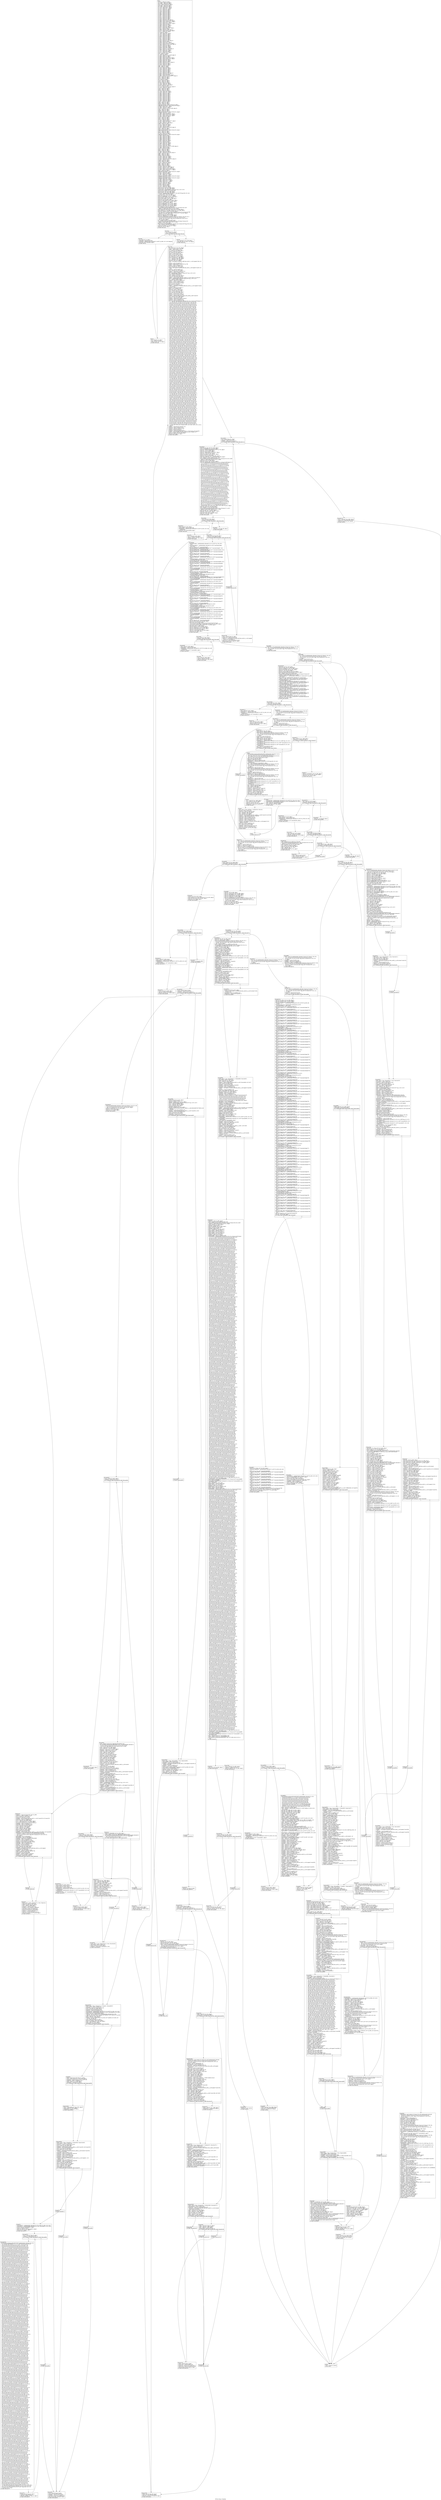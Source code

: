 digraph "CFG for 'func_2' function" {
	label="CFG for 'func_2' function";

	Node0xaa6e420 [shape=record,label="{entry:\l  %retval = alloca i32, align 4\l  %p_3.addr = alloca i16, align 2\l  %p_4.addr = alloca i64, align 8\l  %p_5 = alloca %struct.S3, align 4\l  %p_6.addr = alloca i64, align 8\l  %p_7.addr = alloca i32, align 4\l  %l_1738 = alloca i64***, align 8\l  %l_1743 = alloca i32***, align 8\l  %l_1747 = alloca i16*, align 8\l  %l_1754 = alloca i32, align 4\l  %l_1781 = alloca i16, align 2\l  %l_1789 = alloca i32, align 4\l  %l_1801 = alloca i32, align 4\l  %l_1802 = alloca i32, align 4\l  %l_1803 = alloca i32, align 4\l  %l_1807 = alloca i32, align 4\l  %l_1811 = alloca i32, align 4\l  %l_1812 = alloca i32, align 4\l  %l_1814 = alloca i32, align 4\l  %l_1819 = alloca i32, align 4\l  %l_1820 = alloca [8 x i32], align 16\l  %l_1869 = alloca %struct.S0**, align 8\l  %l_1868 = alloca %struct.S0***, align 8\l  %l_1910 = alloca i32***, align 8\l  %l_1925 = alloca %struct.S2***, align 8\l  %l_1938 = alloca i32, align 4\l  %l_1962 = alloca i32**, align 8\l  %l_1985 = alloca i32, align 4\l  %l_2021 = alloca i64*, align 8\l  %l_2027 = alloca %struct.S3, align 4\l  %l_2042 = alloca i8, align 1\l  %l_2080 = alloca [2 x i64], align 16\l  %l_2123 = alloca %struct.S4**, align 8\l  %l_2127 = alloca i32*, align 8\l  %i = alloca i32, align 4\l  %l_1766 = alloca i32*, align 8\l  %l_1782 = alloca i32, align 4\l  %l_1792 = alloca i64, align 8\l  %l_1806 = alloca i32, align 4\l  %l_1813 = alloca i32, align 4\l  %l_1817 = alloca i32, align 4\l  %l_1821 = alloca i32, align 4\l  %l_1822 = alloca i32, align 4\l  %l_1823 = alloca [5 x i32], align 16\l  %l_1903 = alloca i8, align 1\l  %l_1909 = alloca i32***, align 8\l  %l_1919 = alloca %struct.S3*, align 8\l  %l_1942 = alloca [3 x [10 x i16]], align 16\l  %l_1958 = alloca i32, align 4\l  %l_2012 = alloca i32*, align 8\l  %l_2023 = alloca i64*, align 8\l  %l_2036 = alloca i16**, align 8\l  %l_2037 = alloca [7 x i16*], align 16\l  %l_2088 = alloca i32*, align 8\l  %l_2107 = alloca i16**, align 8\l  %l_2132 = alloca i64, align 8\l  %l_2141 = alloca i32***, align 8\l  %i43 = alloca i32, align 4\l  %j = alloca i32, align 4\l  %l_1764 = alloca [5 x [5 x i32*]], align 16\l  %l_1800 = alloca i32, align 4\l  %l_1846 = alloca i16, align 2\l  %l_1895 = alloca %struct.S0*, align 8\l  %l_1894 = alloca %struct.S0**, align 8\l  %l_1904 = alloca i64, align 8\l  %l_2038 = alloca i16*, align 8\l  %l_2056 = alloca i32, align 4\l  %l_2096 = alloca [6 x i32***], align 16\l  %l_2102 = alloca i32, align 4\l  %l_2108 = alloca i32, align 4\l  %l_2150 = alloca i32, align 4\l  %i85 = alloca i32, align 4\l  %j86 = alloca i32, align 4\l  %l_1763 = alloca i16, align 2\l  %l_1783 = alloca i32*, align 8\l  %l_1785 = alloca i32, align 4\l  %l_1787 = alloca i32, align 4\l  %l_1790 = alloca i32, align 4\l  %l_1791 = alloca i32, align 4\l  %l_1825 = alloca [4 x i32], align 16\l  %l_1845 = alloca i64, align 8\l  %l_1867 = alloca %struct.S3, align 4\l  %l_1899 = alloca [6 x %struct.S0**], align 16\l  %i107 = alloca i32, align 4\l  %i122 = alloca i32, align 4\l  %j123 = alloca i32, align 4\l  %k = alloca i32, align 4\l  %i132 = alloca i32, align 4\l  %j133 = alloca i32, align 4\l  %k134 = alloca i32, align 4\l  %l_1780 = alloca i32, align 4\l  %l_1784 = alloca i32*, align 8\l  %l_1788 = alloca [3 x i32], align 4\l  %i178 = alloca i32, align 4\l  %l_1779 = alloca [6 x [4 x i32]], align 16\l  %l_1786 = alloca i32, align 4\l  %i192 = alloca i32, align 4\l  %j193 = alloca i32, align 4\l  %k194 = alloca i32, align 4\l  %l_1799 = alloca i16*, align 8\l  %l_1798 = alloca i16**, align 8\l  %l_1804 = alloca i32, align 4\l  %l_1805 = alloca i32, align 4\l  %l_1808 = alloca i32, align 4\l  %l_1809 = alloca i16, align 2\l  %l_1810 = alloca i32, align 4\l  %l_1815 = alloca i32, align 4\l  %l_1816 = alloca i32, align 4\l  %l_1818 = alloca i32, align 4\l  %l_1824 = alloca i64, align 8\l  %l_1857 = alloca i32, align 4\l  %i204 = alloca i32, align 4\l  %j205 = alloca i32, align 4\l  %k206 = alloca i32, align 4\l  %agg.tmp.ensured = alloca %struct.S4, align 4\l  %agg.tmp.ensured218 = alloca %struct.S0, align 4\l  %l_1853 = alloca i16***, align 8\l  %l_1858 = alloca i8*, align 8\l  %l_1870 = alloca [2 x [3 x [9 x i8]]], align 16\l  %i267 = alloca i32, align 4\l  %j268 = alloca i32, align 4\l  %k269 = alloca i32, align 4\l  %agg.tmp.ensured272 = alloca %struct.S1, align 8\l  %l_1885 = alloca i64, align 8\l  %l_1898 = alloca %struct.S0**, align 8\l  %l_1897 = alloca %struct.S0***, align 8\l  %l_1902 = alloca %struct.S0**, align 8\l  %l_1905 = alloca i32, align 4\l  %i319 = alloca i32, align 4\l  %j320 = alloca i32, align 4\l  %k321 = alloca i32, align 4\l  %l_1922 = alloca i8, align 1\l  %l_1933 = alloca %struct.S2****, align 8\l  %l_1947 = alloca i32, align 4\l  %l_1959 = alloca [2 x i32], align 4\l  %i408 = alloca i32, align 4\l  %l_1911 = alloca i16*, align 8\l  %l_1918 = alloca i32, align 4\l  %l_1928 = alloca i8, align 1\l  %l_1932 = alloca [3 x [2 x i32*]], align 16\l  %i423 = alloca i32, align 4\l  %j424 = alloca i32, align 4\l  %agg.tmp.ensured443 = alloca %struct.S4, align 4\l  %i474 = alloca i32, align 4\l  %j475 = alloca i32, align 4\l  %k476 = alloca i32, align 4\l  %l_1939 = alloca i32, align 4\l  %agg.tmp.ensured514 = alloca %struct.S0, align 4\l  %l_1963 = alloca i8, align 1\l  %l_1983 = alloca i32, align 4\l  %l_1984 = alloca i32, align 4\l  %l_1986 = alloca i32, align 4\l  %l_1988 = alloca i16, align 2\l  %l_1989 = alloca i32, align 4\l  %l_2047 = alloca i16*, align 8\l  %l_2079 = alloca i8, align 1\l  %l_2128 = alloca i32*, align 8\l  %l_1964 = alloca i16*, align 8\l  %l_1977 = alloca i16, align 2\l  %l_1978 = alloca i16*, align 8\l  %l_1979 = alloca [10 x [4 x [1 x i32]]], align 16\l  %l_1990 = alloca i8, align 1\l  %l_1993 = alloca i16, align 2\l  %i613 = alloca i32, align 4\l  %j614 = alloca i32, align 4\l  %k615 = alloca i32, align 4\l  %l_1980 = alloca i64, align 8\l  %l_1987 = alloca [8 x [6 x i32]], align 16\l  %i680 = alloca i32, align 4\l  %j681 = alloca i32, align 4\l  %k682 = alloca i32, align 4\l  %l_1995 = alloca i32*, align 8\l  %l_2010 = alloca i16**, align 8\l  %l_2022 = alloca i64*, align 8\l  %l_2035 = alloca [9 x [8 x i16**]], align 16\l  %l_2041 = alloca i8, align 1\l  %i798 = alloca i32, align 4\l  %j799 = alloca i32, align 4\l  %l_2011 = alloca i32*, align 8\l  %i802 = alloca i32, align 4\l  %j803 = alloca i32, align 4\l  %k804 = alloca i32, align 4\l  %l_2018 = alloca i32*, align 8\l  %l_2020 = alloca [4 x i64**], align 16\l  %l_2024 = alloca [7 x i32*], align 16\l  %l_2039 = alloca %struct.S2***, align 8\l  %l_2040 = alloca %struct.S2****, align 8\l  %i815 = alloca i32, align 4\l  %agg.tmp.ensured831 = alloca %struct.S2, align 8\l  %l_2072 = alloca i64, align 8\l  %l_2081 = alloca i8*, align 8\l  %l_2097 = alloca i32***, align 8\l  %l_2101 = alloca i32*, align 8\l  %agg.tmp.ensured929 = alloca %struct.S0, align 4\l  %l_2083 = alloca i32, align 4\l  %agg.tmp.ensured993 = alloca %struct.S4, align 4\l  %l_2089 = alloca i64*, align 8\l  %l_2093 = alloca i32****, align 8\l  %l_2092 = alloca i32*****, align 8\l  %l_2098 = alloca i32****, align 8\l  %l_2119 = alloca i16, align 2\l  %l_2126 = alloca i32*, align 8\l  %i1006 = alloca i32, align 4\l  %l_2149 = alloca i8, align 1\l  %l_2151 = alloca i8*, align 8\l  %l_2152 = alloca i32*, align 8\l  store i16 %p_3, i16* %p_3.addr, align 2\l  store i64 %p_4, i64* %p_4.addr, align 8\l  %coerce.dive = getelementptr %struct.S3* %p_5, i32 0, i32 0\l  store i32 %p_5.coerce, i32* %coerce.dive\l  store i64 %p_6, i64* %p_6.addr, align 8\l  store i32 %p_7, i32* %p_7.addr, align 4\l  store i64*** getelementptr inbounds ([7 x [6 x i64**]]* @g_369, i32 0, i64\l... 5, i64 4), i64**** %l_1738, align 8\l  store i32*** null, i32**** %l_1743, align 8\l  store i16* @g_38, i16** %l_1747, align 8\l  store i32 1232699690, i32* %l_1754, align 4\l  store i16 8571, i16* %l_1781, align 2\l  store i32 901749281, i32* %l_1789, align 4\l  store i32 8, i32* %l_1801, align 4\l  store i32 -1821761539, i32* %l_1802, align 4\l  store i32 917849661, i32* %l_1803, align 4\l  store i32 -1, i32* %l_1807, align 4\l  store i32 -984214979, i32* %l_1811, align 4\l  store i32 919650590, i32* %l_1812, align 4\l  store i32 -462872422, i32* %l_1814, align 4\l  store i32 220777941, i32* %l_1819, align 4\l  %0 = bitcast [8 x i32]* %l_1820 to i8*\l  call void @llvm.memcpy.p0i8.p0i8.i64(i8* %0, i8* bitcast ([8 x i32]*\l... @func_2.l_1820 to i8*), i64 32, i32 16, i1 false)\l  store %struct.S0** @g_306, %struct.S0*** %l_1869, align 8\l  store %struct.S0*** %l_1869, %struct.S0**** %l_1868, align 8\l  store i32*** @g_513, i32**** %l_1910, align 8\l  store %struct.S2*** getelementptr inbounds ([8 x [6 x [5 x %struct.S2**]]]*\l... @g_946, i32 0, i64 0, i64 4, i64 3), %struct.S2**** %l_1925, align 8\l  store i32 -10, i32* %l_1938, align 4\l  store i32** @g_163, i32*** %l_1962, align 8\l  store i32 273841040, i32* %l_1985, align 4\l  store i64* getelementptr inbounds (%struct.S2* bitcast (\{ i64, i64, i16, \{\l... i8, i8, i8, i8, i8, i8, i8, i8, i8, i8, i8, i8, i64, i64, i8, i8, i8, i8, i8,\l... [3 x i8] \}, i8, i16, [4 x i8] \}* @g_1252 to %struct.S2*), i32 0, i32 0),\l... i64** %l_2021, align 8\l  %1 = bitcast %struct.S3* %l_2027 to i8*\l  call void @llvm.memcpy.p0i8.p0i8.i64(i8* %1, i8* bitcast (%struct.S3*\l... @func_2.l_2027 to i8*), i64 4, i32 4, i1 false)\l  store i8 1, i8* %l_2042, align 1\l  store %struct.S4** getelementptr inbounds ([6 x %struct.S4*]* @g_709, i32 0,\l... i64 2), %struct.S4*** %l_2123, align 8\l  store i32* %l_1819, i32** %l_2127, align 8\l  store i32 0, i32* %i, align 4\l  br label %for.cond\l}"];
	Node0xaa6e420 -> Node0xaa6e450;
	Node0xaa6e450 [shape=record,label="{for.cond:                                         \l  %2 = load i32* %i, align 4\l  %cmp = icmp slt i32 %2, 2\l  br i1 %cmp, label %for.body, label %for.end\l|{<s0>T|<s1>F}}"];
	Node0xaa6e450:s0 -> Node0xaa6e480;
	Node0xaa6e450:s1 -> Node0xaa6e4e0;
	Node0xaa6e480 [shape=record,label="{for.body:                                         \l  %3 = load i32* %i, align 4\l  %idxprom = sext i32 %3 to i64\l  %arrayidx = getelementptr inbounds [2 x i64]* %l_2080, i32 0, i64 %idxprom\l  store i64 0, i64* %arrayidx, align 8\l  br label %for.inc\l}"];
	Node0xaa6e480 -> Node0xaa6e4b0;
	Node0xaa6e4b0 [shape=record,label="{for.inc:                                          \l  %4 = load i32* %i, align 4\l  %inc = add nsw i32 %4, 1\l  store i32 %inc, i32* %i, align 4\l  br label %for.cond\l}"];
	Node0xaa6e4b0 -> Node0xaa6e450;
	Node0xaa6e4e0 [shape=record,label="{for.end:                                          \l  %5 = load i64**** %l_1738, align 8\l  store i64** @g_370, i64*** %5, align 8\l  br label %lbl_2129\l}"];
	Node0xaa6e4e0 -> Node0xaa6e510;
	Node0xaa6e510 [shape=record,label="{lbl_2129:                                         \l  %6 = load i32**** %l_1743, align 8\l  %cmp1 = icmp eq i32*** %6, null\l  %conv = zext i1 %cmp1 to i32\l  %7 = load i16* %p_3.addr, align 2\l  %conv2 = zext i16 %7 to i32\l  %8 = load i16* %p_3.addr, align 2\l  %conv3 = zext i16 %8 to i32\l  %xor = xor i32 %conv2, %conv3\l  %conv4 = trunc i32 %xor to i16\l  %9 = load i16** %l_1747, align 8\l  store i16 %conv4, i16* %9, align 2\l  %10 = load i32* %p_7.addr, align 4\l  %11 = load i64*** @g_790, align 8\l  %12 = load i64** %11, align 8\l  store i64 1, i64* %12, align 8\l  %call = call signext i16 @safe_rshift_func_int16_t_s_u(i16 signext 3244, i32\l... 7)\l  %conv5 = sext i16 %call to i32\l  %cmp6 = icmp eq i64**** %l_1738, %l_1738\l  %conv7 = zext i1 %cmp6 to i32\l  %conv8 = trunc i32 %conv7 to i8\l  %13 = load i32* %l_1754, align 4\l  %call9 = call signext i8 @safe_lshift_func_int8_t_s_u(i8 signext %conv8, i32\l... %13)\l  %conv10 = sext i8 %call9 to i32\l  %14 = load i32* %l_1754, align 4\l  %cmp11 = icmp eq i32 %conv10, %14\l  %conv12 = zext i1 %cmp11 to i32\l  %f0 = getelementptr inbounds %struct.S3* %p_5, i32 0, i32 0\l  %15 = load i32* %f0, align 4\l  %and = and i32 %conv12, %15\l  %16 = load i64* %p_4.addr, align 8\l  %conv13 = trunc i64 %16 to i32\l  %call14 = call i32 @safe_add_func_uint32_t_u_u(i32 %and, i32 %conv13)\l  %f015 = getelementptr inbounds %struct.S3* %p_5, i32 0, i32 0\l  %17 = load i32* %f015, align 4\l  %cmp16 = icmp ult i32 %call14, %17\l  %conv17 = zext i1 %cmp16 to i32\l  %xor18 = xor i32 %conv5, %conv17\l  %conv19 = sext i32 %xor18 to i64\l  %or = or i64 1, %conv19\l  %conv20 = trunc i64 %or to i32\l  %call21 = call signext i16 @safe_lshift_func_int16_t_s_s(i16 signext %conv4,\l... i32 %conv20)\l  %tobool = icmp ne i16 %call21, 0\l  %lnot = xor i1 %tobool, true\l  %lnot.ext = zext i1 %lnot to i32\l  %18 = load i32* %l_1754, align 4\l  %or22 = or i32 %lnot.ext, %18\l  %19 = load i16* %p_3.addr, align 2\l  %conv23 = zext i16 %19 to i32\l  %xor24 = xor i32 %or22, %conv23\l  %conv25 = sext i32 %xor24 to i64\l  %call26 = call i64 @safe_unary_minus_func_int64_t_s(i64 %conv25)\l  %20 = load i32* %p_7.addr, align 4\l  %conv27 = zext i32 %20 to i64\l  %cmp28 = icmp eq i64 %call26, %conv27\l  %conv29 = zext i1 %cmp28 to i32\l  %conv30 = sext i32 %conv29 to i64\l  %21 = load i64* getelementptr inbounds ([8 x [10 x %struct.S2]]* bitcast (\<\{\l... \<\{ \{ i64, i64, i16, \{ i8, i8, i8, i8, i8, i8, i8, i8, i8, i8, i8, i8, i64,\l... i64, i8, i8, i8, i8, i8, [3 x i8] \}, i8, i16, [4 x i8] \}, \{ i64, i64, i16, \{\l... i8, i8, i8, i8, i8, i8, i8, i8, i8, i8, i8, i8, i64, i64, i8, i8, i8, i8, i8,\l... [3 x i8] \}, i8, i16, [4 x i8] \}, \{ i64, i64, i16, \{ i8, i8, i8, i8, i8, i8,\l... i8, i8, i8, i8, i8, i8, i64, i64, i8, i8, i8, i8, i8, [3 x i8] \}, i8, i16, [4\l... x i8] \}, \{ i64, i64, i16, \{ i8, i8, i8, i8, i8, i8, i8, i8, i8, i8, i8, i8,\l... i64, i64, i8, i8, i8, i8, i8, [3 x i8] \}, i8, i16, [4 x i8] \}, \{ i64, i64,\l... i16, \{ i8, i8, i8, i8, i8, i8, i8, i8, i8, i8, i8, i8, i64, i64, i8, i8, i8,\l... i8, i8, [3 x i8] \}, i8, i16, [4 x i8] \}, \{ i64, i64, i16, \{ i8, i8, i8, i8,\l... i8, i8, i8, i8, i8, i8, i8, i8, i64, i64, i8, i8, i8, i8, i8, [3 x i8] \}, i8,\l... i16, [4 x i8] \}, \{ i64, i64, i16, \{ i8, i8, i8, i8, i8, i8, i8, i8, i8, i8,\l... i8, i8, i64, i64, i8, i8, i8, i8, i8, [3 x i8] \}, i8, i16, [4 x i8] \}, \{ i64,\l... i64, i16, \{ i8, i8, i8, i8, i8, i8, i8, i8, i8, i8, i8, i8, i64, i64, i8, i8,\l... i8, i8, i8, [3 x i8] \}, i8, i16, [4 x i8] \}, \{ i64, i64, i16, \{ i8, i8, i8,\l... i8, i8, i8, i8, i8, i8, i8, i8, i8, i64, i64, i8, i8, i8, i8, i8, [3 x i8] \},\l... i8, i16, [4 x i8] \}, \{ i64, i64, i16, \{ i8, i8, i8, i8, i8, i8, i8, i8, i8,\l... i8, i8, i8, i64, i64, i8, i8, i8, i8, i8, [3 x i8] \}, i8, i16, [4 x i8] \} \}\>,\l... \<\{ \{ i64, i64, i16, \{ i8, i8, i8, i8, i8, i8, i8, i8, i8, i8, i8, i8, i64,\l... i64, i8, i8, i8, i8, i8, [3 x i8] \}, i8, i16, [4 x i8] \}, \{ i64, i64, i16, \{\l... i8, i8, i8, i8, i8, i8, i8, i8, i8, i8, i8, i8, i64, i64, i8, i8, i8, i8, i8,\l... [3 x i8] \}, i8, i16, [4 x i8] \}, \{ i64, i64, i16, \{ i8, i8, i8, i8, i8, i8,\l... i8, i8, i8, i8, i8, i8, i64, i64, i8, i8, i8, i8, i8, [3 x i8] \}, i8, i16, [4\l... x i8] \}, \{ i64, i64, i16, \{ i8, i8, i8, i8, i8, i8, i8, i8, i8, i8, i8, i8,\l... i64, i64, i8, i8, i8, i8, i8, [3 x i8] \}, i8, i16, [4 x i8] \}, \{ i64, i64,\l... i16, \{ i8, i8, i8, i8, i8, i8, i8, i8, i8, i8, i8, i8, i64, i64, i8, i8, i8,\l... i8, i8, [3 x i8] \}, i8, i16, [4 x i8] \}, \{ i64, i64, i16, \{ i8, i8, i8, i8,\l... i8, i8, i8, i8, i8, i8, i8, i8, i64, i64, i8, i8, i8, i8, i8, [3 x i8] \}, i8,\l... i16, [4 x i8] \}, \{ i64, i64, i16, \{ i8, i8, i8, i8, i8, i8, i8, i8, i8, i8,\l... i8, i8, i64, i64, i8, i8, i8, i8, i8, [3 x i8] \}, i8, i16, [4 x i8] \}, \{ i64,\l... i64, i16, \{ i8, i8, i8, i8, i8, i8, i8, i8, i8, i8, i8, i8, i64, i64, i8, i8,\l... i8, i8, i8, [3 x i8] \}, i8, i16, [4 x i8] \}, \{ i64, i64, i16, \{ i8, i8, i8,\l... i8, i8, i8, i8, i8, i8, i8, i8, i8, i64, i64, i8, i8, i8, i8, i8, [3 x i8] \},\l... i8, i16, [4 x i8] \}, \{ i64, i64, i16, \{ i8, i8, i8, i8, i8, i8, i8, i8, i8,\l... i8, i8, i8, i64, i64, i8, i8, i8, i8, i8, [3 x i8] \}, i8, i16, [4 x i8] \} \}\>,\l... \<\{ \{ i64, i64, i16, \{ i8, i8, i8, i8, i8, i8, i8, i8, i8, i8, i8, i8, i64,\l... i64, i8, i8, i8, i8, i8, [3 x i8] \}, i8, i16, [4 x i8] \}, \{ i64, i64, i16, \{\l... i8, i8, i8, i8, i8, i8, i8, i8, i8, i8, i8, i8, i64, i64, i8, i8, i8, i8, i8,\l... [3 x i8] \}, i8, i16, [4 x i8] \}, \{ i64, i64, i16, \{ i8, i8, i8, i8, i8, i8,\l... i8, i8, i8, i8, i8, i8, i64, i64, i8, i8, i8, i8, i8, [3 x i8] \}, i8, i16, [4\l... x i8] \}, \{ i64, i64, i16, \{ i8, i8, i8, i8, i8, i8, i8, i8, i8, i8, i8, i8,\l... i64, i64, i8, i8, i8, i8, i8, [3 x i8] \}, i8, i16, [4 x i8] \}, \{ i64, i64,\l... i16, \{ i8, i8, i8, i8, i8, i8, i8, i8, i8, i8, i8, i8, i64, i64, i8, i8, i8,\l... i8, i8, [3 x i8] \}, i8, i16, [4 x i8] \}, \{ i64, i64, i16, \{ i8, i8, i8, i8,\l... i8, i8, i8, i8, i8, i8, i8, i8, i64, i64, i8, i8, i8, i8, i8, [3 x i8] \}, i8,\l... i16, [4 x i8] \}, \{ i64, i64, i16, \{ i8, i8, i8, i8, i8, i8, i8, i8, i8, i8,\l... i8, i8, i64, i64, i8, i8, i8, i8, i8, [3 x i8] \}, i8, i16, [4 x i8] \}, \{ i64,\l... i64, i16, \{ i8, i8, i8, i8, i8, i8, i8, i8, i8, i8, i8, i8, i64, i64, i8, i8,\l... i8, i8, i8, [3 x i8] \}, i8, i16, [4 x i8] \}, \{ i64, i64, i16, \{ i8, i8, i8,\l... i8, i8, i8, i8, i8, i8, i8, i8, i8, i64, i64, i8, i8, i8, i8, i8, [3 x i8] \},\l... i8, i16, [4 x i8] \}, \{ i64, i64, i16, \{ i8, i8, i8, i8, i8, i8, i8, i8, i8,\l... i8, i8, i8, i64, i64, i8, i8, i8, i8, i8, [3 x i8] \}, i8, i16, [4 x i8] \} \}\>,\l... \<\{ \{ i64, i64, i16, \{ i8, i8, i8, i8, i8, i8, i8, i8, i8, i8, i8, i8, i64,\l... i64, i8, i8, i8, i8, i8, [3 x i8] \}, i8, i16, [4 x i8] \}, \{ i64, i64, i16, \{\l... i8, i8, i8, i8, i8, i8, i8, i8, i8, i8, i8, i8, i64, i64, i8, i8, i8, i8, i8,\l... [3 x i8] \}, i8, i16, [4 x i8] \}, \{ i64, i64, i16, \{ i8, i8, i8, i8, i8, i8,\l... i8, i8, i8, i8, i8, i8, i64, i64, i8, i8, i8, i8, i8, [3 x i8] \}, i8, i16, [4\l... x i8] \}, \{ i64, i64, i16, \{ i8, i8, i8, i8, i8, i8, i8, i8, i8, i8, i8, i8,\l... i64, i64, i8, i8, i8, i8, i8, [3 x i8] \}, i8, i16, [4 x i8] \}, \{ i64, i64,\l... i16, \{ i8, i8, i8, i8, i8, i8, i8, i8, i8, i8, i8, i8, i64, i64, i8, i8, i8,\l... i8, i8, [3 x i8] \}, i8, i16, [4 x i8] \}, \{ i64, i64, i16, \{ i8, i8, i8, i8,\l... i8, i8, i8, i8, i8, i8, i8, i8, i64, i64, i8, i8, i8, i8, i8, [3 x i8] \}, i8,\l... i16, [4 x i8] \}, \{ i64, i64, i16, \{ i8, i8, i8, i8, i8, i8, i8, i8, i8, i8,\l... i8, i8, i64, i64, i8, i8, i8, i8, i8, [3 x i8] \}, i8, i16, [4 x i8] \}, \{ i64,\l... i64, i16, \{ i8, i8, i8, i8, i8, i8, i8, i8, i8, i8, i8, i8, i64, i64, i8, i8,\l... i8, i8, i8, [3 x i8] \}, i8, i16, [4 x i8] \}, \{ i64, i64, i16, \{ i8, i8, i8,\l... i8, i8, i8, i8, i8, i8, i8, i8, i8, i64, i64, i8, i8, i8, i8, i8, [3 x i8] \},\l... i8, i16, [4 x i8] \}, \{ i64, i64, i16, \{ i8, i8, i8, i8, i8, i8, i8, i8, i8,\l... i8, i8, i8, i64, i64, i8, i8, i8, i8, i8, [3 x i8] \}, i8, i16, [4 x i8] \} \}\>,\l... \<\{ \{ i64, i64, i16, \{ i8, i8, i8, i8, i8, i8, i8, i8, i8, i8, i8, i8, i64,\l... i64, i8, i8, i8, i8, i8, [3 x i8] \}, i8, i16, [4 x i8] \}, \{ i64, i64, i16, \{\l... i8, i8, i8, i8, i8, i8, i8, i8, i8, i8, i8, i8, i64, i64, i8, i8, i8, i8, i8,\l... [3 x i8] \}, i8, i16, [4 x i8] \}, \{ i64, i64, i16, \{ i8, i8, i8, i8, i8, i8,\l... i8, i8, i8, i8, i8, i8, i64, i64, i8, i8, i8, i8, i8, [3 x i8] \}, i8, i16, [4\l... x i8] \}, \{ i64, i64, i16, \{ i8, i8, i8, i8, i8, i8, i8, i8, i8, i8, i8, i8,\l... i64, i64, i8, i8, i8, i8, i8, [3 x i8] \}, i8, i16, [4 x i8] \}, \{ i64, i64,\l... i16, \{ i8, i8, i8, i8, i8, i8, i8, i8, i8, i8, i8, i8, i64, i64, i8, i8, i8,\l... i8, i8, [3 x i8] \}, i8, i16, [4 x i8] \}, \{ i64, i64, i16, \{ i8, i8, i8, i8,\l... i8, i8, i8, i8, i8, i8, i8, i8, i64, i64, i8, i8, i8, i8, i8, [3 x i8] \}, i8,\l... i16, [4 x i8] \}, \{ i64, i64, i16, \{ i8, i8, i8, i8, i8, i8, i8, i8, i8, i8,\l... i8, i8, i64, i64, i8, i8, i8, i8, i8, [3 x i8] \}, i8, i16, [4 x i8] \}, \{ i64,\l... i64, i16, \{ i8, i8, i8, i8, i8, i8, i8, i8, i8, i8, i8, i8, i64, i64, i8, i8,\l... i8, i8, i8, [3 x i8] \}, i8, i16, [4 x i8] \}, \{ i64, i64, i16, \{ i8, i8, i8,\l... i8, i8, i8, i8, i8, i8, i8, i8, i8, i64, i64, i8, i8, i8, i8, i8, [3 x i8] \},\l... i8, i16, [4 x i8] \}, \{ i64, i64, i16, \{ i8, i8, i8, i8, i8, i8, i8, i8, i8,\l... i8, i8, i8, i64, i64, i8, i8, i8, i8, i8, [3 x i8] \}, i8, i16, [4 x i8] \} \}\>,\l... \<\{ \{ i64, i64, i16, \{ i8, i8, i8, i8, i8, i8, i8, i8, i8, i8, i8, i8, i64,\l... i64, i8, i8, i8, i8, i8, [3 x i8] \}, i8, i16, [4 x i8] \}, \{ i64, i64, i16, \{\l... i8, i8, i8, i8, i8, i8, i8, i8, i8, i8, i8, i8, i64, i64, i8, i8, i8, i8, i8,\l... [3 x i8] \}, i8, i16, [4 x i8] \}, \{ i64, i64, i16, \{ i8, i8, i8, i8, i8, i8,\l... i8, i8, i8, i8, i8, i8, i64, i64, i8, i8, i8, i8, i8, [3 x i8] \}, i8, i16, [4\l... x i8] \}, \{ i64, i64, i16, \{ i8, i8, i8, i8, i8, i8, i8, i8, i8, i8, i8, i8,\l... i64, i64, i8, i8, i8, i8, i8, [3 x i8] \}, i8, i16, [4 x i8] \}, \{ i64, i64,\l... i16, \{ i8, i8, i8, i8, i8, i8, i8, i8, i8, i8, i8, i8, i64, i64, i8, i8, i8,\l... i8, i8, [3 x i8] \}, i8, i16, [4 x i8] \}, \{ i64, i64, i16, \{ i8, i8, i8, i8,\l... i8, i8, i8, i8, i8, i8, i8, i8, i64, i64, i8, i8, i8, i8, i8, [3 x i8] \}, i8,\l... i16, [4 x i8] \}, \{ i64, i64, i16, \{ i8, i8, i8, i8, i8, i8, i8, i8, i8, i8,\l... i8, i8, i64, i64, i8, i8, i8, i8, i8, [3 x i8] \}, i8, i16, [4 x i8] \}, \{ i64,\l... i64, i16, \{ i8, i8, i8, i8, i8, i8, i8, i8, i8, i8, i8, i8, i64, i64, i8, i8,\l... i8, i8, i8, [3 x i8] \}, i8, i16, [4 x i8] \}, \{ i64, i64, i16, \{ i8, i8, i8,\l... i8, i8, i8, i8, i8, i8, i8, i8, i8, i64, i64, i8, i8, i8, i8, i8, [3 x i8] \},\l... i8, i16, [4 x i8] \}, \{ i64, i64, i16, \{ i8, i8, i8, i8, i8, i8, i8, i8, i8,\l... i8, i8, i8, i64, i64, i8, i8, i8, i8, i8, [3 x i8] \}, i8, i16, [4 x i8] \} \}\>,\l... \<\{ \{ i64, i64, i16, \{ i8, i8, i8, i8, i8, i8, i8, i8, i8, i8, i8, i8, i64,\l... i64, i8, i8, i8, i8, i8, [3 x i8] \}, i8, i16, [4 x i8] \}, \{ i64, i64, i16, \{\l... i8, i8, i8, i8, i8, i8, i8, i8, i8, i8, i8, i8, i64, i64, i8, i8, i8, i8, i8,\l... [3 x i8] \}, i8, i16, [4 x i8] \}, \{ i64, i64, i16, \{ i8, i8, i8, i8, i8, i8,\l... i8, i8, i8, i8, i8, i8, i64, i64, i8, i8, i8, i8, i8, [3 x i8] \}, i8, i16, [4\l... x i8] \}, \{ i64, i64, i16, \{ i8, i8, i8, i8, i8, i8, i8, i8, i8, i8, i8, i8,\l... i64, i64, i8, i8, i8, i8, i8, [3 x i8] \}, i8, i16, [4 x i8] \}, \{ i64, i64,\l... i16, \{ i8, i8, i8, i8, i8, i8, i8, i8, i8, i8, i8, i8, i64, i64, i8, i8, i8,\l... i8, i8, [3 x i8] \}, i8, i16, [4 x i8] \}, \{ i64, i64, i16, \{ i8, i8, i8, i8,\l... i8, i8, i8, i8, i8, i8, i8, i8, i64, i64, i8, i8, i8, i8, i8, [3 x i8] \}, i8,\l... i16, [4 x i8] \}, \{ i64, i64, i16, \{ i8, i8, i8, i8, i8, i8, i8, i8, i8, i8,\l... i8, i8, i64, i64, i8, i8, i8, i8, i8, [3 x i8] \}, i8, i16, [4 x i8] \}, \{ i64,\l... i64, i16, \{ i8, i8, i8, i8, i8, i8, i8, i8, i8, i8, i8, i8, i64, i64, i8, i8,\l... i8, i8, i8, [3 x i8] \}, i8, i16, [4 x i8] \}, \{ i64, i64, i16, \{ i8, i8, i8,\l... i8, i8, i8, i8, i8, i8, i8, i8, i8, i64, i64, i8, i8, i8, i8, i8, [3 x i8] \},\l... i8, i16, [4 x i8] \}, \{ i64, i64, i16, \{ i8, i8, i8, i8, i8, i8, i8, i8, i8,\l... i8, i8, i8, i64, i64, i8, i8, i8, i8, i8, [3 x i8] \}, i8, i16, [4 x i8] \} \}\>,\l... \<\{ \{ i64, i64, i16, \{ i8, i8, i8, i8, i8, i8, i8, i8, i8, i8, i8, i8, i64,\l... i64, i8, i8, i8, i8, i8, [3 x i8] \}, i8, i16, [4 x i8] \}, \{ i64, i64, i16, \{\l... i8, i8, i8, i8, i8, i8, i8, i8, i8, i8, i8, i8, i64, i64, i8, i8, i8, i8, i8,\l... [3 x i8] \}, i8, i16, [4 x i8] \}, \{ i64, i64, i16, \{ i8, i8, i8, i8, i8, i8,\l... i8, i8, i8, i8, i8, i8, i64, i64, i8, i8, i8, i8, i8, [3 x i8] \}, i8, i16, [4\l... x i8] \}, \{ i64, i64, i16, \{ i8, i8, i8, i8, i8, i8, i8, i8, i8, i8, i8, i8,\l... i64, i64, i8, i8, i8, i8, i8, [3 x i8] \}, i8, i16, [4 x i8] \}, \{ i64, i64,\l... i16, \{ i8, i8, i8, i8, i8, i8, i8, i8, i8, i8, i8, i8, i64, i64, i8, i8, i8,\l... i8, i8, [3 x i8] \}, i8, i16, [4 x i8] \}, \{ i64, i64, i16, \{ i8, i8, i8, i8,\l... i8, i8, i8, i8, i8, i8, i8, i8, i64, i64, i8, i8, i8, i8, i8, [3 x i8] \}, i8,\l... i16, [4 x i8] \}, \{ i64, i64, i16, \{ i8, i8, i8, i8, i8, i8, i8, i8, i8, i8,\l... i8, i8, i64, i64, i8, i8, i8, i8, i8, [3 x i8] \}, i8, i16, [4 x i8] \}, \{ i64,\l... i64, i16, \{ i8, i8, i8, i8, i8, i8, i8, i8, i8, i8, i8, i8, i64, i64, i8, i8,\l... i8, i8, i8, [3 x i8] \}, i8, i16, [4 x i8] \}, \{ i64, i64, i16, \{ i8, i8, i8,\l... i8, i8, i8, i8, i8, i8, i8, i8, i8, i64, i64, i8, i8, i8, i8, i8, [3 x i8] \},\l... i8, i16, [4 x i8] \}, \{ i64, i64, i16, \{ i8, i8, i8, i8, i8, i8, i8, i8, i8,\l... i8, i8, i8, i64, i64, i8, i8, i8, i8, i8, [3 x i8] \}, i8, i16, [4 x i8] \} \}\>\l... \}\>* @g_1347 to [8 x [10 x %struct.S2]]*), i32 0, i64 3, i64 3, i32 3, i32 4),\l... align 8\l  %cmp31 = icmp sge i64 %conv30, %21\l  %conv32 = zext i1 %cmp31 to i32\l  %conv33 = sext i32 %conv32 to i64\l  %and34 = and i64 %conv33, 1\l  %conv35 = trunc i64 %and34 to i32\l  %call36 = call i32 @safe_div_func_int32_t_s_s(i32 %conv, i32 %conv35)\l  %call37 = call i32 @safe_mod_func_int32_t_s_s(i32 %call36, i32 7)\l  store i32 %call37, i32* %l_1754, align 4\l  store i8 -23, i8* @g_151, align 1\l  br label %for.cond38\l}"];
	Node0xaa6e510 -> Node0xaa6e540;
	Node0xaa6e540 [shape=record,label="{for.cond38:                                       \l  %22 = load i8* @g_151, align 1\l  %conv39 = sext i8 %22 to i32\l  %cmp40 = icmp eq i32 %conv39, 0\l  br i1 %cmp40, label %for.body42, label %for.end1113\l|{<s0>T|<s1>F}}"];
	Node0xaa6e540:s0 -> Node0xaa6e570;
	Node0xaa6e540:s1 -> Node0xaa702e0;
	Node0xaa6e570 [shape=record,label="{for.body42:                                       \l  store i32* %l_1754, i32** %l_1766, align 8\l  store i32 98138066, i32* %l_1782, align 4\l  store i64 -5589533249364993594, i64* %l_1792, align 8\l  store i32 1, i32* %l_1806, align 4\l  store i32 0, i32* %l_1813, align 4\l  store i32 -1660021990, i32* %l_1817, align 4\l  store i32 -1, i32* %l_1821, align 4\l  store i32 322536737, i32* %l_1822, align 4\l  store i8 -76, i8* %l_1903, align 1\l  store i32*** @g_513, i32**** %l_1909, align 8\l  store %struct.S3* @g_118, %struct.S3** %l_1919, align 8\l  %23 = bitcast [3 x [10 x i16]]* %l_1942 to i8*\l  call void @llvm.memcpy.p0i8.p0i8.i64(i8* %23, i8* bitcast ([3 x [10 x i16]]*\l... @func_2.l_1942 to i8*), i64 60, i32 16, i1 false)\l  store i32 -6, i32* %l_1958, align 4\l  store i32* %l_1811, i32** %l_2012, align 8\l  store i64* getelementptr inbounds ([6 x [6 x [1 x %struct.S1]]]* bitcast (\<\{\l... \<\{ \<\{ \{ i8, i8, i8, i8, i8, i8, i8, i8, i8, i8, i8, i8, i64, i64, i8, i8, i8,\l... i8, i8, [3 x i8] \} \}\>, \<\{ \{ i8, i8, i8, i8, i8, i8, i8, i8, i8, i8, i8, i8,\l... i64, i64, i8, i8, i8, i8, i8, [3 x i8] \} \}\>, \<\{ \{ i8, i8, i8, i8, i8, i8, i8,\l... i8, i8, i8, i8, i8, i64, i64, i8, i8, i8, i8, i8, [3 x i8] \} \}\>, \<\{ \{ i8, i8,\l... i8, i8, i8, i8, i8, i8, i8, i8, i8, i8, i64, i64, i8, i8, i8, i8, i8, [3 x\l... i8] \} \}\>, \<\{ \{ i8, i8, i8, i8, i8, i8, i8, i8, i8, i8, i8, i8, i64, i64, i8,\l... i8, i8, i8, i8, [3 x i8] \} \}\>, \<\{ \{ i8, i8, i8, i8, i8, i8, i8, i8, i8, i8,\l... i8, i8, i64, i64, i8, i8, i8, i8, i8, [3 x i8] \} \}\> \}\>, \<\{ \<\{ \{ i8, i8, i8,\l... i8, i8, i8, i8, i8, i8, i8, i8, i8, i64, i64, i8, i8, i8, i8, i8, [3 x i8] \}\l... \}\>, \<\{ \{ i8, i8, i8, i8, i8, i8, i8, i8, i8, i8, i8, i8, i64, i64, i8, i8,\l... i8, i8, i8, [3 x i8] \} \}\>, \<\{ \{ i8, i8, i8, i8, i8, i8, i8, i8, i8, i8, i8,\l... i8, i64, i64, i8, i8, i8, i8, i8, [3 x i8] \} \}\>, \<\{ \{ i8, i8, i8, i8, i8, i8,\l... i8, i8, i8, i8, i8, i8, i64, i64, i8, i8, i8, i8, i8, [3 x i8] \} \}\>, \<\{ \{ i8,\l... i8, i8, i8, i8, i8, i8, i8, i8, i8, i8, i8, i64, i64, i8, i8, i8, i8, i8, [3\l... x i8] \} \}\>, \<\{ \{ i8, i8, i8, i8, i8, i8, i8, i8, i8, i8, i8, i8, i64, i64,\l... i8, i8, i8, i8, i8, [3 x i8] \} \}\> \}\>, \<\{ \<\{ \{ i8, i8, i8, i8, i8, i8, i8, i8,\l... i8, i8, i8, i8, i64, i64, i8, i8, i8, i8, i8, [3 x i8] \} \}\>, \<\{ \{ i8, i8, i8,\l... i8, i8, i8, i8, i8, i8, i8, i8, i8, i64, i64, i8, i8, i8, i8, i8, [3 x i8] \}\l... \}\>, \<\{ \{ i8, i8, i8, i8, i8, i8, i8, i8, i8, i8, i8, i8, i64, i64, i8, i8,\l... i8, i8, i8, [3 x i8] \} \}\>, \<\{ \{ i8, i8, i8, i8, i8, i8, i8, i8, i8, i8, i8,\l... i8, i64, i64, i8, i8, i8, i8, i8, [3 x i8] \} \}\>, \<\{ \{ i8, i8, i8, i8, i8, i8,\l... i8, i8, i8, i8, i8, i8, i64, i64, i8, i8, i8, i8, i8, [3 x i8] \} \}\>, \<\{ \{ i8,\l... i8, i8, i8, i8, i8, i8, i8, i8, i8, i8, i8, i64, i64, i8, i8, i8, i8, i8, [3\l... x i8] \} \}\> \}\>, \<\{ \<\{ \{ i8, i8, i8, i8, i8, i8, i8, i8, i8, i8, i8, i8, i64,\l... i64, i8, i8, i8, i8, i8, [3 x i8] \} \}\>, \<\{ \{ i8, i8, i8, i8, i8, i8, i8, i8,\l... i8, i8, i8, i8, i64, i64, i8, i8, i8, i8, i8, [3 x i8] \} \}\>, \<\{ \{ i8, i8, i8,\l... i8, i8, i8, i8, i8, i8, i8, i8, i8, i64, i64, i8, i8, i8, i8, i8, [3 x i8] \}\l... \}\>, \<\{ \{ i8, i8, i8, i8, i8, i8, i8, i8, i8, i8, i8, i8, i64, i64, i8, i8,\l... i8, i8, i8, [3 x i8] \} \}\>, \<\{ \{ i8, i8, i8, i8, i8, i8, i8, i8, i8, i8, i8,\l... i8, i64, i64, i8, i8, i8, i8, i8, [3 x i8] \} \}\>, \<\{ \{ i8, i8, i8, i8, i8, i8,\l... i8, i8, i8, i8, i8, i8, i64, i64, i8, i8, i8, i8, i8, [3 x i8] \} \}\> \}\>, \<\{ \<\{\l... \{ i8, i8, i8, i8, i8, i8, i8, i8, i8, i8, i8, i8, i64, i64, i8, i8, i8, i8,\l... i8, [3 x i8] \} \}\>, \<\{ \{ i8, i8, i8, i8, i8, i8, i8, i8, i8, i8, i8, i8, i64,\l... i64, i8, i8, i8, i8, i8, [3 x i8] \} \}\>, \<\{ \{ i8, i8, i8, i8, i8, i8, i8, i8,\l... i8, i8, i8, i8, i64, i64, i8, i8, i8, i8, i8, [3 x i8] \} \}\>, \<\{ \{ i8, i8, i8,\l... i8, i8, i8, i8, i8, i8, i8, i8, i8, i64, i64, i8, i8, i8, i8, i8, [3 x i8] \}\l... \}\>, \<\{ \{ i8, i8, i8, i8, i8, i8, i8, i8, i8, i8, i8, i8, i64, i64, i8, i8,\l... i8, i8, i8, [3 x i8] \} \}\>, \<\{ \{ i8, i8, i8, i8, i8, i8, i8, i8, i8, i8, i8,\l... i8, i64, i64, i8, i8, i8, i8, i8, [3 x i8] \} \}\> \}\>, \<\{ \<\{ \{ i8, i8, i8, i8,\l... i8, i8, i8, i8, i8, i8, i8, i8, i64, i64, i8, i8, i8, i8, i8, [3 x i8] \} \}\>,\l... \<\{ \{ i8, i8, i8, i8, i8, i8, i8, i8, i8, i8, i8, i8, i64, i64, i8, i8, i8,\l... i8, i8, [3 x i8] \} \}\>, \<\{ \{ i8, i8, i8, i8, i8, i8, i8, i8, i8, i8, i8, i8,\l... i64, i64, i8, i8, i8, i8, i8, [3 x i8] \} \}\>, \<\{ \{ i8, i8, i8, i8, i8, i8, i8,\l... i8, i8, i8, i8, i8, i64, i64, i8, i8, i8, i8, i8, [3 x i8] \} \}\>, \<\{ \{ i8, i8,\l... i8, i8, i8, i8, i8, i8, i8, i8, i8, i8, i64, i64, i8, i8, i8, i8, i8, [3 x\l... i8] \} \}\>, \<\{ \{ i8, i8, i8, i8, i8, i8, i8, i8, i8, i8, i8, i8, i64, i64, i8,\l... i8, i8, i8, i8, [3 x i8] \} \}\> \}\> \}\>* @g_540 to [6 x [6 x [1 x\l... %struct.S1]]]*), i32 0, i64 5, i64 5, i64 0, i32 3), i64** %l_2023, align 8\l  store i16** null, i16*** %l_2036, align 8\l  %24 = bitcast [7 x i16*]* %l_2037 to i8*\l  call void @llvm.memcpy.p0i8.p0i8.i64(i8* %24, i8* bitcast ([7 x i16*]*\l... @func_2.l_2037 to i8*), i64 56, i32 16, i1 false)\l  store i32* null, i32** %l_2088, align 8\l  store i16** %l_1747, i16*** %l_2107, align 8\l  store i64 4, i64* %l_2132, align 8\l  store i32*** null, i32**** %l_2141, align 8\l  store i32 0, i32* %i43, align 4\l  br label %for.cond44\l}"];
	Node0xaa6e570 -> Node0xaa6e5a0;
	Node0xaa6e5a0 [shape=record,label="{for.cond44:                                       \l  %25 = load i32* %i43, align 4\l  %cmp45 = icmp slt i32 %25, 5\l  br i1 %cmp45, label %for.body47, label %for.end52\l|{<s0>T|<s1>F}}"];
	Node0xaa6e5a0:s0 -> Node0xaa6e5d0;
	Node0xaa6e5a0:s1 -> Node0xaa6e630;
	Node0xaa6e5d0 [shape=record,label="{for.body47:                                       \l  %26 = load i32* %i43, align 4\l  %idxprom48 = sext i32 %26 to i64\l  %arrayidx49 = getelementptr inbounds [5 x i32]* %l_1823, i32 0, i64\l... %idxprom48\l  store i32 1, i32* %arrayidx49, align 4\l  br label %for.inc50\l}"];
	Node0xaa6e5d0 -> Node0xaa6e600;
	Node0xaa6e600 [shape=record,label="{for.inc50:                                        \l  %27 = load i32* %i43, align 4\l  %inc51 = add nsw i32 %27, 1\l  store i32 %inc51, i32* %i43, align 4\l  br label %for.cond44\l}"];
	Node0xaa6e600 -> Node0xaa6e5a0;
	Node0xaa6e630 [shape=record,label="{for.end52:                                        \l  store i32 1, i32* @g_459, align 4\l  br label %for.cond53\l}"];
	Node0xaa6e630 -> Node0xaa6e660;
	Node0xaa6e660 [shape=record,label="{for.cond53:                                       \l  %28 = load i32* @g_459, align 4\l  %cmp54 = icmp sge i32 %28, 0\l  br i1 %cmp54, label %for.body56, label %for.end1108\l|{<s0>T|<s1>F}}"];
	Node0xaa6e660:s0 -> Node0xaa6e690;
	Node0xaa6e660:s1 -> Node0xaa70280;
	Node0xaa6e690 [shape=record,label="{for.body56:                                       \l  %arrayinit.begin = getelementptr inbounds [5 x [5 x i32*]]* %l_1764, i64 0,\l... i64 0\l  %arrayinit.begin57 = getelementptr inbounds [5 x i32*]* %arrayinit.begin,\l... i64 0, i64 0\l  store i32* @g_29, i32** %arrayinit.begin57\l  %arrayinit.element = getelementptr inbounds i32** %arrayinit.begin57, i64 1\l  store i32* @g_29, i32** %arrayinit.element\l  %arrayinit.element58 = getelementptr inbounds i32** %arrayinit.element, i64 1\l  store i32* @g_29, i32** %arrayinit.element58\l  %arrayinit.element59 = getelementptr inbounds i32** %arrayinit.element58,\l... i64 1\l  store i32* @g_29, i32** %arrayinit.element59\l  %arrayinit.element60 = getelementptr inbounds i32** %arrayinit.element59,\l... i64 1\l  store i32* @g_29, i32** %arrayinit.element60\l  %arrayinit.element61 = getelementptr inbounds [5 x i32*]* %arrayinit.begin,\l... i64 1\l  %arrayinit.begin62 = getelementptr inbounds [5 x i32*]*\l... %arrayinit.element61, i64 0, i64 0\l  store i32* @g_29, i32** %arrayinit.begin62\l  %arrayinit.element63 = getelementptr inbounds i32** %arrayinit.begin62, i64 1\l  store i32* %l_1754, i32** %arrayinit.element63\l  %arrayinit.element64 = getelementptr inbounds i32** %arrayinit.element63,\l... i64 1\l  store i32* @g_29, i32** %arrayinit.element64\l  %arrayinit.element65 = getelementptr inbounds i32** %arrayinit.element64,\l... i64 1\l  store i32* getelementptr inbounds ([6 x i32]* @g_145, i32 0, i64 5), i32**\l... %arrayinit.element65\l  %arrayinit.element66 = getelementptr inbounds i32** %arrayinit.element65,\l... i64 1\l  store i32* null, i32** %arrayinit.element66\l  %arrayinit.element67 = getelementptr inbounds [5 x i32*]*\l... %arrayinit.element61, i64 1\l  %arrayinit.begin68 = getelementptr inbounds [5 x i32*]*\l... %arrayinit.element67, i64 0, i64 0\l  store i32* @g_29, i32** %arrayinit.begin68\l  %arrayinit.element69 = getelementptr inbounds i32** %arrayinit.begin68, i64 1\l  store i32* getelementptr inbounds ([6 x i32]* @g_145, i32 0, i64 0), i32**\l... %arrayinit.element69\l  %arrayinit.element70 = getelementptr inbounds i32** %arrayinit.element69,\l... i64 1\l  store i32* getelementptr inbounds ([6 x i32]* @g_145, i32 0, i64 0), i32**\l... %arrayinit.element70\l  %arrayinit.element71 = getelementptr inbounds i32** %arrayinit.element70,\l... i64 1\l  store i32* @g_29, i32** %arrayinit.element71\l  %arrayinit.element72 = getelementptr inbounds i32** %arrayinit.element71,\l... i64 1\l  store i32* getelementptr inbounds ([6 x i32]* @g_145, i32 0, i64 0), i32**\l... %arrayinit.element72\l  %arrayinit.element73 = getelementptr inbounds [5 x i32*]*\l... %arrayinit.element67, i64 1\l  %arrayinit.begin74 = getelementptr inbounds [5 x i32*]*\l... %arrayinit.element73, i64 0, i64 0\l  store i32* null, i32** %arrayinit.begin74\l  %arrayinit.element75 = getelementptr inbounds i32** %arrayinit.begin74, i64 1\l  store i32* %l_1754, i32** %arrayinit.element75\l  %arrayinit.element76 = getelementptr inbounds i32** %arrayinit.element75,\l... i64 1\l  store i32* null, i32** %arrayinit.element76\l  %arrayinit.element77 = getelementptr inbounds i32** %arrayinit.element76,\l... i64 1\l  store i32* %l_1754, i32** %arrayinit.element77\l  %arrayinit.element78 = getelementptr inbounds i32** %arrayinit.element77,\l... i64 1\l  store i32* null, i32** %arrayinit.element78\l  %arrayinit.element79 = getelementptr inbounds [5 x i32*]*\l... %arrayinit.element73, i64 1\l  %arrayinit.begin80 = getelementptr inbounds [5 x i32*]*\l... %arrayinit.element79, i64 0, i64 0\l  store i32* getelementptr inbounds ([6 x i32]* @g_145, i32 0, i64 0), i32**\l... %arrayinit.begin80\l  %arrayinit.element81 = getelementptr inbounds i32** %arrayinit.begin80, i64 1\l  store i32* @g_29, i32** %arrayinit.element81\l  %arrayinit.element82 = getelementptr inbounds i32** %arrayinit.element81,\l... i64 1\l  store i32* getelementptr inbounds ([6 x i32]* @g_145, i32 0, i64 0), i32**\l... %arrayinit.element82\l  %arrayinit.element83 = getelementptr inbounds i32** %arrayinit.element82,\l... i64 1\l  store i32* getelementptr inbounds ([6 x i32]* @g_145, i32 0, i64 0), i32**\l... %arrayinit.element83\l  %arrayinit.element84 = getelementptr inbounds i32** %arrayinit.element83,\l... i64 1\l  store i32* @g_29, i32** %arrayinit.element84\l  store i32 2057722554, i32* %l_1800, align 4\l  store i16 0, i16* %l_1846, align 2\l  store %struct.S0* bitcast (\{ i8, i8, i8, i8, i8, i8, i8, i8, i8, i8, i8, i8,\l... i8, i8, i8, i8 \}* @g_1896 to %struct.S0*), %struct.S0** %l_1895, align 8\l  store %struct.S0** %l_1895, %struct.S0*** %l_1894, align 8\l  store i64 5, i64* %l_1904, align 8\l  store i16* @g_677, i16** %l_2038, align 8\l  store i32 -813310512, i32* %l_2056, align 4\l  store i32 -604912494, i32* %l_2102, align 4\l  store i32 -9, i32* %l_2108, align 4\l  store i32 -1924793044, i32* %l_2150, align 4\l  store i32 0, i32* %i85, align 4\l  br label %for.cond87\l}"];
	Node0xaa6e690 -> Node0xaa6e6c0;
	Node0xaa6e6c0 [shape=record,label="{for.cond87:                                       \l  %29 = load i32* %i85, align 4\l  %cmp88 = icmp slt i32 %29, 6\l  br i1 %cmp88, label %for.body90, label %for.end95\l|{<s0>T|<s1>F}}"];
	Node0xaa6e6c0:s0 -> Node0xaa6e6f0;
	Node0xaa6e6c0:s1 -> Node0xaa6e750;
	Node0xaa6e6f0 [shape=record,label="{for.body90:                                       \l  %30 = load i32* %i85, align 4\l  %idxprom91 = sext i32 %30 to i64\l  %arrayidx92 = getelementptr inbounds [6 x i32***]* %l_2096, i32 0, i64\l... %idxprom91\l  store i32*** null, i32**** %arrayidx92, align 8\l  br label %for.inc93\l}"];
	Node0xaa6e6f0 -> Node0xaa6e720;
	Node0xaa6e720 [shape=record,label="{for.inc93:                                        \l  %31 = load i32* %i85, align 4\l  %inc94 = add nsw i32 %31, 1\l  store i32 %inc94, i32* %i85, align 4\l  br label %for.cond87\l}"];
	Node0xaa6e720 -> Node0xaa6e6c0;
	Node0xaa6e750 [shape=record,label="{for.end95:                                        \l  store i16 0, i16* getelementptr inbounds (%struct.S2* bitcast (\{ i64, i64,\l... i16, \{ i8, i8, i8, i8, i8, i8, i8, i8, i8, i8, i8, i8, i64, i64, i8, i8, i8,\l... i8, i8, [3 x i8] \}, i8, i16, [4 x i8] \}* @g_776 to %struct.S2*), i32 0, i32\l... 5), align 2\l  br label %for.cond96\l}"];
	Node0xaa6e750 -> Node0xaa6e780;
	Node0xaa6e780 [shape=record,label="{for.cond96:                                       \l  %32 = load i16* getelementptr inbounds (%struct.S2* bitcast (\{ i64, i64,\l... i16, \{ i8, i8, i8, i8, i8, i8, i8, i8, i8, i8, i8, i8, i64, i64, i8, i8, i8,\l... i8, i8, [3 x i8] \}, i8, i16, [4 x i8] \}* @g_776 to %struct.S2*), i32 0, i32\l... 5), align 2\l  %conv97 = zext i16 %32 to i32\l  %cmp98 = icmp sle i32 %conv97, 1\l  br i1 %cmp98, label %for.body100, label %for.end405\l|{<s0>T|<s1>F}}"];
	Node0xaa6e780:s0 -> Node0xaa6e7b0;
	Node0xaa6e780:s1 -> Node0xaa6ef90;
	Node0xaa6e7b0 [shape=record,label="{for.body100:                                      \l  store i16 0, i16* %l_1763, align 2\l  store i32* null, i32** %l_1783, align 8\l  store i32 1416661673, i32* %l_1785, align 4\l  store i32 50107838, i32* %l_1787, align 4\l  store i32 1, i32* %l_1790, align 4\l  store i32 -1917347384, i32* %l_1791, align 4\l  store i64 819651263552541298, i64* %l_1845, align 8\l  %33 = bitcast %struct.S3* %l_1867 to i8*\l  call void @llvm.memcpy.p0i8.p0i8.i64(i8* %33, i8* bitcast (%struct.S3*\l... @func_2.l_1867 to i8*), i64 4, i32 4, i1 false)\l  %arrayinit.begin101 = getelementptr inbounds [6 x %struct.S0**]* %l_1899,\l... i64 0, i64 0\l  store %struct.S0** getelementptr inbounds ([2 x %struct.S0*]*\l... @func_2.l_1900, i32 0, i64 1), %struct.S0*** %arrayinit.begin101\l  %arrayinit.element102 = getelementptr inbounds %struct.S0***\l... %arrayinit.begin101, i64 1\l  store %struct.S0** getelementptr inbounds ([2 x %struct.S0*]*\l... @func_2.l_1900, i32 0, i64 1), %struct.S0*** %arrayinit.element102\l  %arrayinit.element103 = getelementptr inbounds %struct.S0***\l... %arrayinit.element102, i64 1\l  store %struct.S0** getelementptr inbounds ([2 x %struct.S0*]*\l... @func_2.l_1900, i32 0, i64 1), %struct.S0*** %arrayinit.element103\l  %arrayinit.element104 = getelementptr inbounds %struct.S0***\l... %arrayinit.element103, i64 1\l  store %struct.S0** getelementptr inbounds ([2 x %struct.S0*]*\l... @func_2.l_1900, i32 0, i64 1), %struct.S0*** %arrayinit.element104\l  %arrayinit.element105 = getelementptr inbounds %struct.S0***\l... %arrayinit.element104, i64 1\l  store %struct.S0** getelementptr inbounds ([2 x %struct.S0*]*\l... @func_2.l_1900, i32 0, i64 1), %struct.S0*** %arrayinit.element105\l  %arrayinit.element106 = getelementptr inbounds %struct.S0***\l... %arrayinit.element105, i64 1\l  store %struct.S0** getelementptr inbounds ([2 x %struct.S0*]*\l... @func_2.l_1900, i32 0, i64 1), %struct.S0*** %arrayinit.element106\l  store i32 0, i32* %i107, align 4\l  br label %for.cond108\l}"];
	Node0xaa6e7b0 -> Node0xaa6e7e0;
	Node0xaa6e7e0 [shape=record,label="{for.cond108:                                      \l  %34 = load i32* %i107, align 4\l  %cmp109 = icmp slt i32 %34, 4\l  br i1 %cmp109, label %for.body111, label %for.end116\l|{<s0>T|<s1>F}}"];
	Node0xaa6e7e0:s0 -> Node0xaa6e810;
	Node0xaa6e7e0:s1 -> Node0xaa6e870;
	Node0xaa6e810 [shape=record,label="{for.body111:                                      \l  %35 = load i32* %i107, align 4\l  %idxprom112 = sext i32 %35 to i64\l  %arrayidx113 = getelementptr inbounds [4 x i32]* %l_1825, i32 0, i64\l... %idxprom112\l  store i32 -1876265702, i32* %arrayidx113, align 4\l  br label %for.inc114\l}"];
	Node0xaa6e810 -> Node0xaa6e840;
	Node0xaa6e840 [shape=record,label="{for.inc114:                                       \l  %36 = load i32* %i107, align 4\l  %inc115 = add nsw i32 %36, 1\l  store i32 %inc115, i32* %i107, align 4\l  br label %for.cond108\l}"];
	Node0xaa6e840 -> Node0xaa6e7e0;
	Node0xaa6e870 [shape=record,label="{for.end116:                                       \l  store i16 0, i16* getelementptr inbounds (%struct.S2* bitcast (\{ i64, i64,\l... i16, \{ i8, i8, i8, i8, i8, i8, i8, i8, i8, i8, i8, i8, i64, i64, i8, i8, i8,\l... i8, i8, [3 x i8] \}, i8, i16, [4 x i8] \}* @g_1647 to %struct.S2*), i32 0, i32\l... 5), align 2\l  br label %for.cond117\l}"];
	Node0xaa6e870 -> Node0xaa6e8a0;
	Node0xaa6e8a0 [shape=record,label="{for.cond117:                                      \l  %37 = load i16* getelementptr inbounds (%struct.S2* bitcast (\{ i64, i64,\l... i16, \{ i8, i8, i8, i8, i8, i8, i8, i8, i8, i8, i8, i8, i64, i64, i8, i8, i8,\l... i8, i8, [3 x i8] \}, i8, i16, [4 x i8] \}* @g_1647 to %struct.S2*), i32 0, i32\l... 5), align 2\l  %conv118 = zext i16 %37 to i32\l  %cmp119 = icmp sle i32 %conv118, 2\l  br i1 %cmp119, label %for.body121, label %for.end174\l|{<s0>T|<s1>F}}"];
	Node0xaa6e8a0:s0 -> Node0xaa6e8d0;
	Node0xaa6e8a0:s1 -> Node0xaa6ea20;
	Node0xaa6e8d0 [shape=record,label="{for.body121:                                      \l  %38 = load i32* @g_459, align 4\l  %idxprom124 = sext i32 %38 to i64\l  %39 = load i16* getelementptr inbounds (%struct.S2* bitcast (\{ i64, i64,\l... i16, \{ i8, i8, i8, i8, i8, i8, i8, i8, i8, i8, i8, i8, i64, i64, i8, i8, i8,\l... i8, i8, [3 x i8] \}, i8, i16, [4 x i8] \}* @g_776 to %struct.S2*), i32 0, i32\l... 5), align 2\l  %conv125 = zext i16 %39 to i32\l  %add = add nsw i32 %conv125, 5\l  %idxprom126 = sext i32 %add to i64\l  %40 = load i32* @g_459, align 4\l  %idxprom127 = sext i32 %40 to i64\l  %arrayidx128 = getelementptr inbounds [3 x [10 x [4 x i16]]]* @g_125, i32 0,\l... i64 %idxprom127\l  %arrayidx129 = getelementptr inbounds [10 x [4 x i16]]* %arrayidx128, i32 0,\l... i64 %idxprom126\l  %arrayidx130 = getelementptr inbounds [4 x i16]* %arrayidx129, i32 0, i64\l... %idxprom124\l  %41 = load i16* %arrayidx130, align 2\l  %tobool131 = icmp ne i16 %41, 0\l  br i1 %tobool131, label %if.then, label %if.else\l|{<s0>T|<s1>F}}"];
	Node0xaa6e8d0:s0 -> Node0xaa6e900;
	Node0xaa6e8d0:s1 -> Node0xaa6e990;
	Node0xaa6e900 [shape=record,label="{if.then:                                          \l  call void @llvm.memcpy.p0i8.p0i8.i64(i8* getelementptr inbounds (\{ i8, i8,\l... i8, i8, i8, i8, i8, i8, i8, i8, i8, i8, i64, i64, i8, i8, i8, i8, i8, [3 x\l... i8] \}* @g_1758, i32 0, i32 0), i8* getelementptr inbounds (\{ i8, i8, i8, i8,\l... i8, i8, i8, i8, i8, i8, i8, i8, i64, i64, i8, i8, i8, i8, i8, [3 x i8] \}*\l... @g_1757, i32 0, i32 0), i64 40, i32 8, i1 true)\l  %42 = load i32* @g_459, align 4\l  %add135 = add nsw i32 %42, 3\l  %idxprom136 = sext i32 %add135 to i64\l  %arrayidx137 = getelementptr inbounds [6 x i32]* @g_400, i32 0, i64\l... %idxprom136\l  %43 = load volatile i32* %arrayidx137, align 4\l  %44 = load i16* getelementptr inbounds (%struct.S2* bitcast (\{ i64, i64,\l... i16, \{ i8, i8, i8, i8, i8, i8, i8, i8, i8, i8, i8, i8, i64, i64, i8, i8, i8,\l... i8, i8, [3 x i8] \}, i8, i16, [4 x i8] \}* @g_776 to %struct.S2*), i32 0, i32\l... 5), align 2\l  %idxprom138 = zext i16 %44 to i64\l  %45 = load i16* getelementptr inbounds (%struct.S2* bitcast (\{ i64, i64,\l... i16, \{ i8, i8, i8, i8, i8, i8, i8, i8, i8, i8, i8, i8, i64, i64, i8, i8, i8,\l... i8, i8, [3 x i8] \}, i8, i16, [4 x i8] \}* @g_776 to %struct.S2*), i32 0, i32\l... 5), align 2\l  %conv139 = zext i16 %45 to i32\l  %add140 = add nsw i32 %conv139, 4\l  %idxprom141 = sext i32 %add140 to i64\l  %46 = load i16* getelementptr inbounds (%struct.S2* bitcast (\{ i64, i64,\l... i16, \{ i8, i8, i8, i8, i8, i8, i8, i8, i8, i8, i8, i8, i64, i64, i8, i8, i8,\l... i8, i8, [3 x i8] \}, i8, i16, [4 x i8] \}* @g_776 to %struct.S2*), i32 0, i32\l... 5), align 2\l  %idxprom142 = zext i16 %46 to i64\l  %arrayidx143 = getelementptr inbounds [2 x [6 x [5 x i32]]]* @g_730, i32 0,\l... i64 %idxprom142\l  %arrayidx144 = getelementptr inbounds [6 x [5 x i32]]* %arrayidx143, i32 0,\l... i64 %idxprom141\l  %arrayidx145 = getelementptr inbounds [5 x i32]* %arrayidx144, i32 0, i64\l... %idxprom138\l  %47 = load i32* %arrayidx145, align 4\l  %48 = load i8** @g_519, align 8\l  %49 = load i8* %48, align 1\l  %conv146 = zext i8 %49 to i32\l  %cmp147 = icmp ule i32 %47, %conv146\l  %conv148 = zext i1 %cmp147 to i32\l  %cmp149 = icmp sge i32 %43, %conv148\l  %conv150 = zext i1 %cmp149 to i32\l  %conv151 = sext i32 %conv150 to i64\l  %50 = load i64* %p_6.addr, align 8\l  %tobool152 = icmp ne i64 %50, 0\l  br i1 %tobool152, label %lor.end, label %lor.rhs\l|{<s0>T|<s1>F}}"];
	Node0xaa6e900:s0 -> Node0xaa6e960;
	Node0xaa6e900:s1 -> Node0xaa6e930;
	Node0xaa6e930 [shape=record,label="{lor.rhs:                                          \l  %51 = load i32* %p_7.addr, align 4\l  %52 = load i32* %l_1754, align 4\l  %xor153 = xor i32 %52, %51\l  store i32 %xor153, i32* %l_1754, align 4\l  %tobool154 = icmp ne i32 %xor153, 0\l  br label %lor.end\l}"];
	Node0xaa6e930 -> Node0xaa6e960;
	Node0xaa6e960 [shape=record,label="{lor.end:                                          \l  %53 = phi i1 [ true, %if.then ], [ %tobool154, %lor.rhs ]\l  %lor.ext = zext i1 %53 to i32\l  %conv155 = sext i32 %lor.ext to i64\l  %54 = load i64*** @g_790, align 8\l  %55 = load i64** %54, align 8\l  %56 = load i64* %55, align 8\l  %call156 = call i64 @safe_mod_func_uint64_t_u_u(i64 %conv155, i64 %56)\l  %cmp157 = icmp ugt i64 %conv151, %call156\l  %conv158 = zext i1 %cmp157 to i32\l  %conv159 = sext i32 %conv158 to i64\l  %cmp160 = icmp ne i64 %conv159, 0\l  %conv161 = zext i1 %cmp160 to i32\l  %conv162 = trunc i32 %conv161 to i8\l  %call163 = call signext i8 @safe_sub_func_int8_t_s_s(i8 signext 29, i8\l... signext %conv162)\l  %conv164 = sext i8 %call163 to i32\l  %57 = load i16* %l_1763, align 2\l  %conv165 = sext i16 %57 to i32\l  %and166 = and i32 %conv165, %conv164\l  %conv167 = trunc i32 %and166 to i16\l  store i16 %conv167, i16* %l_1763, align 2\l  br label %if.end\l}"];
	Node0xaa6e960 -> Node0xaa6e9c0;
	Node0xaa6e990 [shape=record,label="{if.else:                                          \l  %arrayidx168 = getelementptr inbounds [5 x [5 x i32*]]* %l_1764, i32 0, i64 4\l  %arrayidx169 = getelementptr inbounds [5 x i32*]* %arrayidx168, i32 0, i64 0\l  %58 = load i32** %arrayidx169, align 8\l  %59 = load i32*** @g_513, align 8\l  store i32* %58, i32** %59, align 8\l  br label %if.end\l}"];
	Node0xaa6e990 -> Node0xaa6e9c0;
	Node0xaa6e9c0 [shape=record,label="{if.end:                                           \l  br label %for.inc170\l}"];
	Node0xaa6e9c0 -> Node0xaa6e9f0;
	Node0xaa6e9f0 [shape=record,label="{for.inc170:                                       \l  %60 = load i16* getelementptr inbounds (%struct.S2* bitcast (\{ i64, i64,\l... i16, \{ i8, i8, i8, i8, i8, i8, i8, i8, i8, i8, i8, i8, i64, i64, i8, i8, i8,\l... i8, i8, [3 x i8] \}, i8, i16, [4 x i8] \}* @g_1647 to %struct.S2*), i32 0, i32\l... 5), align 2\l  %conv171 = zext i16 %60 to i32\l  %add172 = add nsw i32 %conv171, 1\l  %conv173 = trunc i32 %add172 to i16\l  store i16 %conv173, i16* getelementptr inbounds (%struct.S2* bitcast (\{ i64,\l... i64, i16, \{ i8, i8, i8, i8, i8, i8, i8, i8, i8, i8, i8, i8, i64, i64, i8, i8,\l... i8, i8, i8, [3 x i8] \}, i8, i16, [4 x i8] \}* @g_1647 to %struct.S2*), i32 0,\l... i32 5), align 2\l  br label %for.cond117\l}"];
	Node0xaa6e9f0 -> Node0xaa6e8a0;
	Node0xaa6ea20 [shape=record,label="{for.end174:                                       \l  %61 = load i32* %p_7.addr, align 4\l  %tobool175 = icmp ne i32 %61, 0\l  br i1 %tobool175, label %if.then176, label %if.end177\l|{<s0>T|<s1>F}}"];
	Node0xaa6ea20:s0 -> Node0xaa6ea50;
	Node0xaa6ea20:s1 -> Node0xaa6ea80;
	Node0xaa6ea50 [shape=record,label="{if.then176:                                       \l  br label %for.end405\l}"];
	Node0xaa6ea50 -> Node0xaa6ef90;
	Node0xaa6ea80 [shape=record,label="{if.end177:                                        \l  store i32 -250106335, i32* %l_1780, align 4\l  store i32* %l_1754, i32** %l_1784, align 8\l  store i32 0, i32* %i178, align 4\l  br label %for.cond179\l}"];
	Node0xaa6ea80 -> Node0xaa6eab0;
	Node0xaa6eab0 [shape=record,label="{for.cond179:                                      \l  %62 = load i32* %i178, align 4\l  %cmp180 = icmp slt i32 %62, 3\l  br i1 %cmp180, label %for.body182, label %for.end187\l|{<s0>T|<s1>F}}"];
	Node0xaa6eab0:s0 -> Node0xaa6eae0;
	Node0xaa6eab0:s1 -> Node0xaa6eb40;
	Node0xaa6eae0 [shape=record,label="{for.body182:                                      \l  %63 = load i32* %i178, align 4\l  %idxprom183 = sext i32 %63 to i64\l  %arrayidx184 = getelementptr inbounds [3 x i32]* %l_1788, i32 0, i64\l... %idxprom183\l  store i32 -1390588552, i32* %arrayidx184, align 4\l  br label %for.inc185\l}"];
	Node0xaa6eae0 -> Node0xaa6eb10;
	Node0xaa6eb10 [shape=record,label="{for.inc185:                                       \l  %64 = load i32* %i178, align 4\l  %inc186 = add nsw i32 %64, 1\l  store i32 %inc186, i32* %i178, align 4\l  br label %for.cond179\l}"];
	Node0xaa6eb10 -> Node0xaa6eab0;
	Node0xaa6eb40 [shape=record,label="{for.end187:                                       \l  store i32 1, i32* @g_39, align 4\l  br label %for.cond188\l}"];
	Node0xaa6eb40 -> Node0xaa6eb70;
	Node0xaa6eb70 [shape=record,label="{for.cond188:                                      \l  %65 = load i32* @g_39, align 4\l  %cmp189 = icmp sge i32 %65, 0\l  br i1 %cmp189, label %for.body191, label %for.end196\l|{<s0>T|<s1>F}}"];
	Node0xaa6eb70:s0 -> Node0xaa6eba0;
	Node0xaa6eb70:s1 -> Node0xaa6ec00;
	Node0xaa6eba0 [shape=record,label="{for.body191:                                      \l  %66 = bitcast [6 x [4 x i32]]* %l_1779 to i8*\l  call void @llvm.memcpy.p0i8.p0i8.i64(i8* %66, i8* bitcast ([6 x [4 x i32]]*\l... @func_2.l_1779 to i8*), i64 96, i32 16, i1 false)\l  store i32 823221719, i32* %l_1786, align 4\l  %67 = load i32*** @g_513, align 8\l  store i32* %l_1754, i32** %67, align 8\l  %68 = load i64* %l_1792, align 8\l  %dec = add i64 %68, -1\l  store i64 %dec, i64* %l_1792, align 8\l  br label %for.inc195\l}"];
	Node0xaa6eba0 -> Node0xaa6ebd0;
	Node0xaa6ebd0 [shape=record,label="{for.inc195:                                       \l  %69 = load i32* @g_39, align 4\l  %sub = sub nsw i32 %69, 1\l  store i32 %sub, i32* @g_39, align 4\l  br label %for.cond188\l}"];
	Node0xaa6ebd0 -> Node0xaa6eb70;
	Node0xaa6ec00 [shape=record,label="{for.end196:                                       \l  %70 = load i32* %p_7.addr, align 4\l  %tobool197 = icmp ne i32 %70, 0\l  br i1 %tobool197, label %if.then198, label %if.end199\l|{<s0>T|<s1>F}}"];
	Node0xaa6ec00:s0 -> Node0xaa6ec30;
	Node0xaa6ec00:s1 -> Node0xaa6ec60;
	Node0xaa6ec30 [shape=record,label="{if.then198:                                       \l  br label %for.end405\l}"];
	Node0xaa6ec30 -> Node0xaa6ef90;
	Node0xaa6ec60 [shape=record,label="{if.end199:                                        \l  store i64 0, i64* @g_188, align 8\l  br label %for.cond200\l}"];
	Node0xaa6ec60 -> Node0xaa6ec90;
	Node0xaa6ec90 [shape=record,label="{for.cond200:                                      \l  %71 = load i64* @g_188, align 8\l  %cmp201 = icmp sle i64 %71, 2\l  br i1 %cmp201, label %for.body203, label %for.end400\l|{<s0>T|<s1>F}}"];
	Node0xaa6ec90:s0 -> Node0xaa6ecc0;
	Node0xaa6ec90:s1 -> Node0xaa6ef30;
	Node0xaa6ecc0 [shape=record,label="{for.body203:                                      \l  store i16* getelementptr inbounds (%struct.S4* bitcast (\{ i8, i8, [2 x i8],\l... i8, i8, i8, i8, i8, i8, i8, i8, i8, i8, i8, i16, [2 x i8], i8, i8, i8, i8 \}*\l... @g_1511 to %struct.S4*), i32 0, i32 5), i16** %l_1799, align 8\l  store i16** %l_1799, i16*** %l_1798, align 8\l  store i32 -1461008207, i32* %l_1804, align 4\l  store i32 -1, i32* %l_1805, align 4\l  store i32 -3, i32* %l_1808, align 4\l  store i16 -23693, i16* %l_1809, align 2\l  store i32 0, i32* %l_1810, align 4\l  store i32 1846827508, i32* %l_1815, align 4\l  store i32 1, i32* %l_1816, align 4\l  store i32 -1450035956, i32* %l_1818, align 4\l  store i64 8389822948917989720, i64* %l_1824, align 8\l  store i32 -699760783, i32* %l_1857, align 4\l  %72 = load i64* %p_6.addr, align 8\l  %conv207 = trunc i64 %72 to i32\l  %call208 = call signext i8 @safe_rshift_func_int8_t_s_u(i8 signext -1, i32\l... %conv207)\l  %arrayidx209 = getelementptr inbounds [5 x [5 x i32*]]* %l_1764, i32 0, i64 1\l  %arrayidx210 = getelementptr inbounds [5 x i32*]* %arrayidx209, i32 0, i64 1\l  %73 = load i32** %arrayidx210, align 8\l  %74 = load i32*** @g_513, align 8\l  store i32* %73, i32** %74, align 8\l  store i16** null, i16*** %l_1798, align 8\l  %arrayidx211 = getelementptr inbounds [4 x i32]* %l_1825, i32 0, i64 3\l  %75 = load i32* %arrayidx211, align 4\l  %inc212 = add i32 %75, 1\l  store i32 %inc212, i32* %arrayidx211, align 4\l  %76 = bitcast %struct.S4* %agg.tmp.ensured to i8*\l  call void @llvm.memcpy.p0i8.p0i8.i64(i8* %76, i8* getelementptr inbounds (\{\l... i8, i8, [2 x i8], i8, i8, i8, i8, i8, i8, i8, i8, i8, i8, i8, i16, [2 x i8],\l... i8, i8, i8, i8 \}* @g_1830, i32 0, i32 0), i64 24, i32 4, i1 true)\l  %77 = load i32* %l_1816, align 4\l  %conv213 = sext i32 %77 to i64\l  %78 = load i32*** @g_162, align 8\l  %79 = load i32** %78, align 8\l  %80 = load i32* %79, align 4\l  %dec214 = add i32 %80, -1\l  store i32 %dec214, i32* %79, align 4\l  %81 = load i32** %l_1766, align 8\l  %82 = load i32* %81, align 4\l  %f0215 = getelementptr inbounds %struct.S3* %p_5, i32 0, i32 0\l  %83 = load i32* %f0215, align 4\l  %conv216 = trunc i32 %83 to i8\l  %84 = load i8** @g_520, align 8\l  store i8 %conv216, i8* %84, align 1\l  %conv217 = zext i8 %conv216 to i64\l  %85 = bitcast %struct.S0* %agg.tmp.ensured218 to i8*\l  call void @llvm.memcpy.p0i8.p0i8.i64(i8* %85, i8* getelementptr inbounds (\{\l... i8, i8, i8, i8, i8, i8, i8, i8, i8, i8, i8, i8, i8, i8, i8, i8 \}* @g_1842,\l... i32 0, i32 0), i64 16, i32 4, i1 true)\l  %bf.load = load volatile i32* bitcast ([4 x i8]* getelementptr inbounds\l... (%struct.S1* bitcast (\{ i8, i8, i8, i8, i8, i8, i8, i8, i8, i8, i8, i8, i64,\l... i64, i8, i8, i8, i8, i8, [3 x i8] \}* @g_497 to %struct.S1*), i32 0, i32 1) to\l... i32*), align 4\l  %bf.shl = shl i32 %bf.load, 23\l  %bf.ashr = ashr i32 %bf.shl, 23\l  %f0219 = getelementptr inbounds %struct.S3* %p_5, i32 0, i32 0\l  %86 = load i32* %f0219, align 4\l  %87 = load i32* %p_7.addr, align 4\l  %tobool220 = icmp ne i32 %87, 0\l  br i1 %tobool220, label %lor.end222, label %lor.rhs221\l|{<s0>T|<s1>F}}"];
	Node0xaa6ecc0:s0 -> Node0xaa6ed20;
	Node0xaa6ecc0:s1 -> Node0xaa6ecf0;
	Node0xaa6ecf0 [shape=record,label="{lor.rhs221:                                       \l  br label %lor.end222\l}"];
	Node0xaa6ecf0 -> Node0xaa6ed20;
	Node0xaa6ed20 [shape=record,label="{lor.end222:                                       \l  %88 = phi i1 [ true, %for.body203 ], [ true, %lor.rhs221 ]\l  %lor.ext223 = zext i1 %88 to i32\l  %89 = load i16* %p_3.addr, align 2\l  %conv224 = trunc i16 %89 to i8\l  %call225 = call zeroext i8 @safe_div_func_uint8_t_u_u(i8 zeroext %conv224,\l... i8 zeroext -1)\l  %conv226 = zext i8 %call225 to i32\l  %xor227 = xor i32 %bf.ashr, %conv226\l  %tobool228 = icmp ne i32 %xor227, 0\l  br i1 %tobool228, label %lor.end230, label %lor.rhs229\l|{<s0>T|<s1>F}}"];
	Node0xaa6ed20:s0 -> Node0xaa6ed80;
	Node0xaa6ed20:s1 -> Node0xaa6ed50;
	Node0xaa6ed50 [shape=record,label="{lor.rhs229:                                       \l  br label %lor.end230\l}"];
	Node0xaa6ed50 -> Node0xaa6ed80;
	Node0xaa6ed80 [shape=record,label="{lor.end230:                                       \l  %90 = phi i1 [ true, %lor.end222 ], [ true, %lor.rhs229 ]\l  %lor.ext231 = zext i1 %90 to i32\l  %conv232 = sext i32 %lor.ext231 to i64\l  %91 = load i64* %l_1845, align 8\l  %cmp233 = icmp sge i64 %conv232, %91\l  %conv234 = zext i1 %cmp233 to i32\l  %92 = load i32** %l_1766, align 8\l  %93 = load i32* %92, align 4\l  %f0235 = getelementptr inbounds %struct.S3* %p_5, i32 0, i32 0\l  %94 = load i32* %f0235, align 4\l  %95 = load i64* %p_4.addr, align 8\l  %cmp236 = icmp ne i64 %conv217, %95\l  %conv237 = zext i1 %cmp236 to i32\l  %cmp238 = icmp ne i32 %80, %conv237\l  %conv239 = zext i1 %cmp238 to i32\l  %conv240 = trunc i32 %conv239 to i16\l  %bf.load241 = load i32* bitcast ([4 x i8]* getelementptr inbounds\l... (%struct.S4* bitcast (\{ i8, i8, [2 x i8], i8, i8, i8, i8, i8, i8, i8, i8, i8,\l... i8, i8, i16, [2 x i8], i8, i8, i8, i8 \}* @g_710 to %struct.S4*), i32 0, i32\l... 3) to i32*), align 4\l  %bf.shl242 = shl i32 %bf.load241, 16\l  %bf.ashr243 = ashr i32 %bf.shl242, 26\l  %conv244 = trunc i32 %bf.ashr243 to i16\l  %call245 = call signext i16 @safe_sub_func_int16_t_s_s(i16 signext %conv240,\l... i16 signext %conv244)\l  %call246 = call signext i16 @safe_lshift_func_int16_t_s_s(i16 signext\l... %call245, i32 11)\l  %conv247 = trunc i16 %call246 to i8\l  %call248 = call signext i8 @safe_mul_func_int8_t_s_s(i8 signext %conv247, i8\l... signext -7)\l  %conv249 = sext i8 %call248 to i64\l  %call250 = call i64 @safe_mod_func_int64_t_s_s(i64 %conv213, i64 %conv249)\l  %conv251 = trunc i64 %call250 to i16\l  %96 = load i32* @g_459, align 4\l  %idxprom252 = sext i32 %96 to i64\l  %97 = load i32* @g_459, align 4\l  %add253 = add nsw i32 %97, 3\l  %idxprom254 = sext i32 %add253 to i64\l  %98 = load i16* getelementptr inbounds (%struct.S2* bitcast (\{ i64, i64,\l... i16, \{ i8, i8, i8, i8, i8, i8, i8, i8, i8, i8, i8, i8, i64, i64, i8, i8, i8,\l... i8, i8, [3 x i8] \}, i8, i16, [4 x i8] \}* @g_776 to %struct.S2*), i32 0, i32\l... 5), align 2\l  %idxprom255 = zext i16 %98 to i64\l  %arrayidx256 = getelementptr inbounds [3 x [10 x [4 x i16]]]* @g_125, i32 0,\l... i64 %idxprom255\l  %arrayidx257 = getelementptr inbounds [10 x [4 x i16]]* %arrayidx256, i32 0,\l... i64 %idxprom254\l  %arrayidx258 = getelementptr inbounds [4 x i16]* %arrayidx257, i32 0, i64\l... %idxprom252\l  store i16 %conv251, i16* %arrayidx258, align 2\l  %99 = load i32** %l_1766, align 8\l  %100 = load i32* %99, align 4\l  %call259 = call zeroext i16 @safe_lshift_func_uint16_t_u_u(i16 zeroext\l... %conv251, i32 %100)\l  %conv260 = zext i16 %call259 to i64\l  %cmp261 = icmp ne i64 %conv260, -4\l  %conv262 = zext i1 %cmp261 to i32\l  %conv263 = sext i32 %conv262 to i64\l  %and264 = and i64 %conv263, 2\l  %tobool265 = icmp ne i64 %and264, 0\l  br i1 %tobool265, label %if.then266, label %if.else318\l|{<s0>T|<s1>F}}"];
	Node0xaa6ed80:s0 -> Node0xaa6edb0;
	Node0xaa6ed80:s1 -> Node0xaa6ee40;
	Node0xaa6edb0 [shape=record,label="{if.then266:                                       \l  store i16*** %l_1798, i16**** %l_1853, align 8\l  store i8* @g_117, i8** %l_1858, align 8\l  %101 = bitcast [2 x [3 x [9 x i8]]]* %l_1870 to i8*\l  call void @llvm.memcpy.p0i8.p0i8.i64(i8* %101, i8* getelementptr inbounds\l... ([2 x [3 x [9 x i8]]]* @func_2.l_1870, i32 0, i32 0, i32 0, i32 0), i64 54,\l... i32 16, i1 false)\l  %102 = load i16* %l_1846, align 2\l  %dec270 = add i16 %102, -1\l  store i16 %dec270, i16* %l_1846, align 2\l  %103 = load i16* %l_1809, align 2\l  %conv271 = sext i16 %103 to i64\l  %104 = load i32** @g_163, align 8\l  %105 = load i32* %104, align 4\l  %106 = load i16**** %l_1853, align 8\l  store i16** null, i16*** %106, align 8\l  %107 = bitcast %struct.S1* %agg.tmp.ensured272 to i8*\l  call void @llvm.memcpy.p0i8.p0i8.i64(i8* %107, i8* getelementptr inbounds (\{\l... i8, i8, i8, i8, i8, i8, i8, i8, i8, i8, i8, i8, i64, i64, i8, i8, i8, i8, i8,\l... [3 x i8] \}* @g_1854, i32 0, i32 0), i64 40, i32 8, i1 true)\l  %108 = load i16*** @g_1855, align 8\l  store i16** %108, i16*** @g_1855, align 8\l  %cmp273 = icmp ne i16** null, %108\l  %conv274 = zext i1 %cmp273 to i32\l  %cmp275 = icmp ult i32 %105, %conv274\l  %conv276 = zext i1 %cmp275 to i32\l  %conv277 = sext i32 %conv276 to i64\l  %109 = load i32* %l_1804, align 4\l  %conv278 = sext i32 %109 to i64\l  %110 = load i32* %l_1857, align 4\l  %conv279 = sext i32 %110 to i64\l  %xor280 = xor i64 %conv279, 4294967290\l  %and281 = and i64 %conv278, %xor280\l  %cmp282 = icmp ult i64 %conv277, %and281\l  %conv283 = zext i1 %cmp282 to i32\l  %conv284 = trunc i32 %conv283 to i8\l  %111 = load i8** %l_1858, align 8\l  store i8 %conv284, i8* %111, align 1\l  %112 = load i16* %p_3.addr, align 2\l  %conv285 = zext i16 %112 to i64\l  %and286 = and i64 %conv285, 6\l  %cmp287 = icmp uge i64 %and286, 65535\l  %conv288 = zext i1 %cmp287 to i32\l  %conv289 = trunc i32 %conv288 to i8\l  %call290 = call zeroext i8 @safe_lshift_func_uint8_t_u_s(i8 zeroext\l... %conv289, i32 1)\l  %conv291 = zext i8 %call290 to i16\l  %call292 = call zeroext i16 @safe_mod_func_uint16_t_u_u(i16 zeroext\l... %conv291, i16 zeroext -10)\l  %113 = load i64* getelementptr inbounds (%struct.S2* bitcast (\{ i64, i64,\l... i16, \{ i8, i8, i8, i8, i8, i8, i8, i8, i8, i8, i8, i8, i64, i64, i8, i8, i8,\l... i8, i8, [3 x i8] \}, i8, i16, [4 x i8] \}* @g_464 to %struct.S2*), i32 0, i32\l... 0), align 8\l  %conv293 = trunc i64 %113 to i32\l  %call294 = call signext i8 @safe_lshift_func_int8_t_s_s(i8 signext -111, i32\l... %conv293)\l  %conv295 = sext i8 %call294 to i16\l  %114 = load i16** %l_1747, align 8\l  store i16 %conv295, i16* %114, align 2\l  %115 = load %struct.S0**** %l_1868, align 8\l  %cmp296 = icmp ne %struct.S0*** %115, null\l  %conv297 = zext i1 %cmp296 to i32\l  %arrayidx298 = getelementptr inbounds [2 x [3 x [9 x i8]]]* %l_1870, i32 0,\l... i64 0\l  %arrayidx299 = getelementptr inbounds [3 x [9 x i8]]* %arrayidx298, i32 0,\l... i64 2\l  %arrayidx300 = getelementptr inbounds [9 x i8]* %arrayidx299, i32 0, i64 6\l  %116 = load i8* %arrayidx300, align 1\l  %conv301 = sext i8 %116 to i32\l  %tobool302 = icmp ne i32 %conv301, 0\l  br i1 %tobool302, label %lor.end304, label %lor.rhs303\l|{<s0>T|<s1>F}}"];
	Node0xaa6edb0:s0 -> Node0xaa6ee10;
	Node0xaa6edb0:s1 -> Node0xaa6ede0;
	Node0xaa6ede0 [shape=record,label="{lor.rhs303:                                       \l  br label %lor.end304\l}"];
	Node0xaa6ede0 -> Node0xaa6ee10;
	Node0xaa6ee10 [shape=record,label="{lor.end304:                                       \l  %117 = phi i1 [ true, %if.then266 ], [ true, %lor.rhs303 ]\l  %lor.ext305 = zext i1 %117 to i32\l  %conv306 = trunc i32 %lor.ext305 to i8\l  %call307 = call signext i8 @safe_lshift_func_int8_t_s_s(i8 signext %conv306,\l... i32 7)\l  %conv308 = sext i8 %call307 to i32\l  %call309 = call signext i8 @safe_rshift_func_int8_t_s_u(i8 signext %conv284,\l... i32 %conv308)\l  %conv310 = sext i8 %call309 to i64\l  %118 = load i64** @g_370, align 8\l  store i64 %conv310, i64* %118, align 8\l  %cmp311 = icmp uge i64 %conv271, %conv310\l  %conv312 = zext i1 %cmp311 to i32\l  %conv313 = sext i32 %conv312 to i64\l  %and314 = and i64 %conv313, 2477933401\l  %119 = load i32** %l_1766, align 8\l  %120 = load i32* %119, align 4\l  %conv315 = sext i32 %120 to i64\l  %xor316 = xor i64 %conv315, %and314\l  %conv317 = trunc i64 %xor316 to i32\l  store i32 %conv317, i32* %119, align 4\l  br label %if.end397\l}"];
	Node0xaa6ee10 -> Node0xaa6eed0;
	Node0xaa6ee40 [shape=record,label="{if.else318:                                       \l  store i64 1, i64* %l_1885, align 8\l  store %struct.S0** @g_121, %struct.S0*** %l_1898, align 8\l  store %struct.S0*** %l_1898, %struct.S0**** %l_1897, align 8\l  store %struct.S0** @g_306, %struct.S0*** %l_1902, align 8\l  store i32 1, i32* %l_1905, align 4\l  %121 = load i64* %p_6.addr, align 8\l  %conv322 = trunc i64 %121 to i16\l  %call323 = call zeroext i16 @safe_rshift_func_uint16_t_u_s(i16 zeroext\l... %conv322, i32 12)\l  %conv324 = zext i16 %call323 to i32\l  %call325 = call i32 @safe_sub_func_uint32_t_u_u(i32 %conv324, i32 2110045624)\l  %conv326 = trunc i32 %call325 to i16\l  %122 = load i64* %p_4.addr, align 8\l  %123 = load i16* %p_3.addr, align 2\l  %conv327 = zext i16 %123 to i64\l  %cmp328 = icmp eq i64 %122, %conv327\l  %conv329 = zext i1 %cmp328 to i32\l  %conv330 = trunc i32 %conv329 to i8\l  %call331 = call signext i8 @safe_mod_func_int8_t_s_s(i8 signext %conv330, i8\l... signext -5)\l  %conv332 = sext i8 %call331 to i16\l  %call333 = call zeroext i16 @safe_sub_func_uint16_t_u_u(i16 zeroext\l... %conv326, i16 zeroext %conv332)\l  %124 = load i32* %p_7.addr, align 4\l  %conv334 = zext i32 %124 to i64\l  %cmp335 = icmp sle i64 -1, %conv334\l  %conv336 = zext i1 %cmp335 to i32\l  %call337 = call signext i16 @safe_add_func_int16_t_s_s(i16 signext 22142,\l... i16 signext -1)\l  %conv338 = sext i16 %call337 to i32\l  %cmp339 = icmp sle i32 %conv336, %conv338\l  %conv340 = zext i1 %cmp339 to i32\l  %conv341 = trunc i32 %conv340 to i16\l  %call342 = call signext i16 @safe_mul_func_int16_t_s_s(i16 signext %conv341,\l... i16 signext -11081)\l  %125 = load i32* %l_1754, align 4\l  %cmp343 = icmp ne i64* %l_1845, null\l  %conv344 = zext i1 %cmp343 to i32\l  %126 = load i32* %l_1787, align 4\l  %and345 = and i32 %126, %conv344\l  store i32 %and345, i32* %l_1787, align 4\l  %127 = load i64* %p_4.addr, align 8\l  %tobool346 = icmp ne i64 %127, 0\l  br i1 %tobool346, label %if.then347, label %if.end348\l|{<s0>T|<s1>F}}"];
	Node0xaa6ee40:s0 -> Node0xaa6ee70;
	Node0xaa6ee40:s1 -> Node0xaa6eea0;
	Node0xaa6ee70 [shape=record,label="{if.then347:                                       \l  br label %for.end400\l}"];
	Node0xaa6ee70 -> Node0xaa6ef30;
	Node0xaa6eea0 [shape=record,label="{if.end348:                                        \l  %bf.load349 = load volatile i32* bitcast ([4 x i8]* getelementptr inbounds\l... (%struct.S1* bitcast (\{ i8, i8, i8, i8, i8, i8, i8, i8, i8, i8, i8, i8, i64,\l... i64, i8, i8, i8, i8, i8, [3 x i8] \}* @g_1770 to %struct.S1*), i32 0, i32 1)\l... to i32*), align 4\l  %bf.shl350 = shl i32 %bf.load349, 23\l  %bf.ashr351 = ashr i32 %bf.shl350, 23\l  %conv352 = trunc i32 %bf.ashr351 to i16\l  %128 = load i16* %p_3.addr, align 2\l  %conv353 = zext i16 %128 to i32\l  %129 = load i64* %l_1885, align 8\l  %130 = load i32* %l_1785, align 4\l  %conv354 = trunc i32 %130 to i16\l  %131 = load i64* getelementptr inbounds (%struct.S2* bitcast (\{ i64, i64,\l... i16, \{ i8, i8, i8, i8, i8, i8, i8, i8, i8, i8, i8, i8, i64, i64, i8, i8, i8,\l... i8, i8, [3 x i8] \}, i8, i16, [4 x i8] \}* @g_1274 to %struct.S2*), i32 0, i32\l... 1), align 8\l  store %struct.S0** @g_306, %struct.S0*** %l_1894, align 8\l  %132 = load %struct.S0**** %l_1897, align 8\l  store %struct.S0** @g_306, %struct.S0*** %132, align 8\l  %arrayidx355 = getelementptr inbounds [6 x %struct.S0**]* %l_1899, i32 0,\l... i64 0\l  store %struct.S0** @g_306, %struct.S0*** %arrayidx355, align 8\l  %133 = load i64* %p_4.addr, align 8\l  %134 = load i16* getelementptr inbounds (%struct.S2* bitcast (\{ i64, i64,\l... i16, \{ i8, i8, i8, i8, i8, i8, i8, i8, i8, i8, i8, i8, i64, i64, i8, i8, i8,\l... i8, i8, [3 x i8] \}, i8, i16, [4 x i8] \}* @g_776 to %struct.S2*), i32 0, i32\l... 5), align 2\l  %idxprom356 = zext i16 %134 to i64\l  %135 = load i64* @g_188, align 8\l  %add357 = add nsw i64 %135, 2\l  %136 = load i32* @g_459, align 4\l  %idxprom358 = sext i32 %136 to i64\l  %arrayidx359 = getelementptr inbounds [2 x [6 x [5 x i32]]]* @g_730, i32 0,\l... i64 %idxprom358\l  %arrayidx360 = getelementptr inbounds [6 x [5 x i32]]* %arrayidx359, i32 0,\l... i64 %add357\l  %arrayidx361 = getelementptr inbounds [5 x i32]* %arrayidx360, i32 0, i64\l... %idxprom356\l  %137 = load i32* %arrayidx361, align 4\l  %conv362 = zext i32 %137 to i64\l  %and363 = and i64 %conv362, %133\l  %conv364 = trunc i64 %and363 to i32\l  store i32 %conv364, i32* %arrayidx361, align 4\l  %138 = load %struct.S0*** %l_1902, align 8\l  %139 = load %struct.S0**** %l_1868, align 8\l  store %struct.S0** %138, %struct.S0*** %139, align 8\l  %cmp365 = icmp eq %struct.S0** @g_306, %138\l  %conv366 = zext i1 %cmp365 to i32\l  %conv367 = trunc i32 %conv366 to i16\l  %call368 = call signext i16 @safe_div_func_int16_t_s_s(i16 signext %conv367,\l... i16 signext 8)\l  %conv369 = sext i16 %call368 to i32\l  %140 = load i8* %l_1903, align 1\l  %conv370 = zext i8 %140 to i32\l  %xor371 = xor i32 %conv369, %conv370\l  %conv372 = trunc i32 %xor371 to i8\l  %call373 = call zeroext i8 @safe_sub_func_uint8_t_u_u(i8 zeroext %conv372,\l... i8 zeroext -1)\l  %conv374 = zext i8 %call373 to i32\l  %call375 = call i32 @safe_add_func_int32_t_s_s(i32 %conv374, i32 1323989648)\l  %conv376 = sext i32 %call375 to i64\l  %141 = load i64*** @g_790, align 8\l  %142 = load i64** %141, align 8\l  %143 = load i64* %142, align 8\l  %cmp377 = icmp sgt i64 %conv376, %143\l  %conv378 = zext i1 %cmp377 to i32\l  %conv379 = trunc i32 %conv378 to i16\l  %call380 = call signext i16 @safe_add_func_int16_t_s_s(i16 signext %conv354,\l... i16 signext %conv379)\l  %conv381 = sext i16 %call380 to i64\l  %cmp382 = icmp slt i64 %129, %conv381\l  %conv383 = zext i1 %cmp382 to i32\l  %cmp384 = icmp sle i32 %conv353, %conv383\l  %conv385 = zext i1 %cmp384 to i32\l  %conv386 = trunc i32 %conv385 to i16\l  %call387 = call zeroext i16 @safe_mul_func_uint16_t_u_u(i16 zeroext\l... %conv352, i16 zeroext %conv386)\l  %144 = load i16** %l_1799, align 8\l  store i16 %call387, i16* %144, align 2\l  %tobool388 = icmp ne i16 %call387, 0\l  %lnot389 = xor i1 %tobool388, true\l  %lnot391 = xor i1 %lnot389, true\l  %lnot.ext392 = zext i1 %lnot391 to i32\l  %145 = load i64* %l_1904, align 8\l  %cmp393 = icmp ult i64 %145, -1\l  %conv394 = zext i1 %cmp393 to i32\l  %146 = load i32* %l_1905, align 4\l  %or395 = or i32 %146, %conv394\l  store i32 %or395, i32* %l_1905, align 4\l  %147 = load i64* %p_6.addr, align 8\l  %conv396 = trunc i64 %147 to i32\l  store i32 %conv396, i32* %retval\l  br label %return\l}"];
	Node0xaa6eea0 -> Node0xaa70310;
	Node0xaa6eed0 [shape=record,label="{if.end397:                                        \l  br label %for.inc398\l}"];
	Node0xaa6eed0 -> Node0xaa6ef00;
	Node0xaa6ef00 [shape=record,label="{for.inc398:                                       \l  %148 = load i64* @g_188, align 8\l  %add399 = add nsw i64 %148, 1\l  store i64 %add399, i64* @g_188, align 8\l  br label %for.cond200\l}"];
	Node0xaa6ef00 -> Node0xaa6ec90;
	Node0xaa6ef30 [shape=record,label="{for.end400:                                       \l  br label %for.inc401\l}"];
	Node0xaa6ef30 -> Node0xaa6ef60;
	Node0xaa6ef60 [shape=record,label="{for.inc401:                                       \l  %149 = load i16* getelementptr inbounds (%struct.S2* bitcast (\{ i64, i64,\l... i16, \{ i8, i8, i8, i8, i8, i8, i8, i8, i8, i8, i8, i8, i64, i64, i8, i8, i8,\l... i8, i8, [3 x i8] \}, i8, i16, [4 x i8] \}* @g_776 to %struct.S2*), i32 0, i32\l... 5), align 2\l  %conv402 = zext i16 %149 to i32\l  %add403 = add nsw i32 %conv402, 1\l  %conv404 = trunc i32 %add403 to i16\l  store i16 %conv404, i16* getelementptr inbounds (%struct.S2* bitcast (\{ i64,\l... i64, i16, \{ i8, i8, i8, i8, i8, i8, i8, i8, i8, i8, i8, i8, i64, i64, i8, i8,\l... i8, i8, i8, [3 x i8] \}, i8, i16, [4 x i8] \}* @g_776 to %struct.S2*), i32 0,\l... i32 5), align 2\l  br label %for.cond96\l}"];
	Node0xaa6ef60 -> Node0xaa6e780;
	Node0xaa6ef90 [shape=record,label="{for.end405:                                       \l  %150 = load i16* %p_3.addr, align 2\l  %tobool406 = icmp ne i16 %150, 0\l  br i1 %tobool406, label %if.then407, label %if.else608\l|{<s0>T|<s1>F}}"];
	Node0xaa6ef90:s0 -> Node0xaa6efc0;
	Node0xaa6ef90:s1 -> Node0xaa6f740;
	Node0xaa6efc0 [shape=record,label="{if.then407:                                       \l  store i8 -48, i8* %l_1922, align 1\l  store %struct.S2**** null, %struct.S2***** %l_1933, align 8\l  store i32 970171505, i32* %l_1947, align 4\l  store i32 0, i32* %i408, align 4\l  br label %for.cond409\l}"];
	Node0xaa6efc0 -> Node0xaa6eff0;
	Node0xaa6eff0 [shape=record,label="{for.cond409:                                      \l  %151 = load i32* %i408, align 4\l  %cmp410 = icmp slt i32 %151, 2\l  br i1 %cmp410, label %for.body412, label %for.end417\l|{<s0>T|<s1>F}}"];
	Node0xaa6eff0:s0 -> Node0xaa6f020;
	Node0xaa6eff0:s1 -> Node0xaa6f080;
	Node0xaa6f020 [shape=record,label="{for.body412:                                      \l  %152 = load i32* %i408, align 4\l  %idxprom413 = sext i32 %152 to i64\l  %arrayidx414 = getelementptr inbounds [2 x i32]* %l_1959, i32 0, i64\l... %idxprom413\l  store i32 -949360712, i32* %arrayidx414, align 4\l  br label %for.inc415\l}"];
	Node0xaa6f020 -> Node0xaa6f050;
	Node0xaa6f050 [shape=record,label="{for.inc415:                                       \l  %153 = load i32* %i408, align 4\l  %inc416 = add nsw i32 %153, 1\l  store i32 %inc416, i32* %i408, align 4\l  br label %for.cond409\l}"];
	Node0xaa6f050 -> Node0xaa6eff0;
	Node0xaa6f080 [shape=record,label="{for.end417:                                       \l  store i8 1, i8* @g_40, align 1\l  br label %for.cond418\l}"];
	Node0xaa6f080 -> Node0xaa6f0b0;
	Node0xaa6f0b0 [shape=record,label="{for.cond418:                                      \l  %154 = load i8* @g_40, align 1\l  %conv419 = sext i8 %154 to i32\l  %cmp420 = icmp sge i32 %conv419, 0\l  br i1 %cmp420, label %for.body422, label %for.end586\l|{<s0>T|<s1>F}}"];
	Node0xaa6f0b0:s0 -> Node0xaa6f0e0;
	Node0xaa6f0b0:s1 -> Node0xaa6f650;
	Node0xaa6f0e0 [shape=record,label="{for.body422:                                      \l  store i16* getelementptr inbounds (%struct.S4* bitcast (\{ i8, i8, [2 x i8],\l... i8, i8, i8, i8, i8, i8, i8, i8, i8, i8, i8, i16, [2 x i8], i8, i8, i8, i8 \}*\l... @g_711 to %struct.S4*), i32 0, i32 5), i16** %l_1911, align 8\l  store i32 1016918130, i32* %l_1918, align 4\l  store i8 1, i8* %l_1928, align 1\l  store i32 0, i32* %i423, align 4\l  br label %for.cond425\l}"];
	Node0xaa6f0e0 -> Node0xaa6f110;
	Node0xaa6f110 [shape=record,label="{for.cond425:                                      \l  %155 = load i32* %i423, align 4\l  %cmp426 = icmp slt i32 %155, 3\l  br i1 %cmp426, label %for.body428, label %for.end442\l|{<s0>T|<s1>F}}"];
	Node0xaa6f110:s0 -> Node0xaa6f140;
	Node0xaa6f110:s1 -> Node0xaa6f260;
	Node0xaa6f140 [shape=record,label="{for.body428:                                      \l  store i32 0, i32* %j424, align 4\l  br label %for.cond429\l}"];
	Node0xaa6f140 -> Node0xaa6f170;
	Node0xaa6f170 [shape=record,label="{for.cond429:                                      \l  %156 = load i32* %j424, align 4\l  %cmp430 = icmp slt i32 %156, 2\l  br i1 %cmp430, label %for.body432, label %for.end439\l|{<s0>T|<s1>F}}"];
	Node0xaa6f170:s0 -> Node0xaa6f1a0;
	Node0xaa6f170:s1 -> Node0xaa6f200;
	Node0xaa6f1a0 [shape=record,label="{for.body432:                                      \l  %157 = load i32* %j424, align 4\l  %idxprom433 = sext i32 %157 to i64\l  %158 = load i32* %i423, align 4\l  %idxprom434 = sext i32 %158 to i64\l  %arrayidx435 = getelementptr inbounds [3 x [2 x i32*]]* %l_1932, i32 0, i64\l... %idxprom434\l  %arrayidx436 = getelementptr inbounds [2 x i32*]* %arrayidx435, i32 0, i64\l... %idxprom433\l  store i32* %l_1807, i32** %arrayidx436, align 8\l  br label %for.inc437\l}"];
	Node0xaa6f1a0 -> Node0xaa6f1d0;
	Node0xaa6f1d0 [shape=record,label="{for.inc437:                                       \l  %159 = load i32* %j424, align 4\l  %inc438 = add nsw i32 %159, 1\l  store i32 %inc438, i32* %j424, align 4\l  br label %for.cond429\l}"];
	Node0xaa6f1d0 -> Node0xaa6f170;
	Node0xaa6f200 [shape=record,label="{for.end439:                                       \l  br label %for.inc440\l}"];
	Node0xaa6f200 -> Node0xaa6f230;
	Node0xaa6f230 [shape=record,label="{for.inc440:                                       \l  %160 = load i32* %i423, align 4\l  %inc441 = add nsw i32 %160, 1\l  store i32 %inc441, i32* %i423, align 4\l  br label %for.cond425\l}"];
	Node0xaa6f230 -> Node0xaa6f110;
	Node0xaa6f260 [shape=record,label="{for.end442:                                       \l  %161 = bitcast %struct.S4* %agg.tmp.ensured443 to i8*\l  call void @llvm.memcpy.p0i8.p0i8.i64(i8* %161, i8* getelementptr inbounds (\{\l... i8, i8, [2 x i8], i8, i8, i8, i8, i8, i8, i8, i8, i8, i8, i8, i16, [2 x i8],\l... i8, i8, i8, i8 \}* @g_1908, i32 0, i32 0), i64 24, i32 4, i1 true)\l  %162 = load i32**** %l_1909, align 8\l  %163 = load i32**** %l_1910, align 8\l  store i32*** %163, i32**** %l_1910, align 8\l  %cmp444 = icmp eq i32*** %162, %163\l  %conv445 = zext i1 %cmp444 to i32\l  %164 = load i16** %l_1911, align 8\l  %165 = load i16* %164, align 2\l  %conv446 = zext i16 %165 to i32\l  %or447 = or i32 %conv446, %conv445\l  %conv448 = trunc i32 %or447 to i16\l  store i16 %conv448, i16* %164, align 2\l  %166 = load i64* %p_4.addr, align 8\l  %167 = load i32* %l_1754, align 4\l  %conv449 = sext i32 %167 to i64\l  %or450 = or i64 %conv449, %166\l  %conv451 = trunc i64 %or450 to i32\l  store i32 %conv451, i32* %l_1754, align 4\l  %168 = load i32* %p_7.addr, align 4\l  %conv452 = trunc i32 %168 to i8\l  %call453 = call zeroext i8 @safe_rshift_func_uint8_t_u_s(i8 zeroext\l... %conv452, i32 5)\l  %169 = load i32* %l_1918, align 4\l  %conv454 = trunc i32 %169 to i8\l  %170 = load %struct.S3** %l_1919, align 8\l  %cmp455 = icmp eq %struct.S3* null, %170\l  %conv456 = zext i1 %cmp455 to i32\l  %conv457 = trunc i32 %conv456 to i8\l  %call458 = call zeroext i8 @safe_sub_func_uint8_t_u_u(i8 zeroext %conv454,\l... i8 zeroext %conv457)\l  %conv459 = zext i8 %call458 to i32\l  %f0460 = getelementptr inbounds %struct.S3* %p_5, i32 0, i32 0\l  %171 = load i32* %f0460, align 4\l  %xor461 = xor i32 %conv459, %171\l  %172 = load i16* %p_3.addr, align 2\l  %conv462 = zext i16 %172 to i32\l  %and463 = and i32 %xor461, %conv462\l  %cmp464 = icmp ne i32 %conv451, %and463\l  %conv465 = zext i1 %cmp464 to i32\l  %conv466 = trunc i32 %conv465 to i8\l  %f0467 = getelementptr inbounds %struct.S3* %p_5, i32 0, i32 0\l  %173 = load i32* %f0467, align 4\l  %conv468 = trunc i32 %173 to i8\l  %call469 = call signext i8 @safe_mod_func_int8_t_s_s(i8 signext %conv466, i8\l... signext %conv468)\l  %conv470 = sext i8 %call469 to i16\l  %call471 = call zeroext i16 @safe_div_func_uint16_t_u_u(i16 zeroext\l... %conv448, i16 zeroext %conv470)\l  %tobool472 = icmp ne i16 %call471, 0\l  br i1 %tobool472, label %if.then473, label %if.else513\l|{<s0>T|<s1>F}}"];
	Node0xaa6f260:s0 -> Node0xaa6f290;
	Node0xaa6f260:s1 -> Node0xaa6f320;
	Node0xaa6f290 [shape=record,label="{if.then473:                                       \l  %cmp477 = icmp eq %struct.S0** null, %l_1895\l  %conv478 = zext i1 %cmp477 to i32\l  %174 = load i8* %l_1922, align 1\l  %conv479 = zext i8 %174 to i32\l  %call480 = call i32 @safe_sub_func_int32_t_s_s(i32 %conv478, i32 %conv479)\l  %conv481 = sext i32 %call480 to i64\l  %175 = load i16* %p_3.addr, align 2\l  %176 = load %struct.S2**** %l_1925, align 8\l  %177 = load %struct.S2**** %l_1925, align 8\l  %cmp482 = icmp ne %struct.S2*** %176, %177\l  %conv483 = zext i1 %cmp482 to i32\l  %conv484 = sext i32 %conv483 to i64\l  %178 = load i32*** @g_203, align 8\l  %179 = load i32** %178, align 8\l  %180 = load i32* %179, align 4\l  %181 = load i32** @g_163, align 8\l  store i32 %180, i32* %181, align 4\l  %182 = load i8* %l_1928, align 1\l  %conv485 = sext i8 %182 to i32\l  %call486 = call i32 @safe_add_func_uint32_t_u_u(i32 -623718972, i32 %conv485)\l  %bf.load487 = load i32* bitcast ([4 x i8]* getelementptr inbounds\l... (%struct.S1* bitcast (\{ i8, i8, i8, i8, i8, i8, i8, i8, i8, i8, i8, i8, i64,\l... i64, i8, i8, i8, i8, i8, [3 x i8] \}* @g_467 to %struct.S1*), i32 0, i32 5) to\l... i32*), align 8\l  %bf.shl488 = shl i32 %bf.load487, 2\l  %bf.ashr489 = ashr i32 %bf.shl488, 2\l  %cmp490 = icmp ult i32 %call486, %bf.ashr489\l  %conv491 = zext i1 %cmp490 to i32\l  %conv492 = sext i32 %conv491 to i64\l  %or493 = or i64 3059390724, %conv492\l  %cmp494 = icmp eq i64 %conv484, %or493\l  %conv495 = zext i1 %cmp494 to i32\l  %conv496 = sext i32 %conv495 to i64\l  %xor497 = xor i64 %conv496, 1\l  %conv498 = trunc i64 %xor497 to i16\l  %183 = load i64* %p_4.addr, align 8\l  %conv499 = trunc i64 %183 to i32\l  %call500 = call signext i16 @safe_lshift_func_int16_t_s_s(i16 signext\l... %conv498, i32 %conv499)\l  %conv501 = sext i16 %call500 to i64\l  %and502 = and i64 %conv501, 3281807784\l  %184 = load i8* %l_1928, align 1\l  %conv503 = sext i8 %184 to i64\l  %and504 = and i64 %and502, %conv503\l  %or505 = or i64 %conv481, %and504\l  %tobool506 = icmp ne i64 %or505, 0\l  br i1 %tobool506, label %land.rhs, label %land.end\l|{<s0>T|<s1>F}}"];
	Node0xaa6f290:s0 -> Node0xaa6f2c0;
	Node0xaa6f290:s1 -> Node0xaa6f2f0;
	Node0xaa6f2c0 [shape=record,label="{land.rhs:                                         \l  br label %land.end\l}"];
	Node0xaa6f2c0 -> Node0xaa6f2f0;
	Node0xaa6f2f0 [shape=record,label="{land.end:                                         \l  %185 = phi i1 [ false, %if.then473 ], [ true, %land.rhs ]\l  %land.ext = zext i1 %185 to i32\l  %186 = load i8** @g_519, align 8\l  %187 = load i8* %186, align 1\l  %conv507 = zext i8 %187 to i32\l  %or508 = or i32 %conv507, %land.ext\l  %conv509 = trunc i32 %or508 to i8\l  store i8 %conv509, i8* %186, align 1\l  %conv510 = zext i8 %conv509 to i64\l  %xor511 = xor i64 %conv510, -8\l  %conv512 = trunc i64 %xor511 to i32\l  store i32 %conv512, i32* %l_1918, align 4\l  br label %if.end571\l}"];
	Node0xaa6f2f0 -> Node0xaa6f530;
	Node0xaa6f320 [shape=record,label="{if.else513:                                       \l  store i32 1036628609, i32* %l_1939, align 4\l  %188 = bitcast %struct.S0* %agg.tmp.ensured514 to i8*\l  call void @llvm.memcpy.p0i8.p0i8.i64(i8* %188, i8* getelementptr inbounds (\{\l... i8, i8, i8, i8, i8, i8, i8, i8, i8, i8, i8, i8, i8, i8, i8, i8 \}* @g_1929,\l... i32 0, i32 0), i64 16, i32 4, i1 true)\l  br i1 false, label %land.rhs515, label %land.end533\l|{<s0>T|<s1>F}}"];
	Node0xaa6f320:s0 -> Node0xaa6f350;
	Node0xaa6f320:s1 -> Node0xaa6f3e0;
	Node0xaa6f350 [shape=record,label="{land.rhs515:                                      \l  %189 = load i32* %p_7.addr, align 4\l  %190 = load i16*** @g_1855, align 8\l  %191 = load i16** %190, align 8\l  %cmp516 = icmp ne i16* %191, %l_1846\l  %conv517 = zext i1 %cmp516 to i32\l  %192 = load i32* %p_7.addr, align 4\l  %cmp518 = icmp uge i32 %conv517, %192\l  %conv519 = zext i1 %cmp518 to i32\l  %conv520 = trunc i32 %conv519 to i16\l  %193 = load i8* %l_1922, align 1\l  %conv521 = zext i8 %193 to i16\l  %call522 = call signext i16 @safe_mul_func_int16_t_s_s(i16 signext %conv520,\l... i16 signext %conv521)\l  %conv523 = sext i16 %call522 to i64\l  %cmp524 = icmp eq i64 %conv523, 171\l  %conv525 = zext i1 %cmp524 to i32\l  %cmp526 = icmp ule i32 %189, %conv525\l  br i1 %cmp526, label %lor.end529, label %lor.rhs528\l|{<s0>T|<s1>F}}"];
	Node0xaa6f350:s0 -> Node0xaa6f3b0;
	Node0xaa6f350:s1 -> Node0xaa6f380;
	Node0xaa6f380 [shape=record,label="{lor.rhs528:                                       \l  br label %lor.end529\l}"];
	Node0xaa6f380 -> Node0xaa6f3b0;
	Node0xaa6f3b0 [shape=record,label="{lor.end529:                                       \l  %194 = phi i1 [ true, %land.rhs515 ], [ true, %lor.rhs528 ]\l  %lor.ext530 = zext i1 %194 to i32\l  %195 = load i32* %l_1918, align 4\l  %cmp531 = icmp sle i32 %lor.ext530, %195\l  br label %land.end533\l}"];
	Node0xaa6f3b0 -> Node0xaa6f3e0;
	Node0xaa6f3e0 [shape=record,label="{land.end533:                                      \l  %196 = phi i1 [ false, %if.else513 ], [ %cmp531, %lor.end529 ]\l  %land.ext534 = zext i1 %196 to i32\l  %conv535 = sext i32 %land.ext534 to i64\l  %197 = load i64* %p_6.addr, align 8\l  %and536 = and i64 %conv535, %197\l  %conv537 = trunc i64 %and536 to i32\l  %arrayidx538 = getelementptr inbounds [3 x [2 x i32*]]* %l_1932, i32 0, i64 2\l  %arrayidx539 = getelementptr inbounds [2 x i32*]* %arrayidx538, i32 0, i64 0\l  %198 = load i32** %arrayidx539, align 8\l  %call540 = call i32* @func_79(i32* getelementptr inbounds ([6 x i32]*\l... @g_145, i32 0, i64 0), i32* %l_1918, i32 %conv537, i32* %198, i32* %l_1918)\l  %199 = load i32** %l_1766, align 8\l  %200 = load i32* %199, align 4\l  %call541 = call i32* @func_79(i32* %l_1918, i32* %call540, i32 %200, i32*\l... %l_1918, i32* @g_29)\l  %201 = load i32*** @g_513, align 8\l  store i32* %call541, i32** %201, align 8\l  %202 = load volatile i32** @g_1452, align 8\l  %203 = load i32* %202, align 4\l  %tobool542 = icmp ne i32 %203, 0\l  br i1 %tobool542, label %if.then543, label %if.end544\l|{<s0>T|<s1>F}}"];
	Node0xaa6f3e0:s0 -> Node0xaa6f410;
	Node0xaa6f3e0:s1 -> Node0xaa6f440;
	Node0xaa6f410 [shape=record,label="{if.then543:                                       \l  br label %for.inc582\l}"];
	Node0xaa6f410 -> Node0xaa6f620;
	Node0xaa6f440 [shape=record,label="{if.end544:                                        \l  %204 = load %struct.S0** @g_121, align 8\l  %205 = load %struct.S2***** %l_1933, align 8\l  %cmp545 = icmp ne %struct.S2**** %205, null\l  %conv546 = zext i1 %cmp545 to i32\l  %206 = load i32* %l_1938, align 4\l  %tobool547 = icmp ne i32 %206, 0\l  br i1 %tobool547, label %land.rhs548, label %land.end550\l|{<s0>T|<s1>F}}"];
	Node0xaa6f440:s0 -> Node0xaa6f470;
	Node0xaa6f440:s1 -> Node0xaa6f4a0;
	Node0xaa6f470 [shape=record,label="{land.rhs548:                                      \l  %207 = load volatile i32** @g_1662, align 8\l  %208 = load i32* %207, align 4\l  %tobool549 = icmp ne i32 %208, 0\l  br label %land.end550\l}"];
	Node0xaa6f470 -> Node0xaa6f4a0;
	Node0xaa6f4a0 [shape=record,label="{land.end550:                                      \l  %209 = phi i1 [ false, %if.end544 ], [ %tobool549, %land.rhs548 ]\l  %land.ext551 = zext i1 %209 to i32\l  %conv552 = sext i32 %land.ext551 to i64\l  %210 = load i16* %p_3.addr, align 2\l  %conv553 = zext i16 %210 to i64\l  %call554 = call i64 @safe_sub_func_int64_t_s_s(i64 %conv552, i64 %conv553)\l  %conv555 = trunc i64 %call554 to i8\l  %211 = load i32* %l_1939, align 4\l  %conv556 = trunc i32 %211 to i8\l  %call557 = call zeroext i8 @safe_add_func_uint8_t_u_u(i8 zeroext %conv555,\l... i8 zeroext %conv556)\l  %conv558 = zext i8 %call557 to i32\l  %cmp559 = icmp ne i32 %conv546, %conv558\l  %conv560 = zext i1 %cmp559 to i32\l  %conv561 = sext i32 %conv560 to i64\l  %cmp562 = icmp ne i64 -7, %conv561\l  %conv563 = zext i1 %cmp562 to i32\l  %call564 = call signext i16 @safe_mul_func_int16_t_s_s(i16 signext 1, i16\l... signext 1019)\l  %conv565 = sext i16 %call564 to i32\l  %cmp566 = icmp sle i32 %conv563, %conv565\l  %conv567 = zext i1 %cmp566 to i32\l  %212 = load i32** @g_449, align 8\l  store i32 %conv567, i32* %212, align 4\l  %213 = load i32*** @g_513, align 8\l  %214 = load i32** %213, align 8\l  %215 = load i32* %214, align 4\l  %tobool568 = icmp ne i32 %215, 0\l  br i1 %tobool568, label %if.then569, label %if.end570\l|{<s0>T|<s1>F}}"];
	Node0xaa6f4a0:s0 -> Node0xaa6f4d0;
	Node0xaa6f4a0:s1 -> Node0xaa6f500;
	Node0xaa6f4d0 [shape=record,label="{if.then569:                                       \l  br label %for.inc582\l}"];
	Node0xaa6f4d0 -> Node0xaa6f620;
	Node0xaa6f500 [shape=record,label="{if.end570:                                        \l  br label %if.end571\l}"];
	Node0xaa6f500 -> Node0xaa6f530;
	Node0xaa6f530 [shape=record,label="{if.end571:                                        \l  %arrayidx572 = getelementptr inbounds [3 x [10 x i16]]* %l_1942, i32 0, i64 2\l  %arrayidx573 = getelementptr inbounds [10 x i16]* %arrayidx572, i32 0, i64 4\l  %216 = load i16* %arrayidx573, align 2\l  %inc574 = add i16 %216, 1\l  store i16 %inc574, i16* %arrayidx573, align 2\l  store i32 0, i32* @g_45, align 4\l  br label %for.cond575\l}"];
	Node0xaa6f530 -> Node0xaa6f560;
	Node0xaa6f560 [shape=record,label="{for.cond575:                                      \l  %217 = load i32* @g_45, align 4\l  %cmp576 = icmp ule i32 %217, 1\l  br i1 %cmp576, label %for.body578, label %for.end581\l|{<s0>T|<s1>F}}"];
	Node0xaa6f560:s0 -> Node0xaa6f590;
	Node0xaa6f560:s1 -> Node0xaa6f5f0;
	Node0xaa6f590 [shape=record,label="{for.body578:                                      \l  call void @llvm.memcpy.p0i8.p0i8.i64(i8* getelementptr inbounds ([8 x [9 x\l... [3 x %struct.S1]]]* bitcast (\<\{ \<\{ \<\{ \{ i8, i8, i8, i8, i8, i8, i8, i8, i8,\l... i8, i8, i8, i64, i64, i8, i8, i8, i8, i8, [3 x i8] \}, \{ i8, i8, i8, i8, i8,\l... i8, i8, i8, i8, i8, i8, i8, i64, i64, i8, i8, i8, i8, i8, [3 x i8] \}, \{ i8,\l... i8, i8, i8, i8, i8, i8, i8, i8, i8, i8, i8, i64, i64, i8, i8, i8, i8, i8, [3\l... x i8] \} \}\>, \<\{ \{ i8, i8, i8, i8, i8, i8, i8, i8, i8, i8, i8, i8, i64, i64,\l... i8, i8, i8, i8, i8, [3 x i8] \}, \{ i8, i8, i8, i8, i8, i8, i8, i8, i8, i8, i8,\l... i8, i64, i64, i8, i8, i8, i8, i8, [3 x i8] \}, \{ i8, i8, i8, i8, i8, i8, i8,\l... i8, i8, i8, i8, i8, i64, i64, i8, i8, i8, i8, i8, [3 x i8] \} \}\>, \<\{ \{ i8, i8,\l... i8, i8, i8, i8, i8, i8, i8, i8, i8, i8, i64, i64, i8, i8, i8, i8, i8, [3 x\l... i8] \}, \{ i8, i8, i8, i8, i8, i8, i8, i8, i8, i8, i8, i8, i64, i64, i8, i8,\l... i8, i8, i8, [3 x i8] \}, \{ i8, i8, i8, i8, i8, i8, i8, i8, i8, i8, i8, i8,\l... i64, i64, i8, i8, i8, i8, i8, [3 x i8] \} \}\>, \<\{ \{ i8, i8, i8, i8, i8, i8, i8,\l... i8, i8, i8, i8, i8, i64, i64, i8, i8, i8, i8, i8, [3 x i8] \}, \{ i8, i8, i8,\l... i8, i8, i8, i8, i8, i8, i8, i8, i8, i64, i64, i8, i8, i8, i8, i8, [3 x i8] \},\l... \{ i8, i8, i8, i8, i8, i8, i8, i8, i8, i8, i8, i8, i64, i64, i8, i8, i8, i8,\l... i8, [3 x i8] \} \}\>, \<\{ \{ i8, i8, i8, i8, i8, i8, i8, i8, i8, i8, i8, i8, i64,\l... i64, i8, i8, i8, i8, i8, [3 x i8] \}, \{ i8, i8, i8, i8, i8, i8, i8, i8, i8,\l... i8, i8, i8, i64, i64, i8, i8, i8, i8, i8, [3 x i8] \}, \{ i8, i8, i8, i8, i8,\l... i8, i8, i8, i8, i8, i8, i8, i64, i64, i8, i8, i8, i8, i8, [3 x i8] \} \}\>, \<\{ \{\l... i8, i8, i8, i8, i8, i8, i8, i8, i8, i8, i8, i8, i64, i64, i8, i8, i8, i8, i8,\l... [3 x i8] \}, \{ i8, i8, i8, i8, i8, i8, i8, i8, i8, i8, i8, i8, i64, i64, i8,\l... i8, i8, i8, i8, [3 x i8] \}, \{ i8, i8, i8, i8, i8, i8, i8, i8, i8, i8, i8, i8,\l... i64, i64, i8, i8, i8, i8, i8, [3 x i8] \} \}\>, \<\{ \{ i8, i8, i8, i8, i8, i8, i8,\l... i8, i8, i8, i8, i8, i64, i64, i8, i8, i8, i8, i8, [3 x i8] \}, \{ i8, i8, i8,\l... i8, i8, i8, i8, i8, i8, i8, i8, i8, i64, i64, i8, i8, i8, i8, i8, [3 x i8] \},\l... \{ i8, i8, i8, i8, i8, i8, i8, i8, i8, i8, i8, i8, i64, i64, i8, i8, i8, i8,\l... i8, [3 x i8] \} \}\>, \<\{ \{ i8, i8, i8, i8, i8, i8, i8, i8, i8, i8, i8, i8, i64,\l... i64, i8, i8, i8, i8, i8, [3 x i8] \}, \{ i8, i8, i8, i8, i8, i8, i8, i8, i8,\l... i8, i8, i8, i64, i64, i8, i8, i8, i8, i8, [3 x i8] \}, \{ i8, i8, i8, i8, i8,\l... i8, i8, i8, i8, i8, i8, i8, i64, i64, i8, i8, i8, i8, i8, [3 x i8] \} \}\>, \<\{ \{\l... i8, i8, i8, i8, i8, i8, i8, i8, i8, i8, i8, i8, i64, i64, i8, i8, i8, i8, i8,\l... [3 x i8] \}, \{ i8, i8, i8, i8, i8, i8, i8, i8, i8, i8, i8, i8, i64, i64, i8,\l... i8, i8, i8, i8, [3 x i8] \}, \{ i8, i8, i8, i8, i8, i8, i8, i8, i8, i8, i8, i8,\l... i64, i64, i8, i8, i8, i8, i8, [3 x i8] \} \}\> \}\>, \<\{ \<\{ \{ i8, i8, i8, i8, i8,\l... i8, i8, i8, i8, i8, i8, i8, i64, i64, i8, i8, i8, i8, i8, [3 x i8] \}, \{ i8,\l... i8, i8, i8, i8, i8, i8, i8, i8, i8, i8, i8, i64, i64, i8, i8, i8, i8, i8, [3\l... x i8] \}, \{ i8, i8, i8, i8, i8, i8, i8, i8, i8, i8, i8, i8, i64, i64, i8, i8,\l... i8, i8, i8, [3 x i8] \} \}\>, \<\{ \{ i8, i8, i8, i8, i8, i8, i8, i8, i8, i8, i8,\l... i8, i64, i64, i8, i8, i8, i8, i8, [3 x i8] \}, \{ i8, i8, i8, i8, i8, i8, i8,\l... i8, i8, i8, i8, i8, i64, i64, i8, i8, i8, i8, i8, [3 x i8] \}, \{ i8, i8, i8,\l... i8, i8, i8, i8, i8, i8, i8, i8, i8, i64, i64, i8, i8, i8, i8, i8, [3 x i8] \}\l... \}\>, \<\{ \{ i8, i8, i8, i8, i8, i8, i8, i8, i8, i8, i8, i8, i64, i64, i8, i8,\l... i8, i8, i8, [3 x i8] \}, \{ i8, i8, i8, i8, i8, i8, i8, i8, i8, i8, i8, i8,\l... i64, i64, i8, i8, i8, i8, i8, [3 x i8] \}, \{ i8, i8, i8, i8, i8, i8, i8, i8,\l... i8, i8, i8, i8, i64, i64, i8, i8, i8, i8, i8, [3 x i8] \} \}\>, \<\{ \{ i8, i8, i8,\l... i8, i8, i8, i8, i8, i8, i8, i8, i8, i64, i64, i8, i8, i8, i8, i8, [3 x i8] \},\l... \{ i8, i8, i8, i8, i8, i8, i8, i8, i8, i8, i8, i8, i64, i64, i8, i8, i8, i8,\l... i8, [3 x i8] \}, \{ i8, i8, i8, i8, i8, i8, i8, i8, i8, i8, i8, i8, i64, i64,\l... i8, i8, i8, i8, i8, [3 x i8] \} \}\>, \<\{ \{ i8, i8, i8, i8, i8, i8, i8, i8, i8,\l... i8, i8, i8, i64, i64, i8, i8, i8, i8, i8, [3 x i8] \}, \{ i8, i8, i8, i8, i8,\l... i8, i8, i8, i8, i8, i8, i8, i64, i64, i8, i8, i8, i8, i8, [3 x i8] \}, \{ i8,\l... i8, i8, i8, i8, i8, i8, i8, i8, i8, i8, i8, i64, i64, i8, i8, i8, i8, i8, [3\l... x i8] \} \}\>, \<\{ \{ i8, i8, i8, i8, i8, i8, i8, i8, i8, i8, i8, i8, i64, i64,\l... i8, i8, i8, i8, i8, [3 x i8] \}, \{ i8, i8, i8, i8, i8, i8, i8, i8, i8, i8, i8,\l... i8, i64, i64, i8, i8, i8, i8, i8, [3 x i8] \}, \{ i8, i8, i8, i8, i8, i8, i8,\l... i8, i8, i8, i8, i8, i64, i64, i8, i8, i8, i8, i8, [3 x i8] \} \}\>, \<\{ \{ i8, i8,\l... i8, i8, i8, i8, i8, i8, i8, i8, i8, i8, i64, i64, i8, i8, i8, i8, i8, [3 x\l... i8] \}, \{ i8, i8, i8, i8, i8, i8, i8, i8, i8, i8, i8, i8, i64, i64, i8, i8,\l... i8, i8, i8, [3 x i8] \}, \{ i8, i8, i8, i8, i8, i8, i8, i8, i8, i8, i8, i8,\l... i64, i64, i8, i8, i8, i8, i8, [3 x i8] \} \}\>, \<\{ \{ i8, i8, i8, i8, i8, i8, i8,\l... i8, i8, i8, i8, i8, i64, i64, i8, i8, i8, i8, i8, [3 x i8] \}, \{ i8, i8, i8,\l... i8, i8, i8, i8, i8, i8, i8, i8, i8, i64, i64, i8, i8, i8, i8, i8, [3 x i8] \},\l... \{ i8, i8, i8, i8, i8, i8, i8, i8, i8, i8, i8, i8, i64, i64, i8, i8, i8, i8,\l... i8, [3 x i8] \} \}\>, \<\{ \{ i8, i8, i8, i8, i8, i8, i8, i8, i8, i8, i8, i8, i64,\l... i64, i8, i8, i8, i8, i8, [3 x i8] \}, \{ i8, i8, i8, i8, i8, i8, i8, i8, i8,\l... i8, i8, i8, i64, i64, i8, i8, i8, i8, i8, [3 x i8] \}, \{ i8, i8, i8, i8, i8,\l... i8, i8, i8, i8, i8, i8, i8, i64, i64, i8, i8, i8, i8, i8, [3 x i8] \} \}\> \}\>,\l... \<\{ \<\{ \{ i8, i8, i8, i8, i8, i8, i8, i8, i8, i8, i8, i8, i64, i64, i8, i8, i8,\l... i8, i8, [3 x i8] \}, \{ i8, i8, i8, i8, i8, i8, i8, i8, i8, i8, i8, i8, i64,\l... i64, i8, i8, i8, i8, i8, [3 x i8] \}, \{ i8, i8, i8, i8, i8, i8, i8, i8, i8,\l... i8, i8, i8, i64, i64, i8, i8, i8, i8, i8, [3 x i8] \} \}\>, \<\{ \{ i8, i8, i8, i8,\l... i8, i8, i8, i8, i8, i8, i8, i8, i64, i64, i8, i8, i8, i8, i8, [3 x i8] \}, \{\l... i8, i8, i8, i8, i8, i8, i8, i8, i8, i8, i8, i8, i64, i64, i8, i8, i8, i8, i8,\l... [3 x i8] \}, \{ i8, i8, i8, i8, i8, i8, i8, i8, i8, i8, i8, i8, i64, i64, i8,\l... i8, i8, i8, i8, [3 x i8] \} \}\>, \<\{ \{ i8, i8, i8, i8, i8, i8, i8, i8, i8, i8,\l... i8, i8, i64, i64, i8, i8, i8, i8, i8, [3 x i8] \}, \{ i8, i8, i8, i8, i8, i8,\l... i8, i8, i8, i8, i8, i8, i64, i64, i8, i8, i8, i8, i8, [3 x i8] \}, \{ i8, i8,\l... i8, i8, i8, i8, i8, i8, i8, i8, i8, i8, i64, i64, i8, i8, i8, i8, i8, [3 x\l... i8] \} \}\>, \<\{ \{ i8, i8, i8, i8, i8, i8, i8, i8, i8, i8, i8, i8, i64, i64, i8,\l... i8, i8, i8, i8, [3 x i8] \}, \{ i8, i8, i8, i8, i8, i8, i8, i8, i8, i8, i8, i8,\l... i64, i64, i8, i8, i8, i8, i8, [3 x i8] \}, \{ i8, i8, i8, i8, i8, i8, i8, i8,\l... i8, i8, i8, i8, i64, i64, i8, i8, i8, i8, i8, [3 x i8] \} \}\>, \<\{ \{ i8, i8, i8,\l... i8, i8, i8, i8, i8, i8, i8, i8, i8, i64, i64, i8, i8, i8, i8, i8, [3 x i8] \},\l... \{ i8, i8, i8, i8, i8, i8, i8, i8, i8, i8, i8, i8, i64, i64, i8, i8, i8, i8,\l... i8, [3 x i8] \}, \{ i8, i8, i8, i8, i8, i8, i8, i8, i8, i8, i8, i8, i64, i64,\l... i8, i8, i8, i8, i8, [3 x i8] \} \}\>, \<\{ \{ i8, i8, i8, i8, i8, i8, i8, i8, i8,\l... i8, i8, i8, i64, i64, i8, i8, i8, i8, i8, [3 x i8] \}, \{ i8, i8, i8, i8, i8,\l... i8, i8, i8, i8, i8, i8, i8, i64, i64, i8, i8, i8, i8, i8, [3 x i8] \}, \{ i8,\l... i8, i8, i8, i8, i8, i8, i8, i8, i8, i8, i8, i64, i64, i8, i8, i8, i8, i8, [3\l... x i8] \} \}\>, \<\{ \{ i8, i8, i8, i8, i8, i8, i8, i8, i8, i8, i8, i8, i64, i64,\l... i8, i8, i8, i8, i8, [3 x i8] \}, \{ i8, i8, i8, i8, i8, i8, i8, i8, i8, i8, i8,\l... i8, i64, i64, i8, i8, i8, i8, i8, [3 x i8] \}, \{ i8, i8, i8, i8, i8, i8, i8,\l... i8, i8, i8, i8, i8, i64, i64, i8, i8, i8, i8, i8, [3 x i8] \} \}\>, \<\{ \{ i8, i8,\l... i8, i8, i8, i8, i8, i8, i8, i8, i8, i8, i64, i64, i8, i8, i8, i8, i8, [3 x\l... i8] \}, \{ i8, i8, i8, i8, i8, i8, i8, i8, i8, i8, i8, i8, i64, i64, i8, i8,\l... i8, i8, i8, [3 x i8] \}, \{ i8, i8, i8, i8, i8, i8, i8, i8, i8, i8, i8, i8,\l... i64, i64, i8, i8, i8, i8, i8, [3 x i8] \} \}\>, \<\{ \{ i8, i8, i8, i8, i8, i8, i8,\l... i8, i8, i8, i8, i8, i64, i64, i8, i8, i8, i8, i8, [3 x i8] \}, \{ i8, i8, i8,\l... i8, i8, i8, i8, i8, i8, i8, i8, i8, i64, i64, i8, i8, i8, i8, i8, [3 x i8] \},\l... \{ i8, i8, i8, i8, i8, i8, i8, i8, i8, i8, i8, i8, i64, i64, i8, i8, i8, i8,\l... i8, [3 x i8] \} \}\> \}\>, \<\{ \<\{ \{ i8, i8, i8, i8, i8, i8, i8, i8, i8, i8, i8, i8,\l... i64, i64, i8, i8, i8, i8, i8, [3 x i8] \}, \{ i8, i8, i8, i8, i8, i8, i8, i8,\l... i8, i8, i8, i8, i64, i64, i8, i8, i8, i8, i8, [3 x i8] \}, \{ i8, i8, i8, i8,\l... i8, i8, i8, i8, i8, i8, i8, i8, i64, i64, i8, i8, i8, i8, i8, [3 x i8] \} \}\>,\l... \<\{ \{ i8, i8, i8, i8, i8, i8, i8, i8, i8, i8, i8, i8, i64, i64, i8, i8, i8,\l... i8, i8, [3 x i8] \}, \{ i8, i8, i8, i8, i8, i8, i8, i8, i8, i8, i8, i8, i64,\l... i64, i8, i8, i8, i8, i8, [3 x i8] \}, \{ i8, i8, i8, i8, i8, i8, i8, i8, i8,\l... i8, i8, i8, i64, i64, i8, i8, i8, i8, i8, [3 x i8] \} \}\>, \<\{ \{ i8, i8, i8, i8,\l... i8, i8, i8, i8, i8, i8, i8, i8, i64, i64, i8, i8, i8, i8, i8, [3 x i8] \}, \{\l... i8, i8, i8, i8, i8, i8, i8, i8, i8, i8, i8, i8, i64, i64, i8, i8, i8, i8, i8,\l... [3 x i8] \}, \{ i8, i8, i8, i8, i8, i8, i8, i8, i8, i8, i8, i8, i64, i64, i8,\l... i8, i8, i8, i8, [3 x i8] \} \}\>, \<\{ \{ i8, i8, i8, i8, i8, i8, i8, i8, i8, i8,\l... i8, i8, i64, i64, i8, i8, i8, i8, i8, [3 x i8] \}, \{ i8, i8, i8, i8, i8, i8,\l... i8, i8, i8, i8, i8, i8, i64, i64, i8, i8, i8, i8, i8, [3 x i8] \}, \{ i8, i8,\l... i8, i8, i8, i8, i8, i8, i8, i8, i8, i8, i64, i64, i8, i8, i8, i8, i8, [3 x\l... i8] \} \}\>, \<\{ \{ i8, i8, i8, i8, i8, i8, i8, i8, i8, i8, i8, i8, i64, i64, i8,\l... i8, i8, i8, i8, [3 x i8] \}, \{ i8, i8, i8, i8, i8, i8, i8, i8, i8, i8, i8, i8,\l... i64, i64, i8, i8, i8, i8, i8, [3 x i8] \}, \{ i8, i8, i8, i8, i8, i8, i8, i8,\l... i8, i8, i8, i8, i64, i64, i8, i8, i8, i8, i8, [3 x i8] \} \}\>, \<\{ \{ i8, i8, i8,\l... i8, i8, i8, i8, i8, i8, i8, i8, i8, i64, i64, i8, i8, i8, i8, i8, [3 x i8] \},\l... \{ i8, i8, i8, i8, i8, i8, i8, i8, i8, i8, i8, i8, i64, i64, i8, i8, i8, i8,\l... i8, [3 x i8] \}, \{ i8, i8, i8, i8, i8, i8, i8, i8, i8, i8, i8, i8, i64, i64,\l... i8, i8, i8, i8, i8, [3 x i8] \} \}\>, \<\{ \{ i8, i8, i8, i8, i8, i8, i8, i8, i8,\l... i8, i8, i8, i64, i64, i8, i8, i8, i8, i8, [3 x i8] \}, \{ i8, i8, i8, i8, i8,\l... i8, i8, i8, i8, i8, i8, i8, i64, i64, i8, i8, i8, i8, i8, [3 x i8] \}, \{ i8,\l... i8, i8, i8, i8, i8, i8, i8, i8, i8, i8, i8, i64, i64, i8, i8, i8, i8, i8, [3\l... x i8] \} \}\>, \<\{ \{ i8, i8, i8, i8, i8, i8, i8, i8, i8, i8, i8, i8, i64, i64,\l... i8, i8, i8, i8, i8, [3 x i8] \}, \{ i8, i8, i8, i8, i8, i8, i8, i8, i8, i8, i8,\l... i8, i64, i64, i8, i8, i8, i8, i8, [3 x i8] \}, \{ i8, i8, i8, i8, i8, i8, i8,\l... i8, i8, i8, i8, i8, i64, i64, i8, i8, i8, i8, i8, [3 x i8] \} \}\>, \<\{ \{ i8, i8,\l... i8, i8, i8, i8, i8, i8, i8, i8, i8, i8, i64, i64, i8, i8, i8, i8, i8, [3 x\l... i8] \}, \{ i8, i8, i8, i8, i8, i8, i8, i8, i8, i8, i8, i8, i64, i64, i8, i8,\l... i8, i8, i8, [3 x i8] \}, \{ i8, i8, i8, i8, i8, i8, i8, i8, i8, i8, i8, i8,\l... i64, i64, i8, i8, i8, i8, i8, [3 x i8] \} \}\> \}\>, \<\{ \<\{ \{ i8, i8, i8, i8, i8,\l... i8, i8, i8, i8, i8, i8, i8, i64, i64, i8, i8, i8, i8, i8, [3 x i8] \}, \{ i8,\l... i8, i8, i8, i8, i8, i8, i8, i8, i8, i8, i8, i64, i64, i8, i8, i8, i8, i8, [3\l... x i8] \}, \{ i8, i8, i8, i8, i8, i8, i8, i8, i8, i8, i8, i8, i64, i64, i8, i8,\l... i8, i8, i8, [3 x i8] \} \}\>, \<\{ \{ i8, i8, i8, i8, i8, i8, i8, i8, i8, i8, i8,\l... i8, i64, i64, i8, i8, i8, i8, i8, [3 x i8] \}, \{ i8, i8, i8, i8, i8, i8, i8,\l... i8, i8, i8, i8, i8, i64, i64, i8, i8, i8, i8, i8, [3 x i8] \}, \{ i8, i8, i8,\l... i8, i8, i8, i8, i8, i8, i8, i8, i8, i64, i64, i8, i8, i8, i8, i8, [3 x i8] \}\l... \}\>, \<\{ \{ i8, i8, i8, i8, i8, i8, i8, i8, i8, i8, i8, i8, i64, i64, i8, i8,\l... i8, i8, i8, [3 x i8] \}, \{ i8, i8, i8, i8, i8, i8, i8, i8, i8, i8, i8, i8,\l... i64, i64, i8, i8, i8, i8, i8, [3 x i8] \}, \{ i8, i8, i8, i8, i8, i8, i8, i8,\l... i8, i8, i8, i8, i64, i64, i8, i8, i8, i8, i8, [3 x i8] \} \}\>, \<\{ \{ i8, i8, i8,\l... i8, i8, i8, i8, i8, i8, i8, i8, i8, i64, i64, i8, i8, i8, i8, i8, [3 x i8] \},\l... \{ i8, i8, i8, i8, i8, i8, i8, i8, i8, i8, i8, i8, i64, i64, i8, i8, i8, i8,\l... i8, [3 x i8] \}, \{ i8, i8, i8, i8, i8, i8, i8, i8, i8, i8, i8, i8, i64, i64,\l... i8, i8, i8, i8, i8, [3 x i8] \} \}\>, \<\{ \{ i8, i8, i8, i8, i8, i8, i8, i8, i8,\l... i8, i8, i8, i64, i64, i8, i8, i8, i8, i8, [3 x i8] \}, \{ i8, i8, i8, i8, i8,\l... i8, i8, i8, i8, i8, i8, i8, i64, i64, i8, i8, i8, i8, i8, [3 x i8] \}, \{ i8,\l... i8, i8, i8, i8, i8, i8, i8, i8, i8, i8, i8, i64, i64, i8, i8, i8, i8, i8, [3\l... x i8] \} \}\>, \<\{ \{ i8, i8, i8, i8, i8, i8, i8, i8, i8, i8, i8, i8, i64, i64,\l... i8, i8, i8, i8, i8, [3 x i8] \}, \{ i8, i8, i8, i8, i8, i8, i8, i8, i8, i8, i8,\l... i8, i64, i64, i8, i8, i8, i8, i8, [3 x i8] \}, \{ i8, i8, i8, i8, i8, i8, i8,\l... i8, i8, i8, i8, i8, i64, i64, i8, i8, i8, i8, i8, [3 x i8] \} \}\>, \<\{ \{ i8, i8,\l... i8, i8, i8, i8, i8, i8, i8, i8, i8, i8, i64, i64, i8, i8, i8, i8, i8, [3 x\l... i8] \}, \{ i8, i8, i8, i8, i8, i8, i8, i8, i8, i8, i8, i8, i64, i64, i8, i8,\l... i8, i8, i8, [3 x i8] \}, \{ i8, i8, i8, i8, i8, i8, i8, i8, i8, i8, i8, i8,\l... i64, i64, i8, i8, i8, i8, i8, [3 x i8] \} \}\>, \<\{ \{ i8, i8, i8, i8, i8, i8, i8,\l... i8, i8, i8, i8, i8, i64, i64, i8, i8, i8, i8, i8, [3 x i8] \}, \{ i8, i8, i8,\l... i8, i8, i8, i8, i8, i8, i8, i8, i8, i64, i64, i8, i8, i8, i8, i8, [3 x i8] \},\l... \{ i8, i8, i8, i8, i8, i8, i8, i8, i8, i8, i8, i8, i64, i64, i8, i8, i8, i8,\l... i8, [3 x i8] \} \}\>, \<\{ \{ i8, i8, i8, i8, i8, i8, i8, i8, i8, i8, i8, i8, i64,\l... i64, i8, i8, i8, i8, i8, [3 x i8] \}, \{ i8, i8, i8, i8, i8, i8, i8, i8, i8,\l... i8, i8, i8, i64, i64, i8, i8, i8, i8, i8, [3 x i8] \}, \{ i8, i8, i8, i8, i8,\l... i8, i8, i8, i8, i8, i8, i8, i64, i64, i8, i8, i8, i8, i8, [3 x i8] \} \}\> \}\>,\l... \<\{ \<\{ \{ i8, i8, i8, i8, i8, i8, i8, i8, i8, i8, i8, i8, i64, i64, i8, i8, i8,\l... i8, i8, [3 x i8] \}, \{ i8, i8, i8, i8, i8, i8, i8, i8, i8, i8, i8, i8, i64,\l... i64, i8, i8, i8, i8, i8, [3 x i8] \}, \{ i8, i8, i8, i8, i8, i8, i8, i8, i8,\l... i8, i8, i8, i64, i64, i8, i8, i8, i8, i8, [3 x i8] \} \}\>, \<\{ \{ i8, i8, i8, i8,\l... i8, i8, i8, i8, i8, i8, i8, i8, i64, i64, i8, i8, i8, i8, i8, [3 x i8] \}, \{\l... i8, i8, i8, i8, i8, i8, i8, i8, i8, i8, i8, i8, i64, i64, i8, i8, i8, i8, i8,\l... [3 x i8] \}, \{ i8, i8, i8, i8, i8, i8, i8, i8, i8, i8, i8, i8, i64, i64, i8,\l... i8, i8, i8, i8, [3 x i8] \} \}\>, \<\{ \{ i8, i8, i8, i8, i8, i8, i8, i8, i8, i8,\l... i8, i8, i64, i64, i8, i8, i8, i8, i8, [3 x i8] \}, \{ i8, i8, i8, i8, i8, i8,\l... i8, i8, i8, i8, i8, i8, i64, i64, i8, i8, i8, i8, i8, [3 x i8] \}, \{ i8, i8,\l... i8, i8, i8, i8, i8, i8, i8, i8, i8, i8, i64, i64, i8, i8, i8, i8, i8, [3 x\l... i8] \} \}\>, \<\{ \{ i8, i8, i8, i8, i8, i8, i8, i8, i8, i8, i8, i8, i64, i64, i8,\l... i8, i8, i8, i8, [3 x i8] \}, \{ i8, i8, i8, i8, i8, i8, i8, i8, i8, i8, i8, i8,\l... i64, i64, i8, i8, i8, i8, i8, [3 x i8] \}, \{ i8, i8, i8, i8, i8, i8, i8, i8,\l... i8, i8, i8, i8, i64, i64, i8, i8, i8, i8, i8, [3 x i8] \} \}\>, \<\{ \{ i8, i8, i8,\l... i8, i8, i8, i8, i8, i8, i8, i8, i8, i64, i64, i8, i8, i8, i8, i8, [3 x i8] \},\l... \{ i8, i8, i8, i8, i8, i8, i8, i8, i8, i8, i8, i8, i64, i64, i8, i8, i8, i8,\l... i8, [3 x i8] \}, \{ i8, i8, i8, i8, i8, i8, i8, i8, i8, i8, i8, i8, i64, i64,\l... i8, i8, i8, i8, i8, [3 x i8] \} \}\>, \<\{ \{ i8, i8, i8, i8, i8, i8, i8, i8, i8,\l... i8, i8, i8, i64, i64, i8, i8, i8, i8, i8, [3 x i8] \}, \{ i8, i8, i8, i8, i8,\l... i8, i8, i8, i8, i8, i8, i8, i64, i64, i8, i8, i8, i8, i8, [3 x i8] \}, \{ i8,\l... i8, i8, i8, i8, i8, i8, i8, i8, i8, i8, i8, i64, i64, i8, i8, i8, i8, i8, [3\l... x i8] \} \}\>, \<\{ \{ i8, i8, i8, i8, i8, i8, i8, i8, i8, i8, i8, i8, i64, i64,\l... i8, i8, i8, i8, i8, [3 x i8] \}, \{ i8, i8, i8, i8, i8, i8, i8, i8, i8, i8, i8,\l... i8, i64, i64, i8, i8, i8, i8, i8, [3 x i8] \}, \{ i8, i8, i8, i8, i8, i8, i8,\l... i8, i8, i8, i8, i8, i64, i64, i8, i8, i8, i8, i8, [3 x i8] \} \}\>, \<\{ \{ i8, i8,\l... i8, i8, i8, i8, i8, i8, i8, i8, i8, i8, i64, i64, i8, i8, i8, i8, i8, [3 x\l... i8] \}, \{ i8, i8, i8, i8, i8, i8, i8, i8, i8, i8, i8, i8, i64, i64, i8, i8,\l... i8, i8, i8, [3 x i8] \}, \{ i8, i8, i8, i8, i8, i8, i8, i8, i8, i8, i8, i8,\l... i64, i64, i8, i8, i8, i8, i8, [3 x i8] \} \}\>, \<\{ \{ i8, i8, i8, i8, i8, i8, i8,\l... i8, i8, i8, i8, i8, i64, i64, i8, i8, i8, i8, i8, [3 x i8] \}, \{ i8, i8, i8,\l... i8, i8, i8, i8, i8, i8, i8, i8, i8, i64, i64, i8, i8, i8, i8, i8, [3 x i8] \},\l... \{ i8, i8, i8, i8, i8, i8, i8, i8, i8, i8, i8, i8, i64, i64, i8, i8, i8, i8,\l... i8, [3 x i8] \} \}\> \}\>, \<\{ \<\{ \{ i8, i8, i8, i8, i8, i8, i8, i8, i8, i8, i8, i8,\l... i64, i64, i8, i8, i8, i8, i8, [3 x i8] \}, \{ i8, i8, i8, i8, i8, i8, i8, i8,\l... i8, i8, i8, i8, i64, i64, i8, i8, i8, i8, i8, [3 x i8] \}, \{ i8, i8, i8, i8,\l... i8, i8, i8, i8, i8, i8, i8, i8, i64, i64, i8, i8, i8, i8, i8, [3 x i8] \} \}\>,\l... \<\{ \{ i8, i8, i8, i8, i8, i8, i8, i8, i8, i8, i8, i8, i64, i64, i8, i8, i8,\l... i8, i8, [3 x i8] \}, \{ i8, i8, i8, i8, i8, i8, i8, i8, i8, i8, i8, i8, i64,\l... i64, i8, i8, i8, i8, i8, [3 x i8] \}, \{ i8, i8, i8, i8, i8, i8, i8, i8, i8,\l... i8, i8, i8, i64, i64, i8, i8, i8, i8, i8, [3 x i8] \} \}\>, \<\{ \{ i8, i8, i8, i8,\l... i8, i8, i8, i8, i8, i8, i8, i8, i64, i64, i8, i8, i8, i8, i8, [3 x i8] \}, \{\l... i8, i8, i8, i8, i8, i8, i8, i8, i8, i8, i8, i8, i64, i64, i8, i8, i8, i8, i8,\l... [3 x i8] \}, \{ i8, i8, i8, i8, i8, i8, i8, i8, i8, i8, i8, i8, i64, i64, i8,\l... i8, i8, i8, i8, [3 x i8] \} \}\>, \<\{ \{ i8, i8, i8, i8, i8, i8, i8, i8, i8, i8,\l... i8, i8, i64, i64, i8, i8, i8, i8, i8, [3 x i8] \}, \{ i8, i8, i8, i8, i8, i8,\l... i8, i8, i8, i8, i8, i8, i64, i64, i8, i8, i8, i8, i8, [3 x i8] \}, \{ i8, i8,\l... i8, i8, i8, i8, i8, i8, i8, i8, i8, i8, i64, i64, i8, i8, i8, i8, i8, [3 x\l... i8] \} \}\>, \<\{ \{ i8, i8, i8, i8, i8, i8, i8, i8, i8, i8, i8, i8, i64, i64, i8,\l... i8, i8, i8, i8, [3 x i8] \}, \{ i8, i8, i8, i8, i8, i8, i8, i8, i8, i8, i8, i8,\l... i64, i64, i8, i8, i8, i8, i8, [3 x i8] \}, \{ i8, i8, i8, i8, i8, i8, i8, i8,\l... i8, i8, i8, i8, i64, i64, i8, i8, i8, i8, i8, [3 x i8] \} \}\>, \<\{ \{ i8, i8, i8,\l... i8, i8, i8, i8, i8, i8, i8, i8, i8, i64, i64, i8, i8, i8, i8, i8, [3 x i8] \},\l... \{ i8, i8, i8, i8, i8, i8, i8, i8, i8, i8, i8, i8, i64, i64, i8, i8, i8, i8,\l... i8, [3 x i8] \}, \{ i8, i8, i8, i8, i8, i8, i8, i8, i8, i8, i8, i8, i64, i64,\l... i8, i8, i8, i8, i8, [3 x i8] \} \}\>, \<\{ \{ i8, i8, i8, i8, i8, i8, i8, i8, i8,\l... i8, i8, i8, i64, i64, i8, i8, i8, i8, i8, [3 x i8] \}, \{ i8, i8, i8, i8, i8,\l... i8, i8, i8, i8, i8, i8, i8, i64, i64, i8, i8, i8, i8, i8, [3 x i8] \}, \{ i8,\l... i8, i8, i8, i8, i8, i8, i8, i8, i8, i8, i8, i64, i64, i8, i8, i8, i8, i8, [3\l... x i8] \} \}\>, \<\{ \{ i8, i8, i8, i8, i8, i8, i8, i8, i8, i8, i8, i8, i64, i64,\l... i8, i8, i8, i8, i8, [3 x i8] \}, \{ i8, i8, i8, i8, i8, i8, i8, i8, i8, i8, i8,\l... i8, i64, i64, i8, i8, i8, i8, i8, [3 x i8] \}, \{ i8, i8, i8, i8, i8, i8, i8,\l... i8, i8, i8, i8, i8, i64, i64, i8, i8, i8, i8, i8, [3 x i8] \} \}\>, \<\{ \{ i8, i8,\l... i8, i8, i8, i8, i8, i8, i8, i8, i8, i8, i64, i64, i8, i8, i8, i8, i8, [3 x\l... i8] \}, \{ i8, i8, i8, i8, i8, i8, i8, i8, i8, i8, i8, i8, i64, i64, i8, i8,\l... i8, i8, i8, [3 x i8] \}, \{ i8, i8, i8, i8, i8, i8, i8, i8, i8, i8, i8, i8,\l... i64, i64, i8, i8, i8, i8, i8, [3 x i8] \} \}\> \}\>, \<\{ \<\{ \{ i8, i8, i8, i8, i8,\l... i8, i8, i8, i8, i8, i8, i8, i64, i64, i8, i8, i8, i8, i8, [3 x i8] \}, \{ i8,\l... i8, i8, i8, i8, i8, i8, i8, i8, i8, i8, i8, i64, i64, i8, i8, i8, i8, i8, [3\l... x i8] \}, \{ i8, i8, i8, i8, i8, i8, i8, i8, i8, i8, i8, i8, i64, i64, i8, i8,\l... i8, i8, i8, [3 x i8] \} \}\>, \<\{ \{ i8, i8, i8, i8, i8, i8, i8, i8, i8, i8, i8,\l... i8, i64, i64, i8, i8, i8, i8, i8, [3 x i8] \}, \{ i8, i8, i8, i8, i8, i8, i8,\l... i8, i8, i8, i8, i8, i64, i64, i8, i8, i8, i8, i8, [3 x i8] \}, \{ i8, i8, i8,\l... i8, i8, i8, i8, i8, i8, i8, i8, i8, i64, i64, i8, i8, i8, i8, i8, [3 x i8] \}\l... \}\>, \<\{ \{ i8, i8, i8, i8, i8, i8, i8, i8, i8, i8, i8, i8, i64, i64, i8, i8,\l... i8, i8, i8, [3 x i8] \}, \{ i8, i8, i8, i8, i8, i8, i8, i8, i8, i8, i8, i8,\l... i64, i64, i8, i8, i8, i8, i8, [3 x i8] \}, \{ i8, i8, i8, i8, i8, i8, i8, i8,\l... i8, i8, i8, i8, i64, i64, i8, i8, i8, i8, i8, [3 x i8] \} \}\>, \<\{ \{ i8, i8, i8,\l... i8, i8, i8, i8, i8, i8, i8, i8, i8, i64, i64, i8, i8, i8, i8, i8, [3 x i8] \},\l... \{ i8, i8, i8, i8, i8, i8, i8, i8, i8, i8, i8, i8, i64, i64, i8, i8, i8, i8,\l... i8, [3 x i8] \}, \{ i8, i8, i8, i8, i8, i8, i8, i8, i8, i8, i8, i8, i64, i64,\l... i8, i8, i8, i8, i8, [3 x i8] \} \}\>, \<\{ \{ i8, i8, i8, i8, i8, i8, i8, i8, i8,\l... i8, i8, i8, i64, i64, i8, i8, i8, i8, i8, [3 x i8] \}, \{ i8, i8, i8, i8, i8,\l... i8, i8, i8, i8, i8, i8, i8, i64, i64, i8, i8, i8, i8, i8, [3 x i8] \}, \{ i8,\l... i8, i8, i8, i8, i8, i8, i8, i8, i8, i8, i8, i64, i64, i8, i8, i8, i8, i8, [3\l... x i8] \} \}\>, \<\{ \{ i8, i8, i8, i8, i8, i8, i8, i8, i8, i8, i8, i8, i64, i64,\l... i8, i8, i8, i8, i8, [3 x i8] \}, \{ i8, i8, i8, i8, i8, i8, i8, i8, i8, i8, i8,\l... i8, i64, i64, i8, i8, i8, i8, i8, [3 x i8] \}, \{ i8, i8, i8, i8, i8, i8, i8,\l... i8, i8, i8, i8, i8, i64, i64, i8, i8, i8, i8, i8, [3 x i8] \} \}\>, \<\{ \{ i8, i8,\l... i8, i8, i8, i8, i8, i8, i8, i8, i8, i8, i64, i64, i8, i8, i8, i8, i8, [3 x\l... i8] \}, \{ i8, i8, i8, i8, i8, i8, i8, i8, i8, i8, i8, i8, i64, i64, i8, i8,\l... i8, i8, i8, [3 x i8] \}, \{ i8, i8, i8, i8, i8, i8, i8, i8, i8, i8, i8, i8,\l... i64, i64, i8, i8, i8, i8, i8, [3 x i8] \} \}\>, \<\{ \{ i8, i8, i8, i8, i8, i8, i8,\l... i8, i8, i8, i8, i8, i64, i64, i8, i8, i8, i8, i8, [3 x i8] \}, \{ i8, i8, i8,\l... i8, i8, i8, i8, i8, i8, i8, i8, i8, i64, i64, i8, i8, i8, i8, i8, [3 x i8] \},\l... \{ i8, i8, i8, i8, i8, i8, i8, i8, i8, i8, i8, i8, i64, i64, i8, i8, i8, i8,\l... i8, [3 x i8] \} \}\>, \<\{ \{ i8, i8, i8, i8, i8, i8, i8, i8, i8, i8, i8, i8, i64,\l... i64, i8, i8, i8, i8, i8, [3 x i8] \}, \{ i8, i8, i8, i8, i8, i8, i8, i8, i8,\l... i8, i8, i8, i64, i64, i8, i8, i8, i8, i8, [3 x i8] \}, \{ i8, i8, i8, i8, i8,\l... i8, i8, i8, i8, i8, i8, i8, i64, i64, i8, i8, i8, i8, i8, [3 x i8] \} \}\> \}\>\l... \}\>* @g_1946 to [8 x [9 x [3 x %struct.S1]]]*), i32 0, i64 2, i64 8, i64 1,\l... i32 0, i32 0), i8* getelementptr inbounds (\{ i8, i8, i8, i8, i8, i8, i8, i8,\l... i8, i8, i8, i8, i64, i64, i8, i8, i8, i8, i8, [3 x i8] \}* @g_1945, i32 0, i32\l... 0), i64 40, i32 8, i1 true)\l  br label %for.inc579\l}"];
	Node0xaa6f590 -> Node0xaa6f5c0;
	Node0xaa6f5c0 [shape=record,label="{for.inc579:                                       \l  %218 = load i32* @g_45, align 4\l  %add580 = add i32 %218, 1\l  store i32 %add580, i32* @g_45, align 4\l  br label %for.cond575\l}"];
	Node0xaa6f5c0 -> Node0xaa6f560;
	Node0xaa6f5f0 [shape=record,label="{for.end581:                                       \l  br label %for.inc582\l}"];
	Node0xaa6f5f0 -> Node0xaa6f620;
	Node0xaa6f620 [shape=record,label="{for.inc582:                                       \l  %219 = load i8* @g_40, align 1\l  %conv583 = sext i8 %219 to i32\l  %sub584 = sub nsw i32 %conv583, 1\l  %conv585 = trunc i32 %sub584 to i8\l  store i8 %conv585, i8* @g_40, align 1\l  br label %for.cond418\l}"];
	Node0xaa6f620 -> Node0xaa6f0b0;
	Node0xaa6f650 [shape=record,label="{for.end586:                                       \l  %220 = load i32* %l_1947, align 4\l  %dec587 = add i32 %220, -1\l  store i32 %dec587, i32* %l_1947, align 4\l  %f0588 = getelementptr inbounds %struct.S3* %p_5, i32 0, i32 0\l  %221 = load i32* %f0588, align 4\l  %222 = load i64** @g_370, align 8\l  %223 = load i64* %222, align 8\l  %dec589 = add i64 %223, -1\l  store i64 %dec589, i64* %222, align 8\l  %call590 = call i64 @safe_add_func_uint64_t_u_u(i64 858148597597780534, i64\l... %dec589)\l  %conv591 = trunc i64 %call590 to i32\l  %call592 = call i32 @safe_mod_func_int32_t_s_s(i32 %conv591, i32 8)\l  %conv593 = trunc i32 %call592 to i8\l  %224 = load i8* %l_1922, align 1\l  %conv594 = zext i8 %224 to i32\l  %tobool595 = icmp ne i32 %conv594, 0\l  br i1 %tobool595, label %land.rhs596, label %land.end597\l|{<s0>T|<s1>F}}"];
	Node0xaa6f650:s0 -> Node0xaa6f680;
	Node0xaa6f650:s1 -> Node0xaa6f6b0;
	Node0xaa6f680 [shape=record,label="{land.rhs596:                                      \l  br label %land.end597\l}"];
	Node0xaa6f680 -> Node0xaa6f6b0;
	Node0xaa6f6b0 [shape=record,label="{land.end597:                                      \l  %225 = phi i1 [ false, %for.end586 ], [ true, %land.rhs596 ]\l  %land.ext598 = zext i1 %225 to i32\l  %conv599 = trunc i32 %land.ext598 to i8\l  %call600 = call signext i8 @safe_div_func_int8_t_s_s(i8 signext %conv593, i8\l... signext %conv599)\l  %conv601 = sext i8 %call600 to i32\l  %or602 = or i32 %221, %conv601\l  %arrayidx603 = getelementptr inbounds [2 x i32]* %l_1959, i32 0, i64 0\l  %226 = load i32* %arrayidx603, align 4\l  %xor604 = xor i32 %226, %or602\l  store i32 %xor604, i32* %arrayidx603, align 4\l  %227 = load i32** %l_1766, align 8\l  %228 = load i32* %227, align 4\l  %tobool605 = icmp ne i32 %228, 0\l  br i1 %tobool605, label %if.then606, label %if.end607\l|{<s0>T|<s1>F}}"];
	Node0xaa6f6b0:s0 -> Node0xaa6f6e0;
	Node0xaa6f6b0:s1 -> Node0xaa6f710;
	Node0xaa6f6e0 [shape=record,label="{if.then606:                                       \l  br label %for.inc1106\l}"];
	Node0xaa6f6e0 -> Node0xaa70250;
	Node0xaa6f710 [shape=record,label="{if.end607:                                        \l  br label %if.end1032\l}"];
	Node0xaa6f710 -> Node0xaa6ff80;
	Node0xaa6f740 [shape=record,label="{if.else608:                                       \l  store i8 1, i8* %l_1963, align 1\l  store i32 -1355714726, i32* %l_1983, align 4\l  store i32 1492786054, i32* %l_1984, align 4\l  store i32 -825086289, i32* %l_1986, align 4\l  store i16 11954, i16* %l_1988, align 2\l  store i32 1290989165, i32* %l_1989, align 4\l  store i16* getelementptr inbounds (%struct.S2* bitcast (\{ i64, i64, i16, \{\l... i8, i8, i8, i8, i8, i8, i8, i8, i8, i8, i8, i8, i64, i64, i8, i8, i8, i8, i8,\l... [3 x i8] \}, i8, i16, [4 x i8] \}* @g_1765 to %struct.S2*), i32 0, i32 5),\l... i16** %l_2047, align 8\l  store i8 -22, i8* %l_2079, align 1\l  store i32* %l_1986, i32** %l_2128, align 8\l  store i32 2, i32* %l_1789, align 4\l  br label %for.cond609\l}"];
	Node0xaa6f740 -> Node0xaa6f770;
	Node0xaa6f770 [shape=record,label="{for.cond609:                                      \l  %229 = load i32* %l_1789, align 4\l  %cmp610 = icmp sge i32 %229, 0\l  br i1 %cmp610, label %for.body612, label %for.end711\l|{<s0>T|<s1>F}}"];
	Node0xaa6f770:s0 -> Node0xaa6f7a0;
	Node0xaa6f770:s1 -> Node0xaa6f9b0;
	Node0xaa6f7a0 [shape=record,label="{for.body612:                                      \l  store i16* null, i16** %l_1964, align 8\l  store i16 1, i16* %l_1977, align 2\l  store i16* getelementptr inbounds (%struct.S2* bitcast (\{ i64, i64, i16, \{\l... i8, i8, i8, i8, i8, i8, i8, i8, i8, i8, i8, i8, i64, i64, i8, i8, i8, i8, i8,\l... [3 x i8] \}, i8, i16, [4 x i8] \}* @g_1265 to %struct.S2*), i32 0, i32 5),\l... i16** %l_1978, align 8\l  %230 = bitcast [10 x [4 x [1 x i32]]]* %l_1979 to i8*\l  call void @llvm.memcpy.p0i8.p0i8.i64(i8* %230, i8* bitcast ([10 x [4 x [1 x\l... i32]]]* @func_2.l_1979 to i8*), i64 160, i32 16, i1 false)\l  store i8 -113, i8* %l_1990, align 1\l  store i16 -5, i16* %l_1993, align 2\l  %231 = load i32*** %l_1962, align 8\l  %cmp616 = icmp ne i32** null, %231\l  %conv617 = zext i1 %cmp616 to i32\l  %232 = load i32* %l_1789, align 4\l  %add618 = add nsw i32 %232, 1\l  %idxprom619 = sext i32 %add618 to i64\l  %233 = load i32* @g_459, align 4\l  %idxprom620 = sext i32 %233 to i64\l  %arrayidx621 = getelementptr inbounds [3 x [10 x i16]]* %l_1942, i32 0, i64\l... %idxprom620\l  %arrayidx622 = getelementptr inbounds [10 x i16]* %arrayidx621, i32 0, i64\l... %idxprom619\l  %234 = load i16* %arrayidx622, align 2\l  %conv623 = zext i16 %234 to i32\l  %cmp624 = icmp sgt i32 %conv617, %conv623\l  %conv625 = zext i1 %cmp624 to i32\l  %235 = load i32* @g_459, align 4\l  %add626 = add nsw i32 %235, 3\l  %idxprom627 = sext i32 %add626 to i64\l  %236 = load i32* %l_1789, align 4\l  %idxprom628 = sext i32 %236 to i64\l  %arrayidx629 = getelementptr inbounds [3 x [10 x i16]]* %l_1942, i32 0, i64\l... %idxprom628\l  %arrayidx630 = getelementptr inbounds [10 x i16]* %arrayidx629, i32 0, i64\l... %idxprom627\l  %237 = load i16* %arrayidx630, align 2\l  %conv631 = zext i16 %237 to i32\l  %238 = load i8* %l_1963, align 1\l  %conv632 = sext i8 %238 to i16\l  store i16 %conv632, i16* %p_3.addr, align 2\l  %239 = load i32** %l_1766, align 8\l  %240 = load i32* %239, align 4\l  %f0633 = getelementptr inbounds %struct.S3* %p_5, i32 0, i32 0\l  %241 = load i32* %f0633, align 4\l  %242 = load i32*** %l_1962, align 8\l  %243 = load i32** %242, align 8\l  store i32 %241, i32* %243, align 4\l  %tobool634 = icmp ne i32 %241, 0\l  br i1 %tobool634, label %lor.end639, label %lor.rhs635\l|{<s0>T|<s1>F}}"];
	Node0xaa6f7a0:s0 -> Node0xaa6f800;
	Node0xaa6f7a0:s1 -> Node0xaa6f7d0;
	Node0xaa6f7d0 [shape=record,label="{lor.rhs635:                                       \l  %244 = load i16* %l_1977, align 2\l  %call636 = call zeroext i16 @safe_mul_func_uint16_t_u_u(i16 zeroext %244,\l... i16 zeroext 8)\l  %conv637 = zext i16 %call636 to i32\l  %tobool638 = icmp ne i32 %conv637, 0\l  br label %lor.end639\l}"];
	Node0xaa6f7d0 -> Node0xaa6f800;
	Node0xaa6f800 [shape=record,label="{lor.end639:                                       \l  %245 = phi i1 [ true, %for.body612 ], [ %tobool638, %lor.rhs635 ]\l  %lor.ext640 = zext i1 %245 to i32\l  %246 = load i32** %l_1766, align 8\l  %247 = load i32* %246, align 4\l  %call641 = call i32 @safe_sub_func_int32_t_s_s(i32 %lor.ext640, i32 %247)\l  %248 = load i8* %l_1963, align 1\l  %conv642 = sext i8 %248 to i32\l  %cmp643 = icmp sgt i32 %call641, %conv642\l  %conv644 = zext i1 %cmp643 to i32\l  %conv645 = trunc i32 %conv644 to i8\l  %call646 = call signext i8 @safe_lshift_func_int8_t_s_s(i8 signext %conv645,\l... i32 5)\l  %conv647 = sext i8 %call646 to i32\l  %249 = load volatile i32** @g_1452, align 8\l  store i32 %conv647, i32* %249, align 4\l  %cmp648 = icmp ne i32 %240, %conv647\l  %conv649 = zext i1 %cmp648 to i32\l  %conv650 = trunc i32 %conv649 to i16\l  %bf.load651 = load i32* bitcast (\<\{ \{ i8, i8, i8, i8, i8, i8, i8, i8, i8,\l... i8, i8, i8, i64, i64, i8, i8, i8, i8, i8, [3 x i8] \}, \{ i8, i8, i8, i8, i8,\l... i8, i8, i8, i8, i8, i8, i8, i64, i64, i8, i8, i8, i8, i8, [3 x i8] \}, \{ i8,\l... i8, i8, i8, i8, i8, i8, i8, i8, i8, i8, i8, i64, i64, i8, i8, i8, i8, i8, [3\l... x i8] \}, \{ i8, i8, i8, i8, i8, i8, i8, i8, i8, i8, i8, i8, i64, i64, i8, i8,\l... i8, i8, i8, [3 x i8] \}, \{ i8, i8, i8, i8, i8, i8, i8, i8, i8, i8, i8, i8,\l... i64, i64, i8, i8, i8, i8, i8, [3 x i8] \} \}\>* @g_1385 to i32*), align 8\l  %bf.shl652 = shl i32 %bf.load651, 4\l  %bf.ashr653 = ashr i32 %bf.shl652, 4\l  %call654 = call signext i16 @safe_lshift_func_int16_t_s_u(i16 signext\l... %conv650, i32 %bf.ashr653)\l  %conv655 = sext i16 %call654 to i32\l  %250 = load i64* %p_6.addr, align 8\l  %conv656 = trunc i64 %250 to i32\l  %call657 = call i32 @safe_add_func_int32_t_s_s(i32 %conv655, i32 %conv656)\l  %f0658 = getelementptr inbounds %struct.S3* %p_5, i32 0, i32 0\l  %251 = load i32* %f0658, align 4\l  %cmp659 = icmp uge i32 %call657, %251\l  %conv660 = zext i1 %cmp659 to i32\l  %252 = load i32* @g_459, align 4\l  %add661 = add nsw i32 %252, 3\l  %idxprom662 = sext i32 %add661 to i64\l  %253 = load i32* %l_1789, align 4\l  %idxprom663 = sext i32 %253 to i64\l  %arrayidx664 = getelementptr inbounds [3 x [10 x i16]]* %l_1942, i32 0, i64\l... %idxprom663\l  %arrayidx665 = getelementptr inbounds [10 x i16]* %arrayidx664, i32 0, i64\l... %idxprom662\l  %254 = load i16* %arrayidx665, align 2\l  %conv666 = zext i16 %254 to i32\l  %cmp667 = icmp eq i32 %conv660, %conv666\l  %conv668 = zext i1 %cmp667 to i32\l  %255 = load i64** @g_791, align 8\l  %256 = load i64* %255, align 8\l  %call669 = call i64 @safe_mod_func_int64_t_s_s(i64 1, i64 %256)\l  %conv670 = trunc i64 %call669 to i16\l  %257 = load i16** %l_1978, align 8\l  store i16 %conv670, i16* %257, align 2\l  %conv671 = zext i16 %conv670 to i32\l  %cmp672 = icmp sge i32 %conv631, %conv671\l  %conv673 = zext i1 %cmp672 to i32\l  %conv674 = trunc i32 %conv673 to i16\l  %call675 = call zeroext i16 @safe_lshift_func_uint16_t_u_u(i16 zeroext\l... %conv674, i32 15)\l  %conv676 = zext i16 %call675 to i64\l  %cmp677 = icmp slt i64 %conv676, 182\l  br i1 %cmp677, label %if.then679, label %if.else699\l|{<s0>T|<s1>F}}"];
	Node0xaa6f800:s0 -> Node0xaa6f830;
	Node0xaa6f800:s1 -> Node0xaa6f860;
	Node0xaa6f830 [shape=record,label="{if.then679:                                       \l  store i64 -3, i64* %l_1980, align 8\l  %258 = bitcast [8 x [6 x i32]]* %l_1987 to i8*\l  call void @llvm.memcpy.p0i8.p0i8.i64(i8* %258, i8* bitcast ([8 x [6 x i32]]*\l... @func_2.l_1987 to i8*), i64 192, i32 16, i1 false)\l  %259 = load i64* %l_1980, align 8\l  %dec683 = add i64 %259, -1\l  store i64 %dec683, i64* %l_1980, align 8\l  %260 = load i8* %l_1990, align 1\l  %dec684 = add i8 %260, -1\l  store i8 %dec684, i8* %l_1990, align 1\l  %261 = load i32* @g_459, align 4\l  %idxprom685 = sext i32 %261 to i64\l  %262 = load i32* %l_1789, align 4\l  %idxprom686 = sext i32 %262 to i64\l  %263 = load i32* %l_1789, align 4\l  %add687 = add nsw i32 %263, 5\l  %idxprom688 = sext i32 %add687 to i64\l  %arrayidx689 = getelementptr inbounds [8 x [9 x [3 x %struct.S1]]]* bitcast\l... (\<\{ \<\{ \<\{ \{ i8, i8, i8, i8, i8, i8, i8, i8, i8, i8, i8, i8, i64, i64, i8, i8,\l... i8, i8, i8, [3 x i8] \}, \{ i8, i8, i8, i8, i8, i8, i8, i8, i8, i8, i8, i8,\l... i64, i64, i8, i8, i8, i8, i8, [3 x i8] \}, \{ i8, i8, i8, i8, i8, i8, i8, i8,\l... i8, i8, i8, i8, i64, i64, i8, i8, i8, i8, i8, [3 x i8] \} \}\>, \<\{ \{ i8, i8, i8,\l... i8, i8, i8, i8, i8, i8, i8, i8, i8, i64, i64, i8, i8, i8, i8, i8, [3 x i8] \},\l... \{ i8, i8, i8, i8, i8, i8, i8, i8, i8, i8, i8, i8, i64, i64, i8, i8, i8, i8,\l... i8, [3 x i8] \}, \{ i8, i8, i8, i8, i8, i8, i8, i8, i8, i8, i8, i8, i64, i64,\l... i8, i8, i8, i8, i8, [3 x i8] \} \}\>, \<\{ \{ i8, i8, i8, i8, i8, i8, i8, i8, i8,\l... i8, i8, i8, i64, i64, i8, i8, i8, i8, i8, [3 x i8] \}, \{ i8, i8, i8, i8, i8,\l... i8, i8, i8, i8, i8, i8, i8, i64, i64, i8, i8, i8, i8, i8, [3 x i8] \}, \{ i8,\l... i8, i8, i8, i8, i8, i8, i8, i8, i8, i8, i8, i64, i64, i8, i8, i8, i8, i8, [3\l... x i8] \} \}\>, \<\{ \{ i8, i8, i8, i8, i8, i8, i8, i8, i8, i8, i8, i8, i64, i64,\l... i8, i8, i8, i8, i8, [3 x i8] \}, \{ i8, i8, i8, i8, i8, i8, i8, i8, i8, i8, i8,\l... i8, i64, i64, i8, i8, i8, i8, i8, [3 x i8] \}, \{ i8, i8, i8, i8, i8, i8, i8,\l... i8, i8, i8, i8, i8, i64, i64, i8, i8, i8, i8, i8, [3 x i8] \} \}\>, \<\{ \{ i8, i8,\l... i8, i8, i8, i8, i8, i8, i8, i8, i8, i8, i64, i64, i8, i8, i8, i8, i8, [3 x\l... i8] \}, \{ i8, i8, i8, i8, i8, i8, i8, i8, i8, i8, i8, i8, i64, i64, i8, i8,\l... i8, i8, i8, [3 x i8] \}, \{ i8, i8, i8, i8, i8, i8, i8, i8, i8, i8, i8, i8,\l... i64, i64, i8, i8, i8, i8, i8, [3 x i8] \} \}\>, \<\{ \{ i8, i8, i8, i8, i8, i8, i8,\l... i8, i8, i8, i8, i8, i64, i64, i8, i8, i8, i8, i8, [3 x i8] \}, \{ i8, i8, i8,\l... i8, i8, i8, i8, i8, i8, i8, i8, i8, i64, i64, i8, i8, i8, i8, i8, [3 x i8] \},\l... \{ i8, i8, i8, i8, i8, i8, i8, i8, i8, i8, i8, i8, i64, i64, i8, i8, i8, i8,\l... i8, [3 x i8] \} \}\>, \<\{ \{ i8, i8, i8, i8, i8, i8, i8, i8, i8, i8, i8, i8, i64,\l... i64, i8, i8, i8, i8, i8, [3 x i8] \}, \{ i8, i8, i8, i8, i8, i8, i8, i8, i8,\l... i8, i8, i8, i64, i64, i8, i8, i8, i8, i8, [3 x i8] \}, \{ i8, i8, i8, i8, i8,\l... i8, i8, i8, i8, i8, i8, i8, i64, i64, i8, i8, i8, i8, i8, [3 x i8] \} \}\>, \<\{ \{\l... i8, i8, i8, i8, i8, i8, i8, i8, i8, i8, i8, i8, i64, i64, i8, i8, i8, i8, i8,\l... [3 x i8] \}, \{ i8, i8, i8, i8, i8, i8, i8, i8, i8, i8, i8, i8, i64, i64, i8,\l... i8, i8, i8, i8, [3 x i8] \}, \{ i8, i8, i8, i8, i8, i8, i8, i8, i8, i8, i8, i8,\l... i64, i64, i8, i8, i8, i8, i8, [3 x i8] \} \}\>, \<\{ \{ i8, i8, i8, i8, i8, i8, i8,\l... i8, i8, i8, i8, i8, i64, i64, i8, i8, i8, i8, i8, [3 x i8] \}, \{ i8, i8, i8,\l... i8, i8, i8, i8, i8, i8, i8, i8, i8, i64, i64, i8, i8, i8, i8, i8, [3 x i8] \},\l... \{ i8, i8, i8, i8, i8, i8, i8, i8, i8, i8, i8, i8, i64, i64, i8, i8, i8, i8,\l... i8, [3 x i8] \} \}\> \}\>, \<\{ \<\{ \{ i8, i8, i8, i8, i8, i8, i8, i8, i8, i8, i8, i8,\l... i64, i64, i8, i8, i8, i8, i8, [3 x i8] \}, \{ i8, i8, i8, i8, i8, i8, i8, i8,\l... i8, i8, i8, i8, i64, i64, i8, i8, i8, i8, i8, [3 x i8] \}, \{ i8, i8, i8, i8,\l... i8, i8, i8, i8, i8, i8, i8, i8, i64, i64, i8, i8, i8, i8, i8, [3 x i8] \} \}\>,\l... \<\{ \{ i8, i8, i8, i8, i8, i8, i8, i8, i8, i8, i8, i8, i64, i64, i8, i8, i8,\l... i8, i8, [3 x i8] \}, \{ i8, i8, i8, i8, i8, i8, i8, i8, i8, i8, i8, i8, i64,\l... i64, i8, i8, i8, i8, i8, [3 x i8] \}, \{ i8, i8, i8, i8, i8, i8, i8, i8, i8,\l... i8, i8, i8, i64, i64, i8, i8, i8, i8, i8, [3 x i8] \} \}\>, \<\{ \{ i8, i8, i8, i8,\l... i8, i8, i8, i8, i8, i8, i8, i8, i64, i64, i8, i8, i8, i8, i8, [3 x i8] \}, \{\l... i8, i8, i8, i8, i8, i8, i8, i8, i8, i8, i8, i8, i64, i64, i8, i8, i8, i8, i8,\l... [3 x i8] \}, \{ i8, i8, i8, i8, i8, i8, i8, i8, i8, i8, i8, i8, i64, i64, i8,\l... i8, i8, i8, i8, [3 x i8] \} \}\>, \<\{ \{ i8, i8, i8, i8, i8, i8, i8, i8, i8, i8,\l... i8, i8, i64, i64, i8, i8, i8, i8, i8, [3 x i8] \}, \{ i8, i8, i8, i8, i8, i8,\l... i8, i8, i8, i8, i8, i8, i64, i64, i8, i8, i8, i8, i8, [3 x i8] \}, \{ i8, i8,\l... i8, i8, i8, i8, i8, i8, i8, i8, i8, i8, i64, i64, i8, i8, i8, i8, i8, [3 x\l... i8] \} \}\>, \<\{ \{ i8, i8, i8, i8, i8, i8, i8, i8, i8, i8, i8, i8, i64, i64, i8,\l... i8, i8, i8, i8, [3 x i8] \}, \{ i8, i8, i8, i8, i8, i8, i8, i8, i8, i8, i8, i8,\l... i64, i64, i8, i8, i8, i8, i8, [3 x i8] \}, \{ i8, i8, i8, i8, i8, i8, i8, i8,\l... i8, i8, i8, i8, i64, i64, i8, i8, i8, i8, i8, [3 x i8] \} \}\>, \<\{ \{ i8, i8, i8,\l... i8, i8, i8, i8, i8, i8, i8, i8, i8, i64, i64, i8, i8, i8, i8, i8, [3 x i8] \},\l... \{ i8, i8, i8, i8, i8, i8, i8, i8, i8, i8, i8, i8, i64, i64, i8, i8, i8, i8,\l... i8, [3 x i8] \}, \{ i8, i8, i8, i8, i8, i8, i8, i8, i8, i8, i8, i8, i64, i64,\l... i8, i8, i8, i8, i8, [3 x i8] \} \}\>, \<\{ \{ i8, i8, i8, i8, i8, i8, i8, i8, i8,\l... i8, i8, i8, i64, i64, i8, i8, i8, i8, i8, [3 x i8] \}, \{ i8, i8, i8, i8, i8,\l... i8, i8, i8, i8, i8, i8, i8, i64, i64, i8, i8, i8, i8, i8, [3 x i8] \}, \{ i8,\l... i8, i8, i8, i8, i8, i8, i8, i8, i8, i8, i8, i64, i64, i8, i8, i8, i8, i8, [3\l... x i8] \} \}\>, \<\{ \{ i8, i8, i8, i8, i8, i8, i8, i8, i8, i8, i8, i8, i64, i64,\l... i8, i8, i8, i8, i8, [3 x i8] \}, \{ i8, i8, i8, i8, i8, i8, i8, i8, i8, i8, i8,\l... i8, i64, i64, i8, i8, i8, i8, i8, [3 x i8] \}, \{ i8, i8, i8, i8, i8, i8, i8,\l... i8, i8, i8, i8, i8, i64, i64, i8, i8, i8, i8, i8, [3 x i8] \} \}\>, \<\{ \{ i8, i8,\l... i8, i8, i8, i8, i8, i8, i8, i8, i8, i8, i64, i64, i8, i8, i8, i8, i8, [3 x\l... i8] \}, \{ i8, i8, i8, i8, i8, i8, i8, i8, i8, i8, i8, i8, i64, i64, i8, i8,\l... i8, i8, i8, [3 x i8] \}, \{ i8, i8, i8, i8, i8, i8, i8, i8, i8, i8, i8, i8,\l... i64, i64, i8, i8, i8, i8, i8, [3 x i8] \} \}\> \}\>, \<\{ \<\{ \{ i8, i8, i8, i8, i8,\l... i8, i8, i8, i8, i8, i8, i8, i64, i64, i8, i8, i8, i8, i8, [3 x i8] \}, \{ i8,\l... i8, i8, i8, i8, i8, i8, i8, i8, i8, i8, i8, i64, i64, i8, i8, i8, i8, i8, [3\l... x i8] \}, \{ i8, i8, i8, i8, i8, i8, i8, i8, i8, i8, i8, i8, i64, i64, i8, i8,\l... i8, i8, i8, [3 x i8] \} \}\>, \<\{ \{ i8, i8, i8, i8, i8, i8, i8, i8, i8, i8, i8,\l... i8, i64, i64, i8, i8, i8, i8, i8, [3 x i8] \}, \{ i8, i8, i8, i8, i8, i8, i8,\l... i8, i8, i8, i8, i8, i64, i64, i8, i8, i8, i8, i8, [3 x i8] \}, \{ i8, i8, i8,\l... i8, i8, i8, i8, i8, i8, i8, i8, i8, i64, i64, i8, i8, i8, i8, i8, [3 x i8] \}\l... \}\>, \<\{ \{ i8, i8, i8, i8, i8, i8, i8, i8, i8, i8, i8, i8, i64, i64, i8, i8,\l... i8, i8, i8, [3 x i8] \}, \{ i8, i8, i8, i8, i8, i8, i8, i8, i8, i8, i8, i8,\l... i64, i64, i8, i8, i8, i8, i8, [3 x i8] \}, \{ i8, i8, i8, i8, i8, i8, i8, i8,\l... i8, i8, i8, i8, i64, i64, i8, i8, i8, i8, i8, [3 x i8] \} \}\>, \<\{ \{ i8, i8, i8,\l... i8, i8, i8, i8, i8, i8, i8, i8, i8, i64, i64, i8, i8, i8, i8, i8, [3 x i8] \},\l... \{ i8, i8, i8, i8, i8, i8, i8, i8, i8, i8, i8, i8, i64, i64, i8, i8, i8, i8,\l... i8, [3 x i8] \}, \{ i8, i8, i8, i8, i8, i8, i8, i8, i8, i8, i8, i8, i64, i64,\l... i8, i8, i8, i8, i8, [3 x i8] \} \}\>, \<\{ \{ i8, i8, i8, i8, i8, i8, i8, i8, i8,\l... i8, i8, i8, i64, i64, i8, i8, i8, i8, i8, [3 x i8] \}, \{ i8, i8, i8, i8, i8,\l... i8, i8, i8, i8, i8, i8, i8, i64, i64, i8, i8, i8, i8, i8, [3 x i8] \}, \{ i8,\l... i8, i8, i8, i8, i8, i8, i8, i8, i8, i8, i8, i64, i64, i8, i8, i8, i8, i8, [3\l... x i8] \} \}\>, \<\{ \{ i8, i8, i8, i8, i8, i8, i8, i8, i8, i8, i8, i8, i64, i64,\l... i8, i8, i8, i8, i8, [3 x i8] \}, \{ i8, i8, i8, i8, i8, i8, i8, i8, i8, i8, i8,\l... i8, i64, i64, i8, i8, i8, i8, i8, [3 x i8] \}, \{ i8, i8, i8, i8, i8, i8, i8,\l... i8, i8, i8, i8, i8, i64, i64, i8, i8, i8, i8, i8, [3 x i8] \} \}\>, \<\{ \{ i8, i8,\l... i8, i8, i8, i8, i8, i8, i8, i8, i8, i8, i64, i64, i8, i8, i8, i8, i8, [3 x\l... i8] \}, \{ i8, i8, i8, i8, i8, i8, i8, i8, i8, i8, i8, i8, i64, i64, i8, i8,\l... i8, i8, i8, [3 x i8] \}, \{ i8, i8, i8, i8, i8, i8, i8, i8, i8, i8, i8, i8,\l... i64, i64, i8, i8, i8, i8, i8, [3 x i8] \} \}\>, \<\{ \{ i8, i8, i8, i8, i8, i8, i8,\l... i8, i8, i8, i8, i8, i64, i64, i8, i8, i8, i8, i8, [3 x i8] \}, \{ i8, i8, i8,\l... i8, i8, i8, i8, i8, i8, i8, i8, i8, i64, i64, i8, i8, i8, i8, i8, [3 x i8] \},\l... \{ i8, i8, i8, i8, i8, i8, i8, i8, i8, i8, i8, i8, i64, i64, i8, i8, i8, i8,\l... i8, [3 x i8] \} \}\>, \<\{ \{ i8, i8, i8, i8, i8, i8, i8, i8, i8, i8, i8, i8, i64,\l... i64, i8, i8, i8, i8, i8, [3 x i8] \}, \{ i8, i8, i8, i8, i8, i8, i8, i8, i8,\l... i8, i8, i8, i64, i64, i8, i8, i8, i8, i8, [3 x i8] \}, \{ i8, i8, i8, i8, i8,\l... i8, i8, i8, i8, i8, i8, i8, i64, i64, i8, i8, i8, i8, i8, [3 x i8] \} \}\> \}\>,\l... \<\{ \<\{ \{ i8, i8, i8, i8, i8, i8, i8, i8, i8, i8, i8, i8, i64, i64, i8, i8, i8,\l... i8, i8, [3 x i8] \}, \{ i8, i8, i8, i8, i8, i8, i8, i8, i8, i8, i8, i8, i64,\l... i64, i8, i8, i8, i8, i8, [3 x i8] \}, \{ i8, i8, i8, i8, i8, i8, i8, i8, i8,\l... i8, i8, i8, i64, i64, i8, i8, i8, i8, i8, [3 x i8] \} \}\>, \<\{ \{ i8, i8, i8, i8,\l... i8, i8, i8, i8, i8, i8, i8, i8, i64, i64, i8, i8, i8, i8, i8, [3 x i8] \}, \{\l... i8, i8, i8, i8, i8, i8, i8, i8, i8, i8, i8, i8, i64, i64, i8, i8, i8, i8, i8,\l... [3 x i8] \}, \{ i8, i8, i8, i8, i8, i8, i8, i8, i8, i8, i8, i8, i64, i64, i8,\l... i8, i8, i8, i8, [3 x i8] \} \}\>, \<\{ \{ i8, i8, i8, i8, i8, i8, i8, i8, i8, i8,\l... i8, i8, i64, i64, i8, i8, i8, i8, i8, [3 x i8] \}, \{ i8, i8, i8, i8, i8, i8,\l... i8, i8, i8, i8, i8, i8, i64, i64, i8, i8, i8, i8, i8, [3 x i8] \}, \{ i8, i8,\l... i8, i8, i8, i8, i8, i8, i8, i8, i8, i8, i64, i64, i8, i8, i8, i8, i8, [3 x\l... i8] \} \}\>, \<\{ \{ i8, i8, i8, i8, i8, i8, i8, i8, i8, i8, i8, i8, i64, i64, i8,\l... i8, i8, i8, i8, [3 x i8] \}, \{ i8, i8, i8, i8, i8, i8, i8, i8, i8, i8, i8, i8,\l... i64, i64, i8, i8, i8, i8, i8, [3 x i8] \}, \{ i8, i8, i8, i8, i8, i8, i8, i8,\l... i8, i8, i8, i8, i64, i64, i8, i8, i8, i8, i8, [3 x i8] \} \}\>, \<\{ \{ i8, i8, i8,\l... i8, i8, i8, i8, i8, i8, i8, i8, i8, i64, i64, i8, i8, i8, i8, i8, [3 x i8] \},\l... \{ i8, i8, i8, i8, i8, i8, i8, i8, i8, i8, i8, i8, i64, i64, i8, i8, i8, i8,\l... i8, [3 x i8] \}, \{ i8, i8, i8, i8, i8, i8, i8, i8, i8, i8, i8, i8, i64, i64,\l... i8, i8, i8, i8, i8, [3 x i8] \} \}\>, \<\{ \{ i8, i8, i8, i8, i8, i8, i8, i8, i8,\l... i8, i8, i8, i64, i64, i8, i8, i8, i8, i8, [3 x i8] \}, \{ i8, i8, i8, i8, i8,\l... i8, i8, i8, i8, i8, i8, i8, i64, i64, i8, i8, i8, i8, i8, [3 x i8] \}, \{ i8,\l... i8, i8, i8, i8, i8, i8, i8, i8, i8, i8, i8, i64, i64, i8, i8, i8, i8, i8, [3\l... x i8] \} \}\>, \<\{ \{ i8, i8, i8, i8, i8, i8, i8, i8, i8, i8, i8, i8, i64, i64,\l... i8, i8, i8, i8, i8, [3 x i8] \}, \{ i8, i8, i8, i8, i8, i8, i8, i8, i8, i8, i8,\l... i8, i64, i64, i8, i8, i8, i8, i8, [3 x i8] \}, \{ i8, i8, i8, i8, i8, i8, i8,\l... i8, i8, i8, i8, i8, i64, i64, i8, i8, i8, i8, i8, [3 x i8] \} \}\>, \<\{ \{ i8, i8,\l... i8, i8, i8, i8, i8, i8, i8, i8, i8, i8, i64, i64, i8, i8, i8, i8, i8, [3 x\l... i8] \}, \{ i8, i8, i8, i8, i8, i8, i8, i8, i8, i8, i8, i8, i64, i64, i8, i8,\l... i8, i8, i8, [3 x i8] \}, \{ i8, i8, i8, i8, i8, i8, i8, i8, i8, i8, i8, i8,\l... i64, i64, i8, i8, i8, i8, i8, [3 x i8] \} \}\>, \<\{ \{ i8, i8, i8, i8, i8, i8, i8,\l... i8, i8, i8, i8, i8, i64, i64, i8, i8, i8, i8, i8, [3 x i8] \}, \{ i8, i8, i8,\l... i8, i8, i8, i8, i8, i8, i8, i8, i8, i64, i64, i8, i8, i8, i8, i8, [3 x i8] \},\l... \{ i8, i8, i8, i8, i8, i8, i8, i8, i8, i8, i8, i8, i64, i64, i8, i8, i8, i8,\l... i8, [3 x i8] \} \}\> \}\>, \<\{ \<\{ \{ i8, i8, i8, i8, i8, i8, i8, i8, i8, i8, i8, i8,\l... i64, i64, i8, i8, i8, i8, i8, [3 x i8] \}, \{ i8, i8, i8, i8, i8, i8, i8, i8,\l... i8, i8, i8, i8, i64, i64, i8, i8, i8, i8, i8, [3 x i8] \}, \{ i8, i8, i8, i8,\l... i8, i8, i8, i8, i8, i8, i8, i8, i64, i64, i8, i8, i8, i8, i8, [3 x i8] \} \}\>,\l... \<\{ \{ i8, i8, i8, i8, i8, i8, i8, i8, i8, i8, i8, i8, i64, i64, i8, i8, i8,\l... i8, i8, [3 x i8] \}, \{ i8, i8, i8, i8, i8, i8, i8, i8, i8, i8, i8, i8, i64,\l... i64, i8, i8, i8, i8, i8, [3 x i8] \}, \{ i8, i8, i8, i8, i8, i8, i8, i8, i8,\l... i8, i8, i8, i64, i64, i8, i8, i8, i8, i8, [3 x i8] \} \}\>, \<\{ \{ i8, i8, i8, i8,\l... i8, i8, i8, i8, i8, i8, i8, i8, i64, i64, i8, i8, i8, i8, i8, [3 x i8] \}, \{\l... i8, i8, i8, i8, i8, i8, i8, i8, i8, i8, i8, i8, i64, i64, i8, i8, i8, i8, i8,\l... [3 x i8] \}, \{ i8, i8, i8, i8, i8, i8, i8, i8, i8, i8, i8, i8, i64, i64, i8,\l... i8, i8, i8, i8, [3 x i8] \} \}\>, \<\{ \{ i8, i8, i8, i8, i8, i8, i8, i8, i8, i8,\l... i8, i8, i64, i64, i8, i8, i8, i8, i8, [3 x i8] \}, \{ i8, i8, i8, i8, i8, i8,\l... i8, i8, i8, i8, i8, i8, i64, i64, i8, i8, i8, i8, i8, [3 x i8] \}, \{ i8, i8,\l... i8, i8, i8, i8, i8, i8, i8, i8, i8, i8, i64, i64, i8, i8, i8, i8, i8, [3 x\l... i8] \} \}\>, \<\{ \{ i8, i8, i8, i8, i8, i8, i8, i8, i8, i8, i8, i8, i64, i64, i8,\l... i8, i8, i8, i8, [3 x i8] \}, \{ i8, i8, i8, i8, i8, i8, i8, i8, i8, i8, i8, i8,\l... i64, i64, i8, i8, i8, i8, i8, [3 x i8] \}, \{ i8, i8, i8, i8, i8, i8, i8, i8,\l... i8, i8, i8, i8, i64, i64, i8, i8, i8, i8, i8, [3 x i8] \} \}\>, \<\{ \{ i8, i8, i8,\l... i8, i8, i8, i8, i8, i8, i8, i8, i8, i64, i64, i8, i8, i8, i8, i8, [3 x i8] \},\l... \{ i8, i8, i8, i8, i8, i8, i8, i8, i8, i8, i8, i8, i64, i64, i8, i8, i8, i8,\l... i8, [3 x i8] \}, \{ i8, i8, i8, i8, i8, i8, i8, i8, i8, i8, i8, i8, i64, i64,\l... i8, i8, i8, i8, i8, [3 x i8] \} \}\>, \<\{ \{ i8, i8, i8, i8, i8, i8, i8, i8, i8,\l... i8, i8, i8, i64, i64, i8, i8, i8, i8, i8, [3 x i8] \}, \{ i8, i8, i8, i8, i8,\l... i8, i8, i8, i8, i8, i8, i8, i64, i64, i8, i8, i8, i8, i8, [3 x i8] \}, \{ i8,\l... i8, i8, i8, i8, i8, i8, i8, i8, i8, i8, i8, i64, i64, i8, i8, i8, i8, i8, [3\l... x i8] \} \}\>, \<\{ \{ i8, i8, i8, i8, i8, i8, i8, i8, i8, i8, i8, i8, i64, i64,\l... i8, i8, i8, i8, i8, [3 x i8] \}, \{ i8, i8, i8, i8, i8, i8, i8, i8, i8, i8, i8,\l... i8, i64, i64, i8, i8, i8, i8, i8, [3 x i8] \}, \{ i8, i8, i8, i8, i8, i8, i8,\l... i8, i8, i8, i8, i8, i64, i64, i8, i8, i8, i8, i8, [3 x i8] \} \}\>, \<\{ \{ i8, i8,\l... i8, i8, i8, i8, i8, i8, i8, i8, i8, i8, i64, i64, i8, i8, i8, i8, i8, [3 x\l... i8] \}, \{ i8, i8, i8, i8, i8, i8, i8, i8, i8, i8, i8, i8, i64, i64, i8, i8,\l... i8, i8, i8, [3 x i8] \}, \{ i8, i8, i8, i8, i8, i8, i8, i8, i8, i8, i8, i8,\l... i64, i64, i8, i8, i8, i8, i8, [3 x i8] \} \}\> \}\>, \<\{ \<\{ \{ i8, i8, i8, i8, i8,\l... i8, i8, i8, i8, i8, i8, i8, i64, i64, i8, i8, i8, i8, i8, [3 x i8] \}, \{ i8,\l... i8, i8, i8, i8, i8, i8, i8, i8, i8, i8, i8, i64, i64, i8, i8, i8, i8, i8, [3\l... x i8] \}, \{ i8, i8, i8, i8, i8, i8, i8, i8, i8, i8, i8, i8, i64, i64, i8, i8,\l... i8, i8, i8, [3 x i8] \} \}\>, \<\{ \{ i8, i8, i8, i8, i8, i8, i8, i8, i8, i8, i8,\l... i8, i64, i64, i8, i8, i8, i8, i8, [3 x i8] \}, \{ i8, i8, i8, i8, i8, i8, i8,\l... i8, i8, i8, i8, i8, i64, i64, i8, i8, i8, i8, i8, [3 x i8] \}, \{ i8, i8, i8,\l... i8, i8, i8, i8, i8, i8, i8, i8, i8, i64, i64, i8, i8, i8, i8, i8, [3 x i8] \}\l... \}\>, \<\{ \{ i8, i8, i8, i8, i8, i8, i8, i8, i8, i8, i8, i8, i64, i64, i8, i8,\l... i8, i8, i8, [3 x i8] \}, \{ i8, i8, i8, i8, i8, i8, i8, i8, i8, i8, i8, i8,\l... i64, i64, i8, i8, i8, i8, i8, [3 x i8] \}, \{ i8, i8, i8, i8, i8, i8, i8, i8,\l... i8, i8, i8, i8, i64, i64, i8, i8, i8, i8, i8, [3 x i8] \} \}\>, \<\{ \{ i8, i8, i8,\l... i8, i8, i8, i8, i8, i8, i8, i8, i8, i64, i64, i8, i8, i8, i8, i8, [3 x i8] \},\l... \{ i8, i8, i8, i8, i8, i8, i8, i8, i8, i8, i8, i8, i64, i64, i8, i8, i8, i8,\l... i8, [3 x i8] \}, \{ i8, i8, i8, i8, i8, i8, i8, i8, i8, i8, i8, i8, i64, i64,\l... i8, i8, i8, i8, i8, [3 x i8] \} \}\>, \<\{ \{ i8, i8, i8, i8, i8, i8, i8, i8, i8,\l... i8, i8, i8, i64, i64, i8, i8, i8, i8, i8, [3 x i8] \}, \{ i8, i8, i8, i8, i8,\l... i8, i8, i8, i8, i8, i8, i8, i64, i64, i8, i8, i8, i8, i8, [3 x i8] \}, \{ i8,\l... i8, i8, i8, i8, i8, i8, i8, i8, i8, i8, i8, i64, i64, i8, i8, i8, i8, i8, [3\l... x i8] \} \}\>, \<\{ \{ i8, i8, i8, i8, i8, i8, i8, i8, i8, i8, i8, i8, i64, i64,\l... i8, i8, i8, i8, i8, [3 x i8] \}, \{ i8, i8, i8, i8, i8, i8, i8, i8, i8, i8, i8,\l... i8, i64, i64, i8, i8, i8, i8, i8, [3 x i8] \}, \{ i8, i8, i8, i8, i8, i8, i8,\l... i8, i8, i8, i8, i8, i64, i64, i8, i8, i8, i8, i8, [3 x i8] \} \}\>, \<\{ \{ i8, i8,\l... i8, i8, i8, i8, i8, i8, i8, i8, i8, i8, i64, i64, i8, i8, i8, i8, i8, [3 x\l... i8] \}, \{ i8, i8, i8, i8, i8, i8, i8, i8, i8, i8, i8, i8, i64, i64, i8, i8,\l... i8, i8, i8, [3 x i8] \}, \{ i8, i8, i8, i8, i8, i8, i8, i8, i8, i8, i8, i8,\l... i64, i64, i8, i8, i8, i8, i8, [3 x i8] \} \}\>, \<\{ \{ i8, i8, i8, i8, i8, i8, i8,\l... i8, i8, i8, i8, i8, i64, i64, i8, i8, i8, i8, i8, [3 x i8] \}, \{ i8, i8, i8,\l... i8, i8, i8, i8, i8, i8, i8, i8, i8, i64, i64, i8, i8, i8, i8, i8, [3 x i8] \},\l... \{ i8, i8, i8, i8, i8, i8, i8, i8, i8, i8, i8, i8, i64, i64, i8, i8, i8, i8,\l... i8, [3 x i8] \} \}\>, \<\{ \{ i8, i8, i8, i8, i8, i8, i8, i8, i8, i8, i8, i8, i64,\l... i64, i8, i8, i8, i8, i8, [3 x i8] \}, \{ i8, i8, i8, i8, i8, i8, i8, i8, i8,\l... i8, i8, i8, i64, i64, i8, i8, i8, i8, i8, [3 x i8] \}, \{ i8, i8, i8, i8, i8,\l... i8, i8, i8, i8, i8, i8, i8, i64, i64, i8, i8, i8, i8, i8, [3 x i8] \} \}\> \}\>,\l... \<\{ \<\{ \{ i8, i8, i8, i8, i8, i8, i8, i8, i8, i8, i8, i8, i64, i64, i8, i8, i8,\l... i8, i8, [3 x i8] \}, \{ i8, i8, i8, i8, i8, i8, i8, i8, i8, i8, i8, i8, i64,\l... i64, i8, i8, i8, i8, i8, [3 x i8] \}, \{ i8, i8, i8, i8, i8, i8, i8, i8, i8,\l... i8, i8, i8, i64, i64, i8, i8, i8, i8, i8, [3 x i8] \} \}\>, \<\{ \{ i8, i8, i8, i8,\l... i8, i8, i8, i8, i8, i8, i8, i8, i64, i64, i8, i8, i8, i8, i8, [3 x i8] \}, \{\l... i8, i8, i8, i8, i8, i8, i8, i8, i8, i8, i8, i8, i64, i64, i8, i8, i8, i8, i8,\l... [3 x i8] \}, \{ i8, i8, i8, i8, i8, i8, i8, i8, i8, i8, i8, i8, i64, i64, i8,\l... i8, i8, i8, i8, [3 x i8] \} \}\>, \<\{ \{ i8, i8, i8, i8, i8, i8, i8, i8, i8, i8,\l... i8, i8, i64, i64, i8, i8, i8, i8, i8, [3 x i8] \}, \{ i8, i8, i8, i8, i8, i8,\l... i8, i8, i8, i8, i8, i8, i64, i64, i8, i8, i8, i8, i8, [3 x i8] \}, \{ i8, i8,\l... i8, i8, i8, i8, i8, i8, i8, i8, i8, i8, i64, i64, i8, i8, i8, i8, i8, [3 x\l... i8] \} \}\>, \<\{ \{ i8, i8, i8, i8, i8, i8, i8, i8, i8, i8, i8, i8, i64, i64, i8,\l... i8, i8, i8, i8, [3 x i8] \}, \{ i8, i8, i8, i8, i8, i8, i8, i8, i8, i8, i8, i8,\l... i64, i64, i8, i8, i8, i8, i8, [3 x i8] \}, \{ i8, i8, i8, i8, i8, i8, i8, i8,\l... i8, i8, i8, i8, i64, i64, i8, i8, i8, i8, i8, [3 x i8] \} \}\>, \<\{ \{ i8, i8, i8,\l... i8, i8, i8, i8, i8, i8, i8, i8, i8, i64, i64, i8, i8, i8, i8, i8, [3 x i8] \},\l... \{ i8, i8, i8, i8, i8, i8, i8, i8, i8, i8, i8, i8, i64, i64, i8, i8, i8, i8,\l... i8, [3 x i8] \}, \{ i8, i8, i8, i8, i8, i8, i8, i8, i8, i8, i8, i8, i64, i64,\l... i8, i8, i8, i8, i8, [3 x i8] \} \}\>, \<\{ \{ i8, i8, i8, i8, i8, i8, i8, i8, i8,\l... i8, i8, i8, i64, i64, i8, i8, i8, i8, i8, [3 x i8] \}, \{ i8, i8, i8, i8, i8,\l... i8, i8, i8, i8, i8, i8, i8, i64, i64, i8, i8, i8, i8, i8, [3 x i8] \}, \{ i8,\l... i8, i8, i8, i8, i8, i8, i8, i8, i8, i8, i8, i64, i64, i8, i8, i8, i8, i8, [3\l... x i8] \} \}\>, \<\{ \{ i8, i8, i8, i8, i8, i8, i8, i8, i8, i8, i8, i8, i64, i64,\l... i8, i8, i8, i8, i8, [3 x i8] \}, \{ i8, i8, i8, i8, i8, i8, i8, i8, i8, i8, i8,\l... i8, i64, i64, i8, i8, i8, i8, i8, [3 x i8] \}, \{ i8, i8, i8, i8, i8, i8, i8,\l... i8, i8, i8, i8, i8, i64, i64, i8, i8, i8, i8, i8, [3 x i8] \} \}\>, \<\{ \{ i8, i8,\l... i8, i8, i8, i8, i8, i8, i8, i8, i8, i8, i64, i64, i8, i8, i8, i8, i8, [3 x\l... i8] \}, \{ i8, i8, i8, i8, i8, i8, i8, i8, i8, i8, i8, i8, i64, i64, i8, i8,\l... i8, i8, i8, [3 x i8] \}, \{ i8, i8, i8, i8, i8, i8, i8, i8, i8, i8, i8, i8,\l... i64, i64, i8, i8, i8, i8, i8, [3 x i8] \} \}\>, \<\{ \{ i8, i8, i8, i8, i8, i8, i8,\l... i8, i8, i8, i8, i8, i64, i64, i8, i8, i8, i8, i8, [3 x i8] \}, \{ i8, i8, i8,\l... i8, i8, i8, i8, i8, i8, i8, i8, i8, i64, i64, i8, i8, i8, i8, i8, [3 x i8] \},\l... \{ i8, i8, i8, i8, i8, i8, i8, i8, i8, i8, i8, i8, i64, i64, i8, i8, i8, i8,\l... i8, [3 x i8] \} \}\> \}\>, \<\{ \<\{ \{ i8, i8, i8, i8, i8, i8, i8, i8, i8, i8, i8, i8,\l... i64, i64, i8, i8, i8, i8, i8, [3 x i8] \}, \{ i8, i8, i8, i8, i8, i8, i8, i8,\l... i8, i8, i8, i8, i64, i64, i8, i8, i8, i8, i8, [3 x i8] \}, \{ i8, i8, i8, i8,\l... i8, i8, i8, i8, i8, i8, i8, i8, i64, i64, i8, i8, i8, i8, i8, [3 x i8] \} \}\>,\l... \<\{ \{ i8, i8, i8, i8, i8, i8, i8, i8, i8, i8, i8, i8, i64, i64, i8, i8, i8,\l... i8, i8, [3 x i8] \}, \{ i8, i8, i8, i8, i8, i8, i8, i8, i8, i8, i8, i8, i64,\l... i64, i8, i8, i8, i8, i8, [3 x i8] \}, \{ i8, i8, i8, i8, i8, i8, i8, i8, i8,\l... i8, i8, i8, i64, i64, i8, i8, i8, i8, i8, [3 x i8] \} \}\>, \<\{ \{ i8, i8, i8, i8,\l... i8, i8, i8, i8, i8, i8, i8, i8, i64, i64, i8, i8, i8, i8, i8, [3 x i8] \}, \{\l... i8, i8, i8, i8, i8, i8, i8, i8, i8, i8, i8, i8, i64, i64, i8, i8, i8, i8, i8,\l... [3 x i8] \}, \{ i8, i8, i8, i8, i8, i8, i8, i8, i8, i8, i8, i8, i64, i64, i8,\l... i8, i8, i8, i8, [3 x i8] \} \}\>, \<\{ \{ i8, i8, i8, i8, i8, i8, i8, i8, i8, i8,\l... i8, i8, i64, i64, i8, i8, i8, i8, i8, [3 x i8] \}, \{ i8, i8, i8, i8, i8, i8,\l... i8, i8, i8, i8, i8, i8, i64, i64, i8, i8, i8, i8, i8, [3 x i8] \}, \{ i8, i8,\l... i8, i8, i8, i8, i8, i8, i8, i8, i8, i8, i64, i64, i8, i8, i8, i8, i8, [3 x\l... i8] \} \}\>, \<\{ \{ i8, i8, i8, i8, i8, i8, i8, i8, i8, i8, i8, i8, i64, i64, i8,\l... i8, i8, i8, i8, [3 x i8] \}, \{ i8, i8, i8, i8, i8, i8, i8, i8, i8, i8, i8, i8,\l... i64, i64, i8, i8, i8, i8, i8, [3 x i8] \}, \{ i8, i8, i8, i8, i8, i8, i8, i8,\l... i8, i8, i8, i8, i64, i64, i8, i8, i8, i8, i8, [3 x i8] \} \}\>, \<\{ \{ i8, i8, i8,\l... i8, i8, i8, i8, i8, i8, i8, i8, i8, i64, i64, i8, i8, i8, i8, i8, [3 x i8] \},\l... \{ i8, i8, i8, i8, i8, i8, i8, i8, i8, i8, i8, i8, i64, i64, i8, i8, i8, i8,\l... i8, [3 x i8] \}, \{ i8, i8, i8, i8, i8, i8, i8, i8, i8, i8, i8, i8, i64, i64,\l... i8, i8, i8, i8, i8, [3 x i8] \} \}\>, \<\{ \{ i8, i8, i8, i8, i8, i8, i8, i8, i8,\l... i8, i8, i8, i64, i64, i8, i8, i8, i8, i8, [3 x i8] \}, \{ i8, i8, i8, i8, i8,\l... i8, i8, i8, i8, i8, i8, i8, i64, i64, i8, i8, i8, i8, i8, [3 x i8] \}, \{ i8,\l... i8, i8, i8, i8, i8, i8, i8, i8, i8, i8, i8, i64, i64, i8, i8, i8, i8, i8, [3\l... x i8] \} \}\>, \<\{ \{ i8, i8, i8, i8, i8, i8, i8, i8, i8, i8, i8, i8, i64, i64,\l... i8, i8, i8, i8, i8, [3 x i8] \}, \{ i8, i8, i8, i8, i8, i8, i8, i8, i8, i8, i8,\l... i8, i64, i64, i8, i8, i8, i8, i8, [3 x i8] \}, \{ i8, i8, i8, i8, i8, i8, i8,\l... i8, i8, i8, i8, i8, i64, i64, i8, i8, i8, i8, i8, [3 x i8] \} \}\>, \<\{ \{ i8, i8,\l... i8, i8, i8, i8, i8, i8, i8, i8, i8, i8, i64, i64, i8, i8, i8, i8, i8, [3 x\l... i8] \}, \{ i8, i8, i8, i8, i8, i8, i8, i8, i8, i8, i8, i8, i64, i64, i8, i8,\l... i8, i8, i8, [3 x i8] \}, \{ i8, i8, i8, i8, i8, i8, i8, i8, i8, i8, i8, i8,\l... i64, i64, i8, i8, i8, i8, i8, [3 x i8] \} \}\> \}\> \}\>* @g_1946 to [8 x [9 x [3 x\l... %struct.S1]]]*), i32 0, i64 %idxprom688\l  %arrayidx690 = getelementptr inbounds [9 x [3 x %struct.S1]]* %arrayidx689,\l... i32 0, i64 %idxprom686\l  %arrayidx691 = getelementptr inbounds [3 x %struct.S1]* %arrayidx690, i32 0,\l... i64 %idxprom685\l  %264 = load i32* %l_1789, align 4\l  %idxprom692 = sext i32 %264 to i64\l  %265 = load i32* %l_1789, align 4\l  %add693 = add nsw i32 %265, 2\l  %idxprom694 = sext i32 %add693 to i64\l  %266 = load i32* @g_459, align 4\l  %idxprom695 = sext i32 %266 to i64\l  %arrayidx696 = getelementptr inbounds [8 x [9 x [3 x %struct.S1]]]* bitcast\l... (\<\{ \<\{ \<\{ \{ i8, i8, i8, i8, i8, i8, i8, i8, i8, i8, i8, i8, i64, i64, i8, i8,\l... i8, i8, i8, [3 x i8] \}, \{ i8, i8, i8, i8, i8, i8, i8, i8, i8, i8, i8, i8,\l... i64, i64, i8, i8, i8, i8, i8, [3 x i8] \}, \{ i8, i8, i8, i8, i8, i8, i8, i8,\l... i8, i8, i8, i8, i64, i64, i8, i8, i8, i8, i8, [3 x i8] \} \}\>, \<\{ \{ i8, i8, i8,\l... i8, i8, i8, i8, i8, i8, i8, i8, i8, i64, i64, i8, i8, i8, i8, i8, [3 x i8] \},\l... \{ i8, i8, i8, i8, i8, i8, i8, i8, i8, i8, i8, i8, i64, i64, i8, i8, i8, i8,\l... i8, [3 x i8] \}, \{ i8, i8, i8, i8, i8, i8, i8, i8, i8, i8, i8, i8, i64, i64,\l... i8, i8, i8, i8, i8, [3 x i8] \} \}\>, \<\{ \{ i8, i8, i8, i8, i8, i8, i8, i8, i8,\l... i8, i8, i8, i64, i64, i8, i8, i8, i8, i8, [3 x i8] \}, \{ i8, i8, i8, i8, i8,\l... i8, i8, i8, i8, i8, i8, i8, i64, i64, i8, i8, i8, i8, i8, [3 x i8] \}, \{ i8,\l... i8, i8, i8, i8, i8, i8, i8, i8, i8, i8, i8, i64, i64, i8, i8, i8, i8, i8, [3\l... x i8] \} \}\>, \<\{ \{ i8, i8, i8, i8, i8, i8, i8, i8, i8, i8, i8, i8, i64, i64,\l... i8, i8, i8, i8, i8, [3 x i8] \}, \{ i8, i8, i8, i8, i8, i8, i8, i8, i8, i8, i8,\l... i8, i64, i64, i8, i8, i8, i8, i8, [3 x i8] \}, \{ i8, i8, i8, i8, i8, i8, i8,\l... i8, i8, i8, i8, i8, i64, i64, i8, i8, i8, i8, i8, [3 x i8] \} \}\>, \<\{ \{ i8, i8,\l... i8, i8, i8, i8, i8, i8, i8, i8, i8, i8, i64, i64, i8, i8, i8, i8, i8, [3 x\l... i8] \}, \{ i8, i8, i8, i8, i8, i8, i8, i8, i8, i8, i8, i8, i64, i64, i8, i8,\l... i8, i8, i8, [3 x i8] \}, \{ i8, i8, i8, i8, i8, i8, i8, i8, i8, i8, i8, i8,\l... i64, i64, i8, i8, i8, i8, i8, [3 x i8] \} \}\>, \<\{ \{ i8, i8, i8, i8, i8, i8, i8,\l... i8, i8, i8, i8, i8, i64, i64, i8, i8, i8, i8, i8, [3 x i8] \}, \{ i8, i8, i8,\l... i8, i8, i8, i8, i8, i8, i8, i8, i8, i64, i64, i8, i8, i8, i8, i8, [3 x i8] \},\l... \{ i8, i8, i8, i8, i8, i8, i8, i8, i8, i8, i8, i8, i64, i64, i8, i8, i8, i8,\l... i8, [3 x i8] \} \}\>, \<\{ \{ i8, i8, i8, i8, i8, i8, i8, i8, i8, i8, i8, i8, i64,\l... i64, i8, i8, i8, i8, i8, [3 x i8] \}, \{ i8, i8, i8, i8, i8, i8, i8, i8, i8,\l... i8, i8, i8, i64, i64, i8, i8, i8, i8, i8, [3 x i8] \}, \{ i8, i8, i8, i8, i8,\l... i8, i8, i8, i8, i8, i8, i8, i64, i64, i8, i8, i8, i8, i8, [3 x i8] \} \}\>, \<\{ \{\l... i8, i8, i8, i8, i8, i8, i8, i8, i8, i8, i8, i8, i64, i64, i8, i8, i8, i8, i8,\l... [3 x i8] \}, \{ i8, i8, i8, i8, i8, i8, i8, i8, i8, i8, i8, i8, i64, i64, i8,\l... i8, i8, i8, i8, [3 x i8] \}, \{ i8, i8, i8, i8, i8, i8, i8, i8, i8, i8, i8, i8,\l... i64, i64, i8, i8, i8, i8, i8, [3 x i8] \} \}\>, \<\{ \{ i8, i8, i8, i8, i8, i8, i8,\l... i8, i8, i8, i8, i8, i64, i64, i8, i8, i8, i8, i8, [3 x i8] \}, \{ i8, i8, i8,\l... i8, i8, i8, i8, i8, i8, i8, i8, i8, i64, i64, i8, i8, i8, i8, i8, [3 x i8] \},\l... \{ i8, i8, i8, i8, i8, i8, i8, i8, i8, i8, i8, i8, i64, i64, i8, i8, i8, i8,\l... i8, [3 x i8] \} \}\> \}\>, \<\{ \<\{ \{ i8, i8, i8, i8, i8, i8, i8, i8, i8, i8, i8, i8,\l... i64, i64, i8, i8, i8, i8, i8, [3 x i8] \}, \{ i8, i8, i8, i8, i8, i8, i8, i8,\l... i8, i8, i8, i8, i64, i64, i8, i8, i8, i8, i8, [3 x i8] \}, \{ i8, i8, i8, i8,\l... i8, i8, i8, i8, i8, i8, i8, i8, i64, i64, i8, i8, i8, i8, i8, [3 x i8] \} \}\>,\l... \<\{ \{ i8, i8, i8, i8, i8, i8, i8, i8, i8, i8, i8, i8, i64, i64, i8, i8, i8,\l... i8, i8, [3 x i8] \}, \{ i8, i8, i8, i8, i8, i8, i8, i8, i8, i8, i8, i8, i64,\l... i64, i8, i8, i8, i8, i8, [3 x i8] \}, \{ i8, i8, i8, i8, i8, i8, i8, i8, i8,\l... i8, i8, i8, i64, i64, i8, i8, i8, i8, i8, [3 x i8] \} \}\>, \<\{ \{ i8, i8, i8, i8,\l... i8, i8, i8, i8, i8, i8, i8, i8, i64, i64, i8, i8, i8, i8, i8, [3 x i8] \}, \{\l... i8, i8, i8, i8, i8, i8, i8, i8, i8, i8, i8, i8, i64, i64, i8, i8, i8, i8, i8,\l... [3 x i8] \}, \{ i8, i8, i8, i8, i8, i8, i8, i8, i8, i8, i8, i8, i64, i64, i8,\l... i8, i8, i8, i8, [3 x i8] \} \}\>, \<\{ \{ i8, i8, i8, i8, i8, i8, i8, i8, i8, i8,\l... i8, i8, i64, i64, i8, i8, i8, i8, i8, [3 x i8] \}, \{ i8, i8, i8, i8, i8, i8,\l... i8, i8, i8, i8, i8, i8, i64, i64, i8, i8, i8, i8, i8, [3 x i8] \}, \{ i8, i8,\l... i8, i8, i8, i8, i8, i8, i8, i8, i8, i8, i64, i64, i8, i8, i8, i8, i8, [3 x\l... i8] \} \}\>, \<\{ \{ i8, i8, i8, i8, i8, i8, i8, i8, i8, i8, i8, i8, i64, i64, i8,\l... i8, i8, i8, i8, [3 x i8] \}, \{ i8, i8, i8, i8, i8, i8, i8, i8, i8, i8, i8, i8,\l... i64, i64, i8, i8, i8, i8, i8, [3 x i8] \}, \{ i8, i8, i8, i8, i8, i8, i8, i8,\l... i8, i8, i8, i8, i64, i64, i8, i8, i8, i8, i8, [3 x i8] \} \}\>, \<\{ \{ i8, i8, i8,\l... i8, i8, i8, i8, i8, i8, i8, i8, i8, i64, i64, i8, i8, i8, i8, i8, [3 x i8] \},\l... \{ i8, i8, i8, i8, i8, i8, i8, i8, i8, i8, i8, i8, i64, i64, i8, i8, i8, i8,\l... i8, [3 x i8] \}, \{ i8, i8, i8, i8, i8, i8, i8, i8, i8, i8, i8, i8, i64, i64,\l... i8, i8, i8, i8, i8, [3 x i8] \} \}\>, \<\{ \{ i8, i8, i8, i8, i8, i8, i8, i8, i8,\l... i8, i8, i8, i64, i64, i8, i8, i8, i8, i8, [3 x i8] \}, \{ i8, i8, i8, i8, i8,\l... i8, i8, i8, i8, i8, i8, i8, i64, i64, i8, i8, i8, i8, i8, [3 x i8] \}, \{ i8,\l... i8, i8, i8, i8, i8, i8, i8, i8, i8, i8, i8, i64, i64, i8, i8, i8, i8, i8, [3\l... x i8] \} \}\>, \<\{ \{ i8, i8, i8, i8, i8, i8, i8, i8, i8, i8, i8, i8, i64, i64,\l... i8, i8, i8, i8, i8, [3 x i8] \}, \{ i8, i8, i8, i8, i8, i8, i8, i8, i8, i8, i8,\l... i8, i64, i64, i8, i8, i8, i8, i8, [3 x i8] \}, \{ i8, i8, i8, i8, i8, i8, i8,\l... i8, i8, i8, i8, i8, i64, i64, i8, i8, i8, i8, i8, [3 x i8] \} \}\>, \<\{ \{ i8, i8,\l... i8, i8, i8, i8, i8, i8, i8, i8, i8, i8, i64, i64, i8, i8, i8, i8, i8, [3 x\l... i8] \}, \{ i8, i8, i8, i8, i8, i8, i8, i8, i8, i8, i8, i8, i64, i64, i8, i8,\l... i8, i8, i8, [3 x i8] \}, \{ i8, i8, i8, i8, i8, i8, i8, i8, i8, i8, i8, i8,\l... i64, i64, i8, i8, i8, i8, i8, [3 x i8] \} \}\> \}\>, \<\{ \<\{ \{ i8, i8, i8, i8, i8,\l... i8, i8, i8, i8, i8, i8, i8, i64, i64, i8, i8, i8, i8, i8, [3 x i8] \}, \{ i8,\l... i8, i8, i8, i8, i8, i8, i8, i8, i8, i8, i8, i64, i64, i8, i8, i8, i8, i8, [3\l... x i8] \}, \{ i8, i8, i8, i8, i8, i8, i8, i8, i8, i8, i8, i8, i64, i64, i8, i8,\l... i8, i8, i8, [3 x i8] \} \}\>, \<\{ \{ i8, i8, i8, i8, i8, i8, i8, i8, i8, i8, i8,\l... i8, i64, i64, i8, i8, i8, i8, i8, [3 x i8] \}, \{ i8, i8, i8, i8, i8, i8, i8,\l... i8, i8, i8, i8, i8, i64, i64, i8, i8, i8, i8, i8, [3 x i8] \}, \{ i8, i8, i8,\l... i8, i8, i8, i8, i8, i8, i8, i8, i8, i64, i64, i8, i8, i8, i8, i8, [3 x i8] \}\l... \}\>, \<\{ \{ i8, i8, i8, i8, i8, i8, i8, i8, i8, i8, i8, i8, i64, i64, i8, i8,\l... i8, i8, i8, [3 x i8] \}, \{ i8, i8, i8, i8, i8, i8, i8, i8, i8, i8, i8, i8,\l... i64, i64, i8, i8, i8, i8, i8, [3 x i8] \}, \{ i8, i8, i8, i8, i8, i8, i8, i8,\l... i8, i8, i8, i8, i64, i64, i8, i8, i8, i8, i8, [3 x i8] \} \}\>, \<\{ \{ i8, i8, i8,\l... i8, i8, i8, i8, i8, i8, i8, i8, i8, i64, i64, i8, i8, i8, i8, i8, [3 x i8] \},\l... \{ i8, i8, i8, i8, i8, i8, i8, i8, i8, i8, i8, i8, i64, i64, i8, i8, i8, i8,\l... i8, [3 x i8] \}, \{ i8, i8, i8, i8, i8, i8, i8, i8, i8, i8, i8, i8, i64, i64,\l... i8, i8, i8, i8, i8, [3 x i8] \} \}\>, \<\{ \{ i8, i8, i8, i8, i8, i8, i8, i8, i8,\l... i8, i8, i8, i64, i64, i8, i8, i8, i8, i8, [3 x i8] \}, \{ i8, i8, i8, i8, i8,\l... i8, i8, i8, i8, i8, i8, i8, i64, i64, i8, i8, i8, i8, i8, [3 x i8] \}, \{ i8,\l... i8, i8, i8, i8, i8, i8, i8, i8, i8, i8, i8, i64, i64, i8, i8, i8, i8, i8, [3\l... x i8] \} \}\>, \<\{ \{ i8, i8, i8, i8, i8, i8, i8, i8, i8, i8, i8, i8, i64, i64,\l... i8, i8, i8, i8, i8, [3 x i8] \}, \{ i8, i8, i8, i8, i8, i8, i8, i8, i8, i8, i8,\l... i8, i64, i64, i8, i8, i8, i8, i8, [3 x i8] \}, \{ i8, i8, i8, i8, i8, i8, i8,\l... i8, i8, i8, i8, i8, i64, i64, i8, i8, i8, i8, i8, [3 x i8] \} \}\>, \<\{ \{ i8, i8,\l... i8, i8, i8, i8, i8, i8, i8, i8, i8, i8, i64, i64, i8, i8, i8, i8, i8, [3 x\l... i8] \}, \{ i8, i8, i8, i8, i8, i8, i8, i8, i8, i8, i8, i8, i64, i64, i8, i8,\l... i8, i8, i8, [3 x i8] \}, \{ i8, i8, i8, i8, i8, i8, i8, i8, i8, i8, i8, i8,\l... i64, i64, i8, i8, i8, i8, i8, [3 x i8] \} \}\>, \<\{ \{ i8, i8, i8, i8, i8, i8, i8,\l... i8, i8, i8, i8, i8, i64, i64, i8, i8, i8, i8, i8, [3 x i8] \}, \{ i8, i8, i8,\l... i8, i8, i8, i8, i8, i8, i8, i8, i8, i64, i64, i8, i8, i8, i8, i8, [3 x i8] \},\l... \{ i8, i8, i8, i8, i8, i8, i8, i8, i8, i8, i8, i8, i64, i64, i8, i8, i8, i8,\l... i8, [3 x i8] \} \}\>, \<\{ \{ i8, i8, i8, i8, i8, i8, i8, i8, i8, i8, i8, i8, i64,\l... i64, i8, i8, i8, i8, i8, [3 x i8] \}, \{ i8, i8, i8, i8, i8, i8, i8, i8, i8,\l... i8, i8, i8, i64, i64, i8, i8, i8, i8, i8, [3 x i8] \}, \{ i8, i8, i8, i8, i8,\l... i8, i8, i8, i8, i8, i8, i8, i64, i64, i8, i8, i8, i8, i8, [3 x i8] \} \}\> \}\>,\l... \<\{ \<\{ \{ i8, i8, i8, i8, i8, i8, i8, i8, i8, i8, i8, i8, i64, i64, i8, i8, i8,\l... i8, i8, [3 x i8] \}, \{ i8, i8, i8, i8, i8, i8, i8, i8, i8, i8, i8, i8, i64,\l... i64, i8, i8, i8, i8, i8, [3 x i8] \}, \{ i8, i8, i8, i8, i8, i8, i8, i8, i8,\l... i8, i8, i8, i64, i64, i8, i8, i8, i8, i8, [3 x i8] \} \}\>, \<\{ \{ i8, i8, i8, i8,\l... i8, i8, i8, i8, i8, i8, i8, i8, i64, i64, i8, i8, i8, i8, i8, [3 x i8] \}, \{\l... i8, i8, i8, i8, i8, i8, i8, i8, i8, i8, i8, i8, i64, i64, i8, i8, i8, i8, i8,\l... [3 x i8] \}, \{ i8, i8, i8, i8, i8, i8, i8, i8, i8, i8, i8, i8, i64, i64, i8,\l... i8, i8, i8, i8, [3 x i8] \} \}\>, \<\{ \{ i8, i8, i8, i8, i8, i8, i8, i8, i8, i8,\l... i8, i8, i64, i64, i8, i8, i8, i8, i8, [3 x i8] \}, \{ i8, i8, i8, i8, i8, i8,\l... i8, i8, i8, i8, i8, i8, i64, i64, i8, i8, i8, i8, i8, [3 x i8] \}, \{ i8, i8,\l... i8, i8, i8, i8, i8, i8, i8, i8, i8, i8, i64, i64, i8, i8, i8, i8, i8, [3 x\l... i8] \} \}\>, \<\{ \{ i8, i8, i8, i8, i8, i8, i8, i8, i8, i8, i8, i8, i64, i64, i8,\l... i8, i8, i8, i8, [3 x i8] \}, \{ i8, i8, i8, i8, i8, i8, i8, i8, i8, i8, i8, i8,\l... i64, i64, i8, i8, i8, i8, i8, [3 x i8] \}, \{ i8, i8, i8, i8, i8, i8, i8, i8,\l... i8, i8, i8, i8, i64, i64, i8, i8, i8, i8, i8, [3 x i8] \} \}\>, \<\{ \{ i8, i8, i8,\l... i8, i8, i8, i8, i8, i8, i8, i8, i8, i64, i64, i8, i8, i8, i8, i8, [3 x i8] \},\l... \{ i8, i8, i8, i8, i8, i8, i8, i8, i8, i8, i8, i8, i64, i64, i8, i8, i8, i8,\l... i8, [3 x i8] \}, \{ i8, i8, i8, i8, i8, i8, i8, i8, i8, i8, i8, i8, i64, i64,\l... i8, i8, i8, i8, i8, [3 x i8] \} \}\>, \<\{ \{ i8, i8, i8, i8, i8, i8, i8, i8, i8,\l... i8, i8, i8, i64, i64, i8, i8, i8, i8, i8, [3 x i8] \}, \{ i8, i8, i8, i8, i8,\l... i8, i8, i8, i8, i8, i8, i8, i64, i64, i8, i8, i8, i8, i8, [3 x i8] \}, \{ i8,\l... i8, i8, i8, i8, i8, i8, i8, i8, i8, i8, i8, i64, i64, i8, i8, i8, i8, i8, [3\l... x i8] \} \}\>, \<\{ \{ i8, i8, i8, i8, i8, i8, i8, i8, i8, i8, i8, i8, i64, i64,\l... i8, i8, i8, i8, i8, [3 x i8] \}, \{ i8, i8, i8, i8, i8, i8, i8, i8, i8, i8, i8,\l... i8, i64, i64, i8, i8, i8, i8, i8, [3 x i8] \}, \{ i8, i8, i8, i8, i8, i8, i8,\l... i8, i8, i8, i8, i8, i64, i64, i8, i8, i8, i8, i8, [3 x i8] \} \}\>, \<\{ \{ i8, i8,\l... i8, i8, i8, i8, i8, i8, i8, i8, i8, i8, i64, i64, i8, i8, i8, i8, i8, [3 x\l... i8] \}, \{ i8, i8, i8, i8, i8, i8, i8, i8, i8, i8, i8, i8, i64, i64, i8, i8,\l... i8, i8, i8, [3 x i8] \}, \{ i8, i8, i8, i8, i8, i8, i8, i8, i8, i8, i8, i8,\l... i64, i64, i8, i8, i8, i8, i8, [3 x i8] \} \}\>, \<\{ \{ i8, i8, i8, i8, i8, i8, i8,\l... i8, i8, i8, i8, i8, i64, i64, i8, i8, i8, i8, i8, [3 x i8] \}, \{ i8, i8, i8,\l... i8, i8, i8, i8, i8, i8, i8, i8, i8, i64, i64, i8, i8, i8, i8, i8, [3 x i8] \},\l... \{ i8, i8, i8, i8, i8, i8, i8, i8, i8, i8, i8, i8, i64, i64, i8, i8, i8, i8,\l... i8, [3 x i8] \} \}\> \}\>, \<\{ \<\{ \{ i8, i8, i8, i8, i8, i8, i8, i8, i8, i8, i8, i8,\l... i64, i64, i8, i8, i8, i8, i8, [3 x i8] \}, \{ i8, i8, i8, i8, i8, i8, i8, i8,\l... i8, i8, i8, i8, i64, i64, i8, i8, i8, i8, i8, [3 x i8] \}, \{ i8, i8, i8, i8,\l... i8, i8, i8, i8, i8, i8, i8, i8, i64, i64, i8, i8, i8, i8, i8, [3 x i8] \} \}\>,\l... \<\{ \{ i8, i8, i8, i8, i8, i8, i8, i8, i8, i8, i8, i8, i64, i64, i8, i8, i8,\l... i8, i8, [3 x i8] \}, \{ i8, i8, i8, i8, i8, i8, i8, i8, i8, i8, i8, i8, i64,\l... i64, i8, i8, i8, i8, i8, [3 x i8] \}, \{ i8, i8, i8, i8, i8, i8, i8, i8, i8,\l... i8, i8, i8, i64, i64, i8, i8, i8, i8, i8, [3 x i8] \} \}\>, \<\{ \{ i8, i8, i8, i8,\l... i8, i8, i8, i8, i8, i8, i8, i8, i64, i64, i8, i8, i8, i8, i8, [3 x i8] \}, \{\l... i8, i8, i8, i8, i8, i8, i8, i8, i8, i8, i8, i8, i64, i64, i8, i8, i8, i8, i8,\l... [3 x i8] \}, \{ i8, i8, i8, i8, i8, i8, i8, i8, i8, i8, i8, i8, i64, i64, i8,\l... i8, i8, i8, i8, [3 x i8] \} \}\>, \<\{ \{ i8, i8, i8, i8, i8, i8, i8, i8, i8, i8,\l... i8, i8, i64, i64, i8, i8, i8, i8, i8, [3 x i8] \}, \{ i8, i8, i8, i8, i8, i8,\l... i8, i8, i8, i8, i8, i8, i64, i64, i8, i8, i8, i8, i8, [3 x i8] \}, \{ i8, i8,\l... i8, i8, i8, i8, i8, i8, i8, i8, i8, i8, i64, i64, i8, i8, i8, i8, i8, [3 x\l... i8] \} \}\>, \<\{ \{ i8, i8, i8, i8, i8, i8, i8, i8, i8, i8, i8, i8, i64, i64, i8,\l... i8, i8, i8, i8, [3 x i8] \}, \{ i8, i8, i8, i8, i8, i8, i8, i8, i8, i8, i8, i8,\l... i64, i64, i8, i8, i8, i8, i8, [3 x i8] \}, \{ i8, i8, i8, i8, i8, i8, i8, i8,\l... i8, i8, i8, i8, i64, i64, i8, i8, i8, i8, i8, [3 x i8] \} \}\>, \<\{ \{ i8, i8, i8,\l... i8, i8, i8, i8, i8, i8, i8, i8, i8, i64, i64, i8, i8, i8, i8, i8, [3 x i8] \},\l... \{ i8, i8, i8, i8, i8, i8, i8, i8, i8, i8, i8, i8, i64, i64, i8, i8, i8, i8,\l... i8, [3 x i8] \}, \{ i8, i8, i8, i8, i8, i8, i8, i8, i8, i8, i8, i8, i64, i64,\l... i8, i8, i8, i8, i8, [3 x i8] \} \}\>, \<\{ \{ i8, i8, i8, i8, i8, i8, i8, i8, i8,\l... i8, i8, i8, i64, i64, i8, i8, i8, i8, i8, [3 x i8] \}, \{ i8, i8, i8, i8, i8,\l... i8, i8, i8, i8, i8, i8, i8, i64, i64, i8, i8, i8, i8, i8, [3 x i8] \}, \{ i8,\l... i8, i8, i8, i8, i8, i8, i8, i8, i8, i8, i8, i64, i64, i8, i8, i8, i8, i8, [3\l... x i8] \} \}\>, \<\{ \{ i8, i8, i8, i8, i8, i8, i8, i8, i8, i8, i8, i8, i64, i64,\l... i8, i8, i8, i8, i8, [3 x i8] \}, \{ i8, i8, i8, i8, i8, i8, i8, i8, i8, i8, i8,\l... i8, i64, i64, i8, i8, i8, i8, i8, [3 x i8] \}, \{ i8, i8, i8, i8, i8, i8, i8,\l... i8, i8, i8, i8, i8, i64, i64, i8, i8, i8, i8, i8, [3 x i8] \} \}\>, \<\{ \{ i8, i8,\l... i8, i8, i8, i8, i8, i8, i8, i8, i8, i8, i64, i64, i8, i8, i8, i8, i8, [3 x\l... i8] \}, \{ i8, i8, i8, i8, i8, i8, i8, i8, i8, i8, i8, i8, i64, i64, i8, i8,\l... i8, i8, i8, [3 x i8] \}, \{ i8, i8, i8, i8, i8, i8, i8, i8, i8, i8, i8, i8,\l... i64, i64, i8, i8, i8, i8, i8, [3 x i8] \} \}\> \}\>, \<\{ \<\{ \{ i8, i8, i8, i8, i8,\l... i8, i8, i8, i8, i8, i8, i8, i64, i64, i8, i8, i8, i8, i8, [3 x i8] \}, \{ i8,\l... i8, i8, i8, i8, i8, i8, i8, i8, i8, i8, i8, i64, i64, i8, i8, i8, i8, i8, [3\l... x i8] \}, \{ i8, i8, i8, i8, i8, i8, i8, i8, i8, i8, i8, i8, i64, i64, i8, i8,\l... i8, i8, i8, [3 x i8] \} \}\>, \<\{ \{ i8, i8, i8, i8, i8, i8, i8, i8, i8, i8, i8,\l... i8, i64, i64, i8, i8, i8, i8, i8, [3 x i8] \}, \{ i8, i8, i8, i8, i8, i8, i8,\l... i8, i8, i8, i8, i8, i64, i64, i8, i8, i8, i8, i8, [3 x i8] \}, \{ i8, i8, i8,\l... i8, i8, i8, i8, i8, i8, i8, i8, i8, i64, i64, i8, i8, i8, i8, i8, [3 x i8] \}\l... \}\>, \<\{ \{ i8, i8, i8, i8, i8, i8, i8, i8, i8, i8, i8, i8, i64, i64, i8, i8,\l... i8, i8, i8, [3 x i8] \}, \{ i8, i8, i8, i8, i8, i8, i8, i8, i8, i8, i8, i8,\l... i64, i64, i8, i8, i8, i8, i8, [3 x i8] \}, \{ i8, i8, i8, i8, i8, i8, i8, i8,\l... i8, i8, i8, i8, i64, i64, i8, i8, i8, i8, i8, [3 x i8] \} \}\>, \<\{ \{ i8, i8, i8,\l... i8, i8, i8, i8, i8, i8, i8, i8, i8, i64, i64, i8, i8, i8, i8, i8, [3 x i8] \},\l... \{ i8, i8, i8, i8, i8, i8, i8, i8, i8, i8, i8, i8, i64, i64, i8, i8, i8, i8,\l... i8, [3 x i8] \}, \{ i8, i8, i8, i8, i8, i8, i8, i8, i8, i8, i8, i8, i64, i64,\l... i8, i8, i8, i8, i8, [3 x i8] \} \}\>, \<\{ \{ i8, i8, i8, i8, i8, i8, i8, i8, i8,\l... i8, i8, i8, i64, i64, i8, i8, i8, i8, i8, [3 x i8] \}, \{ i8, i8, i8, i8, i8,\l... i8, i8, i8, i8, i8, i8, i8, i64, i64, i8, i8, i8, i8, i8, [3 x i8] \}, \{ i8,\l... i8, i8, i8, i8, i8, i8, i8, i8, i8, i8, i8, i64, i64, i8, i8, i8, i8, i8, [3\l... x i8] \} \}\>, \<\{ \{ i8, i8, i8, i8, i8, i8, i8, i8, i8, i8, i8, i8, i64, i64,\l... i8, i8, i8, i8, i8, [3 x i8] \}, \{ i8, i8, i8, i8, i8, i8, i8, i8, i8, i8, i8,\l... i8, i64, i64, i8, i8, i8, i8, i8, [3 x i8] \}, \{ i8, i8, i8, i8, i8, i8, i8,\l... i8, i8, i8, i8, i8, i64, i64, i8, i8, i8, i8, i8, [3 x i8] \} \}\>, \<\{ \{ i8, i8,\l... i8, i8, i8, i8, i8, i8, i8, i8, i8, i8, i64, i64, i8, i8, i8, i8, i8, [3 x\l... i8] \}, \{ i8, i8, i8, i8, i8, i8, i8, i8, i8, i8, i8, i8, i64, i64, i8, i8,\l... i8, i8, i8, [3 x i8] \}, \{ i8, i8, i8, i8, i8, i8, i8, i8, i8, i8, i8, i8,\l... i64, i64, i8, i8, i8, i8, i8, [3 x i8] \} \}\>, \<\{ \{ i8, i8, i8, i8, i8, i8, i8,\l... i8, i8, i8, i8, i8, i64, i64, i8, i8, i8, i8, i8, [3 x i8] \}, \{ i8, i8, i8,\l... i8, i8, i8, i8, i8, i8, i8, i8, i8, i64, i64, i8, i8, i8, i8, i8, [3 x i8] \},\l... \{ i8, i8, i8, i8, i8, i8, i8, i8, i8, i8, i8, i8, i64, i64, i8, i8, i8, i8,\l... i8, [3 x i8] \} \}\>, \<\{ \{ i8, i8, i8, i8, i8, i8, i8, i8, i8, i8, i8, i8, i64,\l... i64, i8, i8, i8, i8, i8, [3 x i8] \}, \{ i8, i8, i8, i8, i8, i8, i8, i8, i8,\l... i8, i8, i8, i64, i64, i8, i8, i8, i8, i8, [3 x i8] \}, \{ i8, i8, i8, i8, i8,\l... i8, i8, i8, i8, i8, i8, i8, i64, i64, i8, i8, i8, i8, i8, [3 x i8] \} \}\> \}\>,\l... \<\{ \<\{ \{ i8, i8, i8, i8, i8, i8, i8, i8, i8, i8, i8, i8, i64, i64, i8, i8, i8,\l... i8, i8, [3 x i8] \}, \{ i8, i8, i8, i8, i8, i8, i8, i8, i8, i8, i8, i8, i64,\l... i64, i8, i8, i8, i8, i8, [3 x i8] \}, \{ i8, i8, i8, i8, i8, i8, i8, i8, i8,\l... i8, i8, i8, i64, i64, i8, i8, i8, i8, i8, [3 x i8] \} \}\>, \<\{ \{ i8, i8, i8, i8,\l... i8, i8, i8, i8, i8, i8, i8, i8, i64, i64, i8, i8, i8, i8, i8, [3 x i8] \}, \{\l... i8, i8, i8, i8, i8, i8, i8, i8, i8, i8, i8, i8, i64, i64, i8, i8, i8, i8, i8,\l... [3 x i8] \}, \{ i8, i8, i8, i8, i8, i8, i8, i8, i8, i8, i8, i8, i64, i64, i8,\l... i8, i8, i8, i8, [3 x i8] \} \}\>, \<\{ \{ i8, i8, i8, i8, i8, i8, i8, i8, i8, i8,\l... i8, i8, i64, i64, i8, i8, i8, i8, i8, [3 x i8] \}, \{ i8, i8, i8, i8, i8, i8,\l... i8, i8, i8, i8, i8, i8, i64, i64, i8, i8, i8, i8, i8, [3 x i8] \}, \{ i8, i8,\l... i8, i8, i8, i8, i8, i8, i8, i8, i8, i8, i64, i64, i8, i8, i8, i8, i8, [3 x\l... i8] \} \}\>, \<\{ \{ i8, i8, i8, i8, i8, i8, i8, i8, i8, i8, i8, i8, i64, i64, i8,\l... i8, i8, i8, i8, [3 x i8] \}, \{ i8, i8, i8, i8, i8, i8, i8, i8, i8, i8, i8, i8,\l... i64, i64, i8, i8, i8, i8, i8, [3 x i8] \}, \{ i8, i8, i8, i8, i8, i8, i8, i8,\l... i8, i8, i8, i8, i64, i64, i8, i8, i8, i8, i8, [3 x i8] \} \}\>, \<\{ \{ i8, i8, i8,\l... i8, i8, i8, i8, i8, i8, i8, i8, i8, i64, i64, i8, i8, i8, i8, i8, [3 x i8] \},\l... \{ i8, i8, i8, i8, i8, i8, i8, i8, i8, i8, i8, i8, i64, i64, i8, i8, i8, i8,\l... i8, [3 x i8] \}, \{ i8, i8, i8, i8, i8, i8, i8, i8, i8, i8, i8, i8, i64, i64,\l... i8, i8, i8, i8, i8, [3 x i8] \} \}\>, \<\{ \{ i8, i8, i8, i8, i8, i8, i8, i8, i8,\l... i8, i8, i8, i64, i64, i8, i8, i8, i8, i8, [3 x i8] \}, \{ i8, i8, i8, i8, i8,\l... i8, i8, i8, i8, i8, i8, i8, i64, i64, i8, i8, i8, i8, i8, [3 x i8] \}, \{ i8,\l... i8, i8, i8, i8, i8, i8, i8, i8, i8, i8, i8, i64, i64, i8, i8, i8, i8, i8, [3\l... x i8] \} \}\>, \<\{ \{ i8, i8, i8, i8, i8, i8, i8, i8, i8, i8, i8, i8, i64, i64,\l... i8, i8, i8, i8, i8, [3 x i8] \}, \{ i8, i8, i8, i8, i8, i8, i8, i8, i8, i8, i8,\l... i8, i64, i64, i8, i8, i8, i8, i8, [3 x i8] \}, \{ i8, i8, i8, i8, i8, i8, i8,\l... i8, i8, i8, i8, i8, i64, i64, i8, i8, i8, i8, i8, [3 x i8] \} \}\>, \<\{ \{ i8, i8,\l... i8, i8, i8, i8, i8, i8, i8, i8, i8, i8, i64, i64, i8, i8, i8, i8, i8, [3 x\l... i8] \}, \{ i8, i8, i8, i8, i8, i8, i8, i8, i8, i8, i8, i8, i64, i64, i8, i8,\l... i8, i8, i8, [3 x i8] \}, \{ i8, i8, i8, i8, i8, i8, i8, i8, i8, i8, i8, i8,\l... i64, i64, i8, i8, i8, i8, i8, [3 x i8] \} \}\>, \<\{ \{ i8, i8, i8, i8, i8, i8, i8,\l... i8, i8, i8, i8, i8, i64, i64, i8, i8, i8, i8, i8, [3 x i8] \}, \{ i8, i8, i8,\l... i8, i8, i8, i8, i8, i8, i8, i8, i8, i64, i64, i8, i8, i8, i8, i8, [3 x i8] \},\l... \{ i8, i8, i8, i8, i8, i8, i8, i8, i8, i8, i8, i8, i64, i64, i8, i8, i8, i8,\l... i8, [3 x i8] \} \}\> \}\>, \<\{ \<\{ \{ i8, i8, i8, i8, i8, i8, i8, i8, i8, i8, i8, i8,\l... i64, i64, i8, i8, i8, i8, i8, [3 x i8] \}, \{ i8, i8, i8, i8, i8, i8, i8, i8,\l... i8, i8, i8, i8, i64, i64, i8, i8, i8, i8, i8, [3 x i8] \}, \{ i8, i8, i8, i8,\l... i8, i8, i8, i8, i8, i8, i8, i8, i64, i64, i8, i8, i8, i8, i8, [3 x i8] \} \}\>,\l... \<\{ \{ i8, i8, i8, i8, i8, i8, i8, i8, i8, i8, i8, i8, i64, i64, i8, i8, i8,\l... i8, i8, [3 x i8] \}, \{ i8, i8, i8, i8, i8, i8, i8, i8, i8, i8, i8, i8, i64,\l... i64, i8, i8, i8, i8, i8, [3 x i8] \}, \{ i8, i8, i8, i8, i8, i8, i8, i8, i8,\l... i8, i8, i8, i64, i64, i8, i8, i8, i8, i8, [3 x i8] \} \}\>, \<\{ \{ i8, i8, i8, i8,\l... i8, i8, i8, i8, i8, i8, i8, i8, i64, i64, i8, i8, i8, i8, i8, [3 x i8] \}, \{\l... i8, i8, i8, i8, i8, i8, i8, i8, i8, i8, i8, i8, i64, i64, i8, i8, i8, i8, i8,\l... [3 x i8] \}, \{ i8, i8, i8, i8, i8, i8, i8, i8, i8, i8, i8, i8, i64, i64, i8,\l... i8, i8, i8, i8, [3 x i8] \} \}\>, \<\{ \{ i8, i8, i8, i8, i8, i8, i8, i8, i8, i8,\l... i8, i8, i64, i64, i8, i8, i8, i8, i8, [3 x i8] \}, \{ i8, i8, i8, i8, i8, i8,\l... i8, i8, i8, i8, i8, i8, i64, i64, i8, i8, i8, i8, i8, [3 x i8] \}, \{ i8, i8,\l... i8, i8, i8, i8, i8, i8, i8, i8, i8, i8, i64, i64, i8, i8, i8, i8, i8, [3 x\l... i8] \} \}\>, \<\{ \{ i8, i8, i8, i8, i8, i8, i8, i8, i8, i8, i8, i8, i64, i64, i8,\l... i8, i8, i8, i8, [3 x i8] \}, \{ i8, i8, i8, i8, i8, i8, i8, i8, i8, i8, i8, i8,\l... i64, i64, i8, i8, i8, i8, i8, [3 x i8] \}, \{ i8, i8, i8, i8, i8, i8, i8, i8,\l... i8, i8, i8, i8, i64, i64, i8, i8, i8, i8, i8, [3 x i8] \} \}\>, \<\{ \{ i8, i8, i8,\l... i8, i8, i8, i8, i8, i8, i8, i8, i8, i64, i64, i8, i8, i8, i8, i8, [3 x i8] \},\l... \{ i8, i8, i8, i8, i8, i8, i8, i8, i8, i8, i8, i8, i64, i64, i8, i8, i8, i8,\l... i8, [3 x i8] \}, \{ i8, i8, i8, i8, i8, i8, i8, i8, i8, i8, i8, i8, i64, i64,\l... i8, i8, i8, i8, i8, [3 x i8] \} \}\>, \<\{ \{ i8, i8, i8, i8, i8, i8, i8, i8, i8,\l... i8, i8, i8, i64, i64, i8, i8, i8, i8, i8, [3 x i8] \}, \{ i8, i8, i8, i8, i8,\l... i8, i8, i8, i8, i8, i8, i8, i64, i64, i8, i8, i8, i8, i8, [3 x i8] \}, \{ i8,\l... i8, i8, i8, i8, i8, i8, i8, i8, i8, i8, i8, i64, i64, i8, i8, i8, i8, i8, [3\l... x i8] \} \}\>, \<\{ \{ i8, i8, i8, i8, i8, i8, i8, i8, i8, i8, i8, i8, i64, i64,\l... i8, i8, i8, i8, i8, [3 x i8] \}, \{ i8, i8, i8, i8, i8, i8, i8, i8, i8, i8, i8,\l... i8, i64, i64, i8, i8, i8, i8, i8, [3 x i8] \}, \{ i8, i8, i8, i8, i8, i8, i8,\l... i8, i8, i8, i8, i8, i64, i64, i8, i8, i8, i8, i8, [3 x i8] \} \}\>, \<\{ \{ i8, i8,\l... i8, i8, i8, i8, i8, i8, i8, i8, i8, i8, i64, i64, i8, i8, i8, i8, i8, [3 x\l... i8] \}, \{ i8, i8, i8, i8, i8, i8, i8, i8, i8, i8, i8, i8, i64, i64, i8, i8,\l... i8, i8, i8, [3 x i8] \}, \{ i8, i8, i8, i8, i8, i8, i8, i8, i8, i8, i8, i8,\l... i64, i64, i8, i8, i8, i8, i8, [3 x i8] \} \}\> \}\> \}\>* @g_1946 to [8 x [9 x [3 x\l... %struct.S1]]]*), i32 0, i64 %idxprom695\l  %arrayidx697 = getelementptr inbounds [9 x [3 x %struct.S1]]* %arrayidx696,\l... i32 0, i64 %idxprom694\l  %arrayidx698 = getelementptr inbounds [3 x %struct.S1]* %arrayidx697, i32 0,\l... i64 %idxprom692\l  %267 = bitcast %struct.S1* %arrayidx691 to i8*\l  %268 = bitcast %struct.S1* %arrayidx698 to i8*\l  call void @llvm.memcpy.p0i8.p0i8.i64(i8* %267, i8* %268, i64 40, i32 8, i1\l... true)\l  br label %if.end701\l}"];
	Node0xaa6f830 -> Node0xaa6f890;
	Node0xaa6f860 [shape=record,label="{if.else699:                                       \l  %269 = load i64* %p_6.addr, align 8\l  %conv700 = trunc i64 %269 to i32\l  store i32 %conv700, i32* %retval\l  br label %return\l}"];
	Node0xaa6f860 -> Node0xaa70310;
	Node0xaa6f890 [shape=record,label="{if.end701:                                        \l  store i32 0, i32* %l_1802, align 4\l  br label %for.cond702\l}"];
	Node0xaa6f890 -> Node0xaa6f8c0;
	Node0xaa6f8c0 [shape=record,label="{for.cond702:                                      \l  %270 = load i32* %l_1802, align 4\l  %cmp703 = icmp sle i32 %270, 1\l  br i1 %cmp703, label %for.body705, label %for.end708\l|{<s0>T|<s1>F}}"];
	Node0xaa6f8c0:s0 -> Node0xaa6f8f0;
	Node0xaa6f8c0:s1 -> Node0xaa6f950;
	Node0xaa6f8f0 [shape=record,label="{for.body705:                                      \l  store i32 -5, i32* %retval\l  br label %return\l}"];
	Node0xaa6f8f0 -> Node0xaa70310;
	Node0xaa6f920 [shape=record,label="{for.inc706:                                       \l  %271 = load i32* %l_1802, align 4\l  %add707 = add nsw i32 %271, 1\l  store i32 %add707, i32* %l_1802, align 4\l  br label %for.cond702\l}"];
	Node0xaa6f920 -> Node0xaa6f8c0;
	Node0xaa6f950 [shape=record,label="{for.end708:                                       \l  br label %for.inc709\l}"];
	Node0xaa6f950 -> Node0xaa6f980;
	Node0xaa6f980 [shape=record,label="{for.inc709:                                       \l  %272 = load i32* %l_1789, align 4\l  %sub710 = sub nsw i32 %272, 1\l  store i32 %sub710, i32* %l_1789, align 4\l  br label %for.cond609\l}"];
	Node0xaa6f980 -> Node0xaa6f770;
	Node0xaa6f9b0 [shape=record,label="{for.end711:                                       \l  store i16 0, i16* getelementptr inbounds (%struct.S2* bitcast (\{ i64, i64,\l... i16, \{ i8, i8, i8, i8, i8, i8, i8, i8, i8, i8, i8, i8, i64, i64, i8, i8, i8,\l... i8, i8, [3 x i8] \}, i8, i16, [4 x i8] \}* @g_1647 to %struct.S2*), i32 0, i32\l... 5), align 2\l  br label %for.cond712\l}"];
	Node0xaa6f9b0 -> Node0xaa6f9e0;
	Node0xaa6f9e0 [shape=record,label="{for.cond712:                                      \l  %273 = load i16* getelementptr inbounds (%struct.S2* bitcast (\{ i64, i64,\l... i16, \{ i8, i8, i8, i8, i8, i8, i8, i8, i8, i8, i8, i8, i64, i64, i8, i8, i8,\l... i8, i8, [3 x i8] \}, i8, i16, [4 x i8] \}* @g_1647 to %struct.S2*), i32 0, i32\l... 5), align 2\l  %conv713 = zext i16 %273 to i32\l  %cmp714 = icmp sle i32 %conv713, 1\l  br i1 %cmp714, label %for.body716, label %for.end864\l|{<s0>T|<s1>F}}"];
	Node0xaa6f9e0:s0 -> Node0xaa6fa10;
	Node0xaa6f9e0:s1 -> Node0xaa6fbc0;
	Node0xaa6fa10 [shape=record,label="{for.body716:                                      \l  store i32* %l_1806, i32** %l_1995, align 8\l  store i16** @g_610, i16*** %l_2010, align 8\l  store i64* %l_1904, i64** %l_2022, align 8\l  %arrayinit.begin717 = getelementptr inbounds [9 x [8 x i16**]]* %l_2035, i64\l... 0, i64 0\l  %arrayinit.begin718 = getelementptr inbounds [8 x i16**]*\l... %arrayinit.begin717, i64 0, i64 0\l  store i16** %l_1747, i16*** %arrayinit.begin718\l  %arrayinit.element719 = getelementptr inbounds i16*** %arrayinit.begin718,\l... i64 1\l  store i16** null, i16*** %arrayinit.element719\l  %arrayinit.element720 = getelementptr inbounds i16*** %arrayinit.element719,\l... i64 1\l  store i16** %l_1747, i16*** %arrayinit.element720\l  %arrayinit.element721 = getelementptr inbounds i16*** %arrayinit.element720,\l... i64 1\l  store i16** @g_610, i16*** %arrayinit.element721\l  %arrayinit.element722 = getelementptr inbounds i16*** %arrayinit.element721,\l... i64 1\l  store i16** @g_610, i16*** %arrayinit.element722\l  %arrayinit.element723 = getelementptr inbounds i16*** %arrayinit.element722,\l... i64 1\l  store i16** @g_610, i16*** %arrayinit.element723\l  %arrayinit.element724 = getelementptr inbounds i16*** %arrayinit.element723,\l... i64 1\l  store i16** %l_1747, i16*** %arrayinit.element724\l  %arrayinit.element725 = getelementptr inbounds i16*** %arrayinit.element724,\l... i64 1\l  store i16** null, i16*** %arrayinit.element725\l  %arrayinit.element726 = getelementptr inbounds [8 x i16**]*\l... %arrayinit.begin717, i64 1\l  %arrayinit.begin727 = getelementptr inbounds [8 x i16**]*\l... %arrayinit.element726, i64 0, i64 0\l  store i16** @g_610, i16*** %arrayinit.begin727\l  %arrayinit.element728 = getelementptr inbounds i16*** %arrayinit.begin727,\l... i64 1\l  store i16** %l_1747, i16*** %arrayinit.element728\l  %arrayinit.element729 = getelementptr inbounds i16*** %arrayinit.element728,\l... i64 1\l  store i16** %l_1747, i16*** %arrayinit.element729\l  %arrayinit.element730 = getelementptr inbounds i16*** %arrayinit.element729,\l... i64 1\l  store i16** %l_1747, i16*** %arrayinit.element730\l  %arrayinit.element731 = getelementptr inbounds i16*** %arrayinit.element730,\l... i64 1\l  store i16** %l_1747, i16*** %arrayinit.element731\l  %arrayinit.element732 = getelementptr inbounds i16*** %arrayinit.element731,\l... i64 1\l  store i16** %l_1747, i16*** %arrayinit.element732\l  %arrayinit.element733 = getelementptr inbounds i16*** %arrayinit.element732,\l... i64 1\l  store i16** %l_1747, i16*** %arrayinit.element733\l  %arrayinit.element734 = getelementptr inbounds i16*** %arrayinit.element733,\l... i64 1\l  store i16** %l_1747, i16*** %arrayinit.element734\l  %arrayinit.element735 = getelementptr inbounds [8 x i16**]*\l... %arrayinit.element726, i64 1\l  %arrayinit.begin736 = getelementptr inbounds [8 x i16**]*\l... %arrayinit.element735, i64 0, i64 0\l  store i16** %l_1747, i16*** %arrayinit.begin736\l  %arrayinit.element737 = getelementptr inbounds i16*** %arrayinit.begin736,\l... i64 1\l  store i16** null, i16*** %arrayinit.element737\l  %arrayinit.element738 = getelementptr inbounds i16*** %arrayinit.element737,\l... i64 1\l  store i16** %l_1747, i16*** %arrayinit.element738\l  %arrayinit.element739 = getelementptr inbounds i16*** %arrayinit.element738,\l... i64 1\l  store i16** %l_1747, i16*** %arrayinit.element739\l  %arrayinit.element740 = getelementptr inbounds i16*** %arrayinit.element739,\l... i64 1\l  store i16** @g_610, i16*** %arrayinit.element740\l  %arrayinit.element741 = getelementptr inbounds i16*** %arrayinit.element740,\l... i64 1\l  store i16** %l_1747, i16*** %arrayinit.element741\l  %arrayinit.element742 = getelementptr inbounds i16*** %arrayinit.element741,\l... i64 1\l  store i16** %l_1747, i16*** %arrayinit.element742\l  %arrayinit.element743 = getelementptr inbounds i16*** %arrayinit.element742,\l... i64 1\l  store i16** @g_610, i16*** %arrayinit.element743\l  %arrayinit.element744 = getelementptr inbounds [8 x i16**]*\l... %arrayinit.element735, i64 1\l  %arrayinit.begin745 = getelementptr inbounds [8 x i16**]*\l... %arrayinit.element744, i64 0, i64 0\l  store i16** %l_1747, i16*** %arrayinit.begin745\l  %arrayinit.element746 = getelementptr inbounds i16*** %arrayinit.begin745,\l... i64 1\l  store i16** %l_1747, i16*** %arrayinit.element746\l  %arrayinit.element747 = getelementptr inbounds i16*** %arrayinit.element746,\l... i64 1\l  store i16** %l_1747, i16*** %arrayinit.element747\l  %arrayinit.element748 = getelementptr inbounds i16*** %arrayinit.element747,\l... i64 1\l  store i16** %l_1747, i16*** %arrayinit.element748\l  %arrayinit.element749 = getelementptr inbounds i16*** %arrayinit.element748,\l... i64 1\l  store i16** @g_610, i16*** %arrayinit.element749\l  %arrayinit.element750 = getelementptr inbounds i16*** %arrayinit.element749,\l... i64 1\l  store i16** @g_610, i16*** %arrayinit.element750\l  %arrayinit.element751 = getelementptr inbounds i16*** %arrayinit.element750,\l... i64 1\l  store i16** %l_1747, i16*** %arrayinit.element751\l  %arrayinit.element752 = getelementptr inbounds i16*** %arrayinit.element751,\l... i64 1\l  store i16** @g_610, i16*** %arrayinit.element752\l  %arrayinit.element753 = getelementptr inbounds [8 x i16**]*\l... %arrayinit.element744, i64 1\l  %arrayinit.begin754 = getelementptr inbounds [8 x i16**]*\l... %arrayinit.element753, i64 0, i64 0\l  store i16** @g_610, i16*** %arrayinit.begin754\l  %arrayinit.element755 = getelementptr inbounds i16*** %arrayinit.begin754,\l... i64 1\l  store i16** @g_610, i16*** %arrayinit.element755\l  %arrayinit.element756 = getelementptr inbounds i16*** %arrayinit.element755,\l... i64 1\l  store i16** %l_1747, i16*** %arrayinit.element756\l  %arrayinit.element757 = getelementptr inbounds i16*** %arrayinit.element756,\l... i64 1\l  store i16** @g_610, i16*** %arrayinit.element757\l  %arrayinit.element758 = getelementptr inbounds i16*** %arrayinit.element757,\l... i64 1\l  store i16** null, i16*** %arrayinit.element758\l  %arrayinit.element759 = getelementptr inbounds i16*** %arrayinit.element758,\l... i64 1\l  store i16** null, i16*** %arrayinit.element759\l  %arrayinit.element760 = getelementptr inbounds i16*** %arrayinit.element759,\l... i64 1\l  store i16** @g_610, i16*** %arrayinit.element760\l  %arrayinit.element761 = getelementptr inbounds i16*** %arrayinit.element760,\l... i64 1\l  store i16** %l_1747, i16*** %arrayinit.element761\l  %arrayinit.element762 = getelementptr inbounds [8 x i16**]*\l... %arrayinit.element753, i64 1\l  %arrayinit.begin763 = getelementptr inbounds [8 x i16**]*\l... %arrayinit.element762, i64 0, i64 0\l  store i16** null, i16*** %arrayinit.begin763\l  %arrayinit.element764 = getelementptr inbounds i16*** %arrayinit.begin763,\l... i64 1\l  store i16** null, i16*** %arrayinit.element764\l  %arrayinit.element765 = getelementptr inbounds i16*** %arrayinit.element764,\l... i64 1\l  store i16** %l_1747, i16*** %arrayinit.element765\l  %arrayinit.element766 = getelementptr inbounds i16*** %arrayinit.element765,\l... i64 1\l  store i16** @g_610, i16*** %arrayinit.element766\l  %arrayinit.element767 = getelementptr inbounds i16*** %arrayinit.element766,\l... i64 1\l  store i16** null, i16*** %arrayinit.element767\l  %arrayinit.element768 = getelementptr inbounds i16*** %arrayinit.element767,\l... i64 1\l  store i16** @g_610, i16*** %arrayinit.element768\l  %arrayinit.element769 = getelementptr inbounds i16*** %arrayinit.element768,\l... i64 1\l  store i16** @g_610, i16*** %arrayinit.element769\l  %arrayinit.element770 = getelementptr inbounds i16*** %arrayinit.element769,\l... i64 1\l  store i16** %l_1747, i16*** %arrayinit.element770\l  %arrayinit.element771 = getelementptr inbounds [8 x i16**]*\l... %arrayinit.element762, i64 1\l  %arrayinit.begin772 = getelementptr inbounds [8 x i16**]*\l... %arrayinit.element771, i64 0, i64 0\l  store i16** %l_1747, i16*** %arrayinit.begin772\l  %arrayinit.element773 = getelementptr inbounds i16*** %arrayinit.begin772,\l... i64 1\l  store i16** @g_610, i16*** %arrayinit.element773\l  %arrayinit.element774 = getelementptr inbounds i16*** %arrayinit.element773,\l... i64 1\l  store i16** @g_610, i16*** %arrayinit.element774\l  %arrayinit.element775 = getelementptr inbounds i16*** %arrayinit.element774,\l... i64 1\l  store i16** %l_1747, i16*** %arrayinit.element775\l  %arrayinit.element776 = getelementptr inbounds i16*** %arrayinit.element775,\l... i64 1\l  store i16** @g_610, i16*** %arrayinit.element776\l  %arrayinit.element777 = getelementptr inbounds i16*** %arrayinit.element776,\l... i64 1\l  store i16** @g_610, i16*** %arrayinit.element777\l  %arrayinit.element778 = getelementptr inbounds i16*** %arrayinit.element777,\l... i64 1\l  store i16** %l_1747, i16*** %arrayinit.element778\l  %arrayinit.element779 = getelementptr inbounds i16*** %arrayinit.element778,\l... i64 1\l  store i16** %l_1747, i16*** %arrayinit.element779\l  %arrayinit.element780 = getelementptr inbounds [8 x i16**]*\l... %arrayinit.element771, i64 1\l  %arrayinit.begin781 = getelementptr inbounds [8 x i16**]*\l... %arrayinit.element780, i64 0, i64 0\l  store i16** @g_610, i16*** %arrayinit.begin781\l  %arrayinit.element782 = getelementptr inbounds i16*** %arrayinit.begin781,\l... i64 1\l  store i16** null, i16*** %arrayinit.element782\l  %arrayinit.element783 = getelementptr inbounds i16*** %arrayinit.element782,\l... i64 1\l  store i16** %l_1747, i16*** %arrayinit.element783\l  %arrayinit.element784 = getelementptr inbounds i16*** %arrayinit.element783,\l... i64 1\l  store i16** @g_610, i16*** %arrayinit.element784\l  %arrayinit.element785 = getelementptr inbounds i16*** %arrayinit.element784,\l... i64 1\l  store i16** @g_610, i16*** %arrayinit.element785\l  %arrayinit.element786 = getelementptr inbounds i16*** %arrayinit.element785,\l... i64 1\l  store i16** %l_1747, i16*** %arrayinit.element786\l  %arrayinit.element787 = getelementptr inbounds i16*** %arrayinit.element786,\l... i64 1\l  store i16** null, i16*** %arrayinit.element787\l  %arrayinit.element788 = getelementptr inbounds i16*** %arrayinit.element787,\l... i64 1\l  store i16** %l_1747, i16*** %arrayinit.element788\l  %arrayinit.element789 = getelementptr inbounds [8 x i16**]*\l... %arrayinit.element780, i64 1\l  %arrayinit.begin790 = getelementptr inbounds [8 x i16**]*\l... %arrayinit.element789, i64 0, i64 0\l  store i16** %l_1747, i16*** %arrayinit.begin790\l  %arrayinit.element791 = getelementptr inbounds i16*** %arrayinit.begin790,\l... i64 1\l  store i16** %l_1747, i16*** %arrayinit.element791\l  %arrayinit.element792 = getelementptr inbounds i16*** %arrayinit.element791,\l... i64 1\l  store i16** %l_1747, i16*** %arrayinit.element792\l  %arrayinit.element793 = getelementptr inbounds i16*** %arrayinit.element792,\l... i64 1\l  store i16** @g_610, i16*** %arrayinit.element793\l  %arrayinit.element794 = getelementptr inbounds i16*** %arrayinit.element793,\l... i64 1\l  store i16** null, i16*** %arrayinit.element794\l  %arrayinit.element795 = getelementptr inbounds i16*** %arrayinit.element794,\l... i64 1\l  store i16** @g_610, i16*** %arrayinit.element795\l  %arrayinit.element796 = getelementptr inbounds i16*** %arrayinit.element795,\l... i64 1\l  store i16** null, i16*** %arrayinit.element796\l  %arrayinit.element797 = getelementptr inbounds i16*** %arrayinit.element796,\l... i64 1\l  store i16** @g_610, i16*** %arrayinit.element797\l  store i8 1, i8* %l_2041, align 1\l  br i1 false, label %if.then800, label %if.else807\l|{<s0>T|<s1>F}}"];
	Node0xaa6fa10:s0 -> Node0xaa6fa40;
	Node0xaa6fa10:s1 -> Node0xaa6fa70;
	Node0xaa6fa40 [shape=record,label="{if.then800:                                       \l  %arrayidx801 = getelementptr inbounds [5 x i32]* %l_1823, i32 0, i64 1\l  store i32* %arrayidx801, i32** %l_2011, align 8\l  %274 = load i32*** @g_513, align 8\l  store i32* %l_1984, i32** %274, align 8\l  %275 = load volatile %struct.S0**** @g_2013, align 8\l  %cmp805 = icmp eq %struct.S0*** null, %275\l  %conv806 = zext i1 %cmp805 to i32\l  %276 = load i32** %l_2011, align 8\l  store i32 %conv806, i32* %276, align 4\l  br label %if.end859\l}"];
	Node0xaa6fa40 -> Node0xaa6fb60;
	Node0xaa6fa70 [shape=record,label="{if.else807:                                       \l  store i32* %l_1803, i32** %l_2018, align 8\l  %arrayinit.begin808 = getelementptr inbounds [7 x i32*]* %l_2024, i64 0, i64\l... 0\l  store i32* %l_1754, i32** %arrayinit.begin808\l  %arrayinit.element809 = getelementptr inbounds i32** %arrayinit.begin808,\l... i64 1\l  store i32* %l_1754, i32** %arrayinit.element809\l  %arrayinit.element810 = getelementptr inbounds i32** %arrayinit.element809,\l... i64 1\l  store i32* %l_1754, i32** %arrayinit.element810\l  %arrayinit.element811 = getelementptr inbounds i32** %arrayinit.element810,\l... i64 1\l  store i32* %l_1754, i32** %arrayinit.element811\l  %arrayinit.element812 = getelementptr inbounds i32** %arrayinit.element811,\l... i64 1\l  store i32* %l_1754, i32** %arrayinit.element812\l  %arrayinit.element813 = getelementptr inbounds i32** %arrayinit.element812,\l... i64 1\l  store i32* %l_1754, i32** %arrayinit.element813\l  %arrayinit.element814 = getelementptr inbounds i32** %arrayinit.element813,\l... i64 1\l  store i32* %l_1754, i32** %arrayinit.element814\l  store %struct.S2*** getelementptr inbounds ([8 x [6 x [5 x %struct.S2**]]]*\l... @g_946, i32 0, i64 0, i64 4, i64 3), %struct.S2**** %l_2039, align 8\l  store %struct.S2**** @g_945, %struct.S2***** %l_2040, align 8\l  store i32 0, i32* %i815, align 4\l  br label %for.cond816\l}"];
	Node0xaa6fa70 -> Node0xaa6faa0;
	Node0xaa6faa0 [shape=record,label="{for.cond816:                                      \l  %277 = load i32* %i815, align 4\l  %cmp817 = icmp slt i32 %277, 4\l  br i1 %cmp817, label %for.body819, label %for.end824\l|{<s0>T|<s1>F}}"];
	Node0xaa6faa0:s0 -> Node0xaa6fad0;
	Node0xaa6faa0:s1 -> Node0xaa6fb30;
	Node0xaa6fad0 [shape=record,label="{for.body819:                                      \l  %278 = load i32* %i815, align 4\l  %idxprom820 = sext i32 %278 to i64\l  %arrayidx821 = getelementptr inbounds [4 x i64**]* %l_2020, i32 0, i64\l... %idxprom820\l  store i64** @g_370, i64*** %arrayidx821, align 8\l  br label %for.inc822\l}"];
	Node0xaa6fad0 -> Node0xaa6fb00;
	Node0xaa6fb00 [shape=record,label="{for.inc822:                                       \l  %279 = load i32* %i815, align 4\l  %inc823 = add nsw i32 %279, 1\l  store i32 %inc823, i32* %i815, align 4\l  br label %for.cond816\l}"];
	Node0xaa6fb00 -> Node0xaa6faa0;
	Node0xaa6fb30 [shape=record,label="{for.end824:                                       \l  call void @llvm.memcpy.p0i8.p0i8.i64(i8* getelementptr inbounds ([1 x [6 x\l... %struct.S1]]* bitcast (\<\{ \<\{ \{ i8, i8, i8, i8, i8, i8, i8, i8, i8, i8, i8,\l... i8, i64, i64, i8, i8, i8, i8, i8, [3 x i8] \}, \{ i8, i8, i8, i8, i8, i8, i8,\l... i8, i8, i8, i8, i8, i64, i64, i8, i8, i8, i8, i8, [3 x i8] \}, \{ i8, i8, i8,\l... i8, i8, i8, i8, i8, i8, i8, i8, i8, i64, i64, i8, i8, i8, i8, i8, [3 x i8] \},\l... \{ i8, i8, i8, i8, i8, i8, i8, i8, i8, i8, i8, i8, i64, i64, i8, i8, i8, i8,\l... i8, [3 x i8] \}, \{ i8, i8, i8, i8, i8, i8, i8, i8, i8, i8, i8, i8, i64, i64,\l... i8, i8, i8, i8, i8, [3 x i8] \}, \{ i8, i8, i8, i8, i8, i8, i8, i8, i8, i8, i8,\l... i8, i64, i64, i8, i8, i8, i8, i8, [3 x i8] \} \}\> \}\>* @g_2017 to [1 x [6 x\l... %struct.S1]]*), i32 0, i64 0, i64 5, i32 0, i32 0), i8* getelementptr\l... inbounds (\{ i8, i8, i8, i8, i8, i8, i8, i8, i8, i8, i8, i8, i64, i64, i8, i8,\l... i8, i8, i8, [3 x i8] \}* @g_2016, i32 0, i32 0), i64 40, i32 8, i1 true)\l  %280 = load i32** %l_2018, align 8\l  %281 = load i64** getelementptr inbounds ([1 x i64*]* @func_2.l_2019, i32 0,\l... i64 0), align 8\l  store i64* %p_4.addr, i64** %l_2021, align 8\l  store i64* %p_4.addr, i64** %l_2022, align 8\l  store i64* %p_4.addr, i64** %l_2023, align 8\l  %cmp825 = icmp ne i64* %281, %p_4.addr\l  %conv826 = zext i1 %cmp825 to i32\l  %282 = load i32** @g_163, align 8\l  %283 = load i32* %282, align 4\l  %and827 = and i32 %283, %conv826\l  store i32 %and827, i32* %282, align 4\l  %arrayidx828 = getelementptr inbounds [7 x i32*]* %l_2024, i32 0, i64 2\l  %284 = load i32** %arrayidx828, align 8\l  %call829 = call i32* @func_79(i32* %280, i32* %l_1986, i32 %and827, i32*\l... %284, i32* getelementptr inbounds ([6 x i32]* @g_145, i32 0, i64 0))\l  %285 = load i32**** %l_1910, align 8\l  %286 = load i32*** %285, align 8\l  store i32* %call829, i32** %286, align 8\l  %287 = load i64* %p_6.addr, align 8\l  %conv830 = trunc i64 %287 to i16\l  %288 = bitcast %struct.S2* %agg.tmp.ensured831 to i8*\l  call void @llvm.memcpy.p0i8.p0i8.i64(i8* %288, i8* bitcast (\{ i64, i64, i16,\l... \{ i8, i8, i8, i8, i8, i8, i8, i8, i8, i8, i8, i8, i64, i64, i8, i8, i8, i8,\l... i8, [3 x i8] \}, i8, i16, [4 x i8] \}* @g_2034 to i8*), i64 72, i32 8, i1 true)\l  %289 = load i16*** %l_2010, align 8\l  %arrayidx832 = getelementptr inbounds [9 x [8 x i16**]]* %l_2035, i32 0, i64\l... 1\l  %arrayidx833 = getelementptr inbounds [8 x i16**]* %arrayidx832, i32 0, i64 5\l  %290 = load i16*** %arrayidx833, align 8\l  store i16** %290, i16*** %l_2036, align 8\l  %cmp834 = icmp ne i16** %289, %290\l  %conv835 = zext i1 %cmp834 to i32\l  %arrayidx836 = getelementptr inbounds [7 x i16*]* %l_2037, i32 0, i64 5\l  %291 = load i16** %arrayidx836, align 8\l  %292 = load i16** %l_2038, align 8\l  %cmp837 = icmp eq i16* %291, %292\l  %conv838 = zext i1 %cmp837 to i32\l  %cmp839 = icmp eq i32 %conv835, %conv838\l  %conv840 = zext i1 %cmp839 to i32\l  %conv841 = trunc i32 %conv840 to i16\l  %293 = load i32**** %l_1910, align 8\l  %294 = load i32*** %293, align 8\l  %295 = load i32** %294, align 8\l  %296 = load i32* %295, align 4\l  %297 = load %struct.S2**** %l_2039, align 8\l  %298 = load %struct.S2***** %l_2040, align 8\l  store %struct.S2*** %297, %struct.S2**** %298, align 8\l  %cmp842 = icmp eq %struct.S2*** %297, null\l  %conv843 = zext i1 %cmp842 to i32\l  %cmp844 = icmp ne i32 %296, %conv843\l  %conv845 = zext i1 %cmp844 to i32\l  %call846 = call zeroext i16 @safe_rshift_func_uint16_t_u_s(i16 zeroext\l... %conv841, i32 %conv845)\l  %conv847 = zext i16 %call846 to i32\l  %299 = load i32*** @g_162, align 8\l  %300 = load i32** %299, align 8\l  %301 = load i32* %300, align 4\l  %cmp848 = icmp uge i32 %conv847, %301\l  %conv849 = zext i1 %cmp848 to i32\l  %conv850 = trunc i32 %conv849 to i16\l  %call851 = call signext i16 @safe_add_func_int16_t_s_s(i16 signext %conv830,\l... i16 signext %conv850)\l  %conv852 = sext i16 %call851 to i32\l  store i32 %conv852, i32* %l_1989, align 4\l  %conv853 = trunc i32 %conv852 to i8\l  %call854 = call zeroext i8 @safe_add_func_uint8_t_u_u(i8 zeroext %conv853,\l... i8 zeroext -6)\l  %conv855 = zext i8 %call854 to i16\l  %call856 = call signext i16 @safe_mul_func_int16_t_s_s(i16 signext %conv855,\l... i16 signext 1)\l  %conv857 = sext i16 %call856 to i32\l  %302 = load i32** %l_1766, align 8\l  %303 = load i32* %302, align 4\l  %and858 = and i32 %303, %conv857\l  store i32 %and858, i32* %302, align 4\l  br label %if.end859\l}"];
	Node0xaa6fb30 -> Node0xaa6fb60;
	Node0xaa6fb60 [shape=record,label="{if.end859:                                        \l  %304 = load i32** %l_2012, align 8\l  store i32 -10, i32* %304, align 4\l  store i32 1, i32* %retval\l  br label %return\l}"];
	Node0xaa6fb60 -> Node0xaa70310;
	Node0xaa6fb90 [shape=record,label="{for.inc860:                                       \l  %305 = load i16* getelementptr inbounds (%struct.S2* bitcast (\{ i64, i64,\l... i16, \{ i8, i8, i8, i8, i8, i8, i8, i8, i8, i8, i8, i8, i64, i64, i8, i8, i8,\l... i8, i8, [3 x i8] \}, i8, i16, [4 x i8] \}* @g_1647 to %struct.S2*), i32 0, i32\l... 5), align 2\l  %conv861 = zext i16 %305 to i32\l  %add862 = add nsw i32 %conv861, 1\l  %conv863 = trunc i32 %add862 to i16\l  store i16 %conv863, i16* getelementptr inbounds (%struct.S2* bitcast (\{ i64,\l... i64, i16, \{ i8, i8, i8, i8, i8, i8, i8, i8, i8, i8, i8, i8, i64, i64, i8, i8,\l... i8, i8, i8, [3 x i8] \}, i8, i16, [4 x i8] \}* @g_1647 to %struct.S2*), i32 0,\l... i32 5), align 2\l  br label %for.cond712\l}"];
	Node0xaa6fb90 -> Node0xaa6f9e0;
	Node0xaa6fbc0 [shape=record,label="{for.end864:                                       \l  %306 = load i64* %p_6.addr, align 8\l  %tobool865 = icmp ne i64 %306, 0\l  br i1 %tobool865, label %land.rhs866, label %land.end923\l|{<s0>T|<s1>F}}"];
	Node0xaa6fbc0:s0 -> Node0xaa6fbf0;
	Node0xaa6fbc0:s1 -> Node0xaa6fc80;
	Node0xaa6fbf0 [shape=record,label="{land.rhs866:                                      \l  %307 = load i8* %l_2042, align 1\l  %inc867 = add i8 %307, 1\l  store i8 %inc867, i8* %l_2042, align 1\l  %conv868 = zext i8 %307 to i32\l  %308 = load i8** @g_520, align 8\l  %309 = load i8* %308, align 1\l  %conv869 = zext i8 %309 to i32\l  %and870 = and i32 %conv869, %conv868\l  %conv871 = trunc i32 %and870 to i8\l  store i8 %conv871, i8* %308, align 1\l  %conv872 = zext i8 %conv871 to i32\l  store i32 %conv872, i32* %l_1986, align 4\l  %310 = load i16** %l_2047, align 8\l  %311 = load i16* %310, align 2\l  %dec873 = add i16 %311, -1\l  store i16 %dec873, i16* %310, align 2\l  %312 = load i32*** %l_1962, align 8\l  %313 = load i32** %312, align 8\l  %314 = load i32* %313, align 4\l  %inc874 = add i32 %314, 1\l  store i32 %inc874, i32* %313, align 4\l  %call875 = call i32 @safe_add_func_uint32_t_u_u(i32 1998623620, i32 %inc874)\l  %tobool876 = icmp ne i32 %call875, 0\l  br i1 %tobool876, label %land.rhs877, label %land.end879\l|{<s0>T|<s1>F}}"];
	Node0xaa6fbf0:s0 -> Node0xaa6fc20;
	Node0xaa6fbf0:s1 -> Node0xaa6fc50;
	Node0xaa6fc20 [shape=record,label="{land.rhs877:                                      \l  %315 = load i64* %p_6.addr, align 8\l  %tobool878 = icmp ne i64 %315, 0\l  br label %land.end879\l}"];
	Node0xaa6fc20 -> Node0xaa6fc50;
	Node0xaa6fc50 [shape=record,label="{land.end879:                                      \l  %316 = phi i1 [ false, %land.rhs866 ], [ %tobool878, %land.rhs877 ]\l  %land.ext880 = zext i1 %316 to i32\l  %conv881 = trunc i32 %land.ext880 to i16\l  %call882 = call zeroext i16 @safe_lshift_func_uint16_t_u_u(i16 zeroext\l... %conv881, i32 6)\l  %conv883 = zext i16 %call882 to i32\l  %317 = load i32* %l_2056, align 4\l  %conv884 = zext i32 %317 to i64\l  %f0885 = getelementptr inbounds %struct.S3* %p_5, i32 0, i32 0\l  %318 = load i32* %f0885, align 4\l  %conv886 = zext i32 %318 to i64\l  %319 = load i8* %l_1963, align 1\l  %conv887 = sext i8 %319 to i32\l  %320 = load i16* %p_3.addr, align 2\l  %conv888 = zext i16 %320 to i32\l  %321 = load i8** @g_519, align 8\l  %322 = load i8* %321, align 1\l  %conv889 = zext i8 %322 to i32\l  %xor890 = xor i32 %conv889, %conv888\l  %conv891 = trunc i32 %xor890 to i8\l  store i8 %conv891, i8* %321, align 1\l  %conv892 = zext i8 %conv891 to i64\l  %cmp893 = icmp ugt i64 %conv892, 0\l  %conv894 = zext i1 %cmp893 to i32\l  %323 = load i16* getelementptr inbounds ([7 x [4 x [8 x i16]]]* @g_2061, i32\l... 0, i64 1, i64 0, i64 7), align 2\l  %conv895 = zext i16 %323 to i32\l  %cmp896 = icmp sge i32 %conv894, %conv895\l  %conv897 = zext i1 %cmp896 to i32\l  %and898 = and i32 %conv887, %conv897\l  %conv899 = trunc i32 %and898 to i8\l  %call900 = call zeroext i8 @safe_div_func_uint8_t_u_u(i8 zeroext 1, i8\l... zeroext %conv899)\l  %conv901 = zext i8 %call900 to i32\l  %324 = load volatile i8* getelementptr inbounds ([1 x %struct.S2]* bitcast\l... (\<\{ \{ i64, i64, i16, \{ i8, i8, i8, i8, i8, i8, i8, i8, i8, i8, i8, i8, i64,\l... i64, i8, i8, i8, i8, i8, [3 x i8] \}, i8, i16, [4 x i8] \} \}\>* @g_1627 to [1 x\l... %struct.S2]*), i32 0, i64 0, i32 4), align 1\l  %conv902 = sext i8 %324 to i32\l  %cmp903 = icmp sle i32 %conv901, %conv902\l  %conv904 = zext i1 %cmp903 to i32\l  %conv905 = sext i32 %conv904 to i64\l  %call906 = call i64 @safe_add_func_uint64_t_u_u(i64 %conv886, i64 %conv905)\l  %xor907 = xor i64 %call906, 65528\l  %neg = xor i64 %xor907, -1\l  %or908 = or i64 %conv884, %neg\l  %and909 = and i64 %or908, 2365308602\l  %325 = load i32** %l_1766, align 8\l  %326 = load i32* %325, align 4\l  %conv910 = sext i32 %326 to i64\l  %cmp911 = icmp ne i64 %and909, %conv910\l  %conv912 = zext i1 %cmp911 to i32\l  %cmp913 = icmp sgt i32 %conv883, %conv912\l  %conv914 = zext i1 %cmp913 to i32\l  %conv915 = sext i32 %conv914 to i64\l  %cmp916 = icmp sle i64 1, %conv915\l  %conv917 = zext i1 %cmp916 to i32\l  %conv918 = trunc i32 %conv917 to i16\l  %call919 = call zeroext i16 @safe_sub_func_uint16_t_u_u(i16 zeroext %dec873,\l... i16 zeroext %conv918)\l  %conv920 = zext i16 %call919 to i32\l  %cmp921 = icmp sge i32 %conv872, %conv920\l  br label %land.end923\l}"];
	Node0xaa6fc50 -> Node0xaa6fc80;
	Node0xaa6fc80 [shape=record,label="{land.end923:                                      \l  %327 = phi i1 [ false, %for.end864 ], [ %cmp921, %land.end879 ]\l  %land.ext924 = zext i1 %327 to i32\l  %conv925 = sext i32 %land.ext924 to i64\l  %cmp926 = icmp eq i64 %conv925, 4035305835\l  br i1 %cmp926, label %if.then928, label %if.else1000\l|{<s0>T|<s1>F}}"];
	Node0xaa6fc80:s0 -> Node0xaa6fcb0;
	Node0xaa6fc80:s1 -> Node0xaa6fe60;
	Node0xaa6fcb0 [shape=record,label="{if.then928:                                       \l  store i64 -9053505035969743369, i64* %l_2072, align 8\l  store i8* %l_1963, i8** %l_2081, align 8\l  store i32*** null, i32**** %l_2097, align 8\l  store i32* %l_1989, i32** %l_2101, align 8\l  %328 = load volatile %struct.S0**** @g_2013, align 8\l  %329 = load volatile %struct.S0*** %328, align 8\l  %330 = load volatile %struct.S0** %329, align 8\l  %331 = bitcast %struct.S0* %agg.tmp.ensured929 to i8*\l  %332 = bitcast %struct.S0* %330 to i8*\l  call void @llvm.memcpy.p0i8.p0i8.i64(i8* %331, i8* %332, i64 16, i32 4, i1\l... true)\l  %333 = load i32* %p_7.addr, align 4\l  %tobool930 = icmp ne i32 %333, 0\l  br i1 %tobool930, label %lor.end966, label %lor.rhs931\l|{<s0>T|<s1>F}}"];
	Node0xaa6fcb0:s0 -> Node0xaa6fd10;
	Node0xaa6fcb0:s1 -> Node0xaa6fce0;
	Node0xaa6fce0 [shape=record,label="{lor.rhs931:                                       \l  %334 = load i64* %l_2072, align 8\l  %conv932 = trunc i64 %334 to i32\l  %335 = load i32*** %l_1962, align 8\l  %336 = load i32** %335, align 8\l  store i32 %conv932, i32* %336, align 4\l  %call933 = call zeroext i16 @safe_rshift_func_uint16_t_u_s(i16 zeroext\l... -3540, i32 13)\l  %conv934 = zext i16 %call933 to i64\l  %cmp935 = icmp eq i64 %conv934, 14\l  %conv936 = zext i1 %cmp935 to i32\l  %and937 = and i32 %conv932, %conv936\l  %337 = load i8* %l_2079, align 1\l  %338 = load i64* %p_4.addr, align 8\l  %conv938 = trunc i64 %338 to i16\l  %339 = load i16** %l_1747, align 8\l  store i16 %conv938, i16* %339, align 2\l  %conv939 = sext i16 %conv938 to i32\l  %340 = load volatile i16* getelementptr inbounds (%struct.S2* bitcast (\{\l... i64, i64, i16, \{ i8, i8, i8, i8, i8, i8, i8, i8, i8, i8, i8, i8, i64, i64,\l... i8, i8, i8, i8, i8, [3 x i8] \}, i8, i16, [4 x i8] \}* @g_1265 to %struct.S2*),\l... i32 0, i32 2), align 2\l  %conv940 = zext i16 %340 to i32\l  %cmp941 = icmp ne i32 %conv939, %conv940\l  %conv942 = zext i1 %cmp941 to i32\l  %conv943 = sext i32 %conv942 to i64\l  %arrayidx944 = getelementptr inbounds [2 x i64]* %l_2080, i32 0, i64 0\l  %341 = load i64* %arrayidx944, align 8\l  %cmp945 = icmp ne i64 %conv943, %341\l  %conv946 = zext i1 %cmp945 to i32\l  %conv947 = sext i32 %conv946 to i64\l  %cmp948 = icmp ne i64 %conv947, -5\l  %conv949 = zext i1 %cmp948 to i32\l  %conv950 = trunc i32 %conv949 to i8\l  %call951 = call signext i8 @safe_mul_func_int8_t_s_s(i8 signext %337, i8\l... signext %conv950)\l  %conv952 = sext i8 %call951 to i16\l  %call953 = call signext i16 @safe_mul_func_int16_t_s_s(i16 signext -7219,\l... i16 signext %conv952)\l  %conv954 = sext i16 %call953 to i32\l  %f0955 = getelementptr inbounds %struct.S3* %p_5, i32 0, i32 0\l  %342 = load i32* %f0955, align 4\l  %cmp956 = icmp uge i32 %conv954, %342\l  %conv957 = zext i1 %cmp956 to i32\l  %or958 = or i32 %and937, %conv957\l  %bf.load959 = load i32* bitcast ([4 x i8]* getelementptr inbounds\l... (%struct.S0* bitcast (\{ i8, i8, i8, i8, i8, i8, i8, i8, i8, i8, i8, i8, i8,\l... i8, i8, i8 \}* @g_308 to %struct.S0*), i32 0, i32 3) to i32*), align 4\l  %bf.clear = and i32 %bf.load959, 511\l  %or960 = or i32 %or958, %bf.clear\l  %conv961 = trunc i32 %or960 to i16\l  %call962 = call signext i16 @safe_rshift_func_int16_t_s_s(i16 signext\l... %conv961, i32 13)\l  %343 = load i32** %l_1766, align 8\l  %344 = load i32* %343, align 4\l  %call963 = call signext i16 @safe_rshift_func_int16_t_s_s(i16 signext\l... %call962, i32 %344)\l  %conv964 = sext i16 %call963 to i32\l  %tobool965 = icmp ne i32 %conv964, 0\l  br label %lor.end966\l}"];
	Node0xaa6fce0 -> Node0xaa6fd10;
	Node0xaa6fd10 [shape=record,label="{lor.end966:                                       \l  %345 = phi i1 [ true, %if.then928 ], [ %tobool965, %lor.rhs931 ]\l  %lor.ext967 = zext i1 %345 to i32\l  %conv968 = trunc i32 %lor.ext967 to i8\l  %346 = load i64* getelementptr inbounds ([8 x [4 x %struct.S2]]* bitcast (\<\{\l... \<\{ \{ i64, i64, i16, \{ i8, i8, i8, i8, i8, i8, i8, i8, i8, i8, i8, i8, i64,\l... i64, i8, i8, i8, i8, i8, [3 x i8] \}, i8, i16, [4 x i8] \}, \{ i64, i64, i16, \{\l... i8, i8, i8, i8, i8, i8, i8, i8, i8, i8, i8, i8, i64, i64, i8, i8, i8, i8, i8,\l... [3 x i8] \}, i8, i16, [4 x i8] \}, \{ i64, i64, i16, \{ i8, i8, i8, i8, i8, i8,\l... i8, i8, i8, i8, i8, i8, i64, i64, i8, i8, i8, i8, i8, [3 x i8] \}, i8, i16, [4\l... x i8] \}, \{ i64, i64, i16, \{ i8, i8, i8, i8, i8, i8, i8, i8, i8, i8, i8, i8,\l... i64, i64, i8, i8, i8, i8, i8, [3 x i8] \}, i8, i16, [4 x i8] \} \}\>, \<\{ \{ i64,\l... i64, i16, \{ i8, i8, i8, i8, i8, i8, i8, i8, i8, i8, i8, i8, i64, i64, i8, i8,\l... i8, i8, i8, [3 x i8] \}, i8, i16, [4 x i8] \}, \{ i64, i64, i16, \{ i8, i8, i8,\l... i8, i8, i8, i8, i8, i8, i8, i8, i8, i64, i64, i8, i8, i8, i8, i8, [3 x i8] \},\l... i8, i16, [4 x i8] \}, \{ i64, i64, i16, \{ i8, i8, i8, i8, i8, i8, i8, i8, i8,\l... i8, i8, i8, i64, i64, i8, i8, i8, i8, i8, [3 x i8] \}, i8, i16, [4 x i8] \}, \{\l... i64, i64, i16, \{ i8, i8, i8, i8, i8, i8, i8, i8, i8, i8, i8, i8, i64, i64,\l... i8, i8, i8, i8, i8, [3 x i8] \}, i8, i16, [4 x i8] \} \}\>, \<\{ \{ i64, i64, i16, \{\l... i8, i8, i8, i8, i8, i8, i8, i8, i8, i8, i8, i8, i64, i64, i8, i8, i8, i8, i8,\l... [3 x i8] \}, i8, i16, [4 x i8] \}, \{ i64, i64, i16, \{ i8, i8, i8, i8, i8, i8,\l... i8, i8, i8, i8, i8, i8, i64, i64, i8, i8, i8, i8, i8, [3 x i8] \}, i8, i16, [4\l... x i8] \}, \{ i64, i64, i16, \{ i8, i8, i8, i8, i8, i8, i8, i8, i8, i8, i8, i8,\l... i64, i64, i8, i8, i8, i8, i8, [3 x i8] \}, i8, i16, [4 x i8] \}, \{ i64, i64,\l... i16, \{ i8, i8, i8, i8, i8, i8, i8, i8, i8, i8, i8, i8, i64, i64, i8, i8, i8,\l... i8, i8, [3 x i8] \}, i8, i16, [4 x i8] \} \}\>, \<\{ \{ i64, i64, i16, \{ i8, i8, i8,\l... i8, i8, i8, i8, i8, i8, i8, i8, i8, i64, i64, i8, i8, i8, i8, i8, [3 x i8] \},\l... i8, i16, [4 x i8] \}, \{ i64, i64, i16, \{ i8, i8, i8, i8, i8, i8, i8, i8, i8,\l... i8, i8, i8, i64, i64, i8, i8, i8, i8, i8, [3 x i8] \}, i8, i16, [4 x i8] \}, \{\l... i64, i64, i16, \{ i8, i8, i8, i8, i8, i8, i8, i8, i8, i8, i8, i8, i64, i64,\l... i8, i8, i8, i8, i8, [3 x i8] \}, i8, i16, [4 x i8] \}, \{ i64, i64, i16, \{ i8,\l... i8, i8, i8, i8, i8, i8, i8, i8, i8, i8, i8, i64, i64, i8, i8, i8, i8, i8, [3\l... x i8] \}, i8, i16, [4 x i8] \} \}\>, \<\{ \{ i64, i64, i16, \{ i8, i8, i8, i8, i8,\l... i8, i8, i8, i8, i8, i8, i8, i64, i64, i8, i8, i8, i8, i8, [3 x i8] \}, i8,\l... i16, [4 x i8] \}, \{ i64, i64, i16, \{ i8, i8, i8, i8, i8, i8, i8, i8, i8, i8,\l... i8, i8, i64, i64, i8, i8, i8, i8, i8, [3 x i8] \}, i8, i16, [4 x i8] \}, \{ i64,\l... i64, i16, \{ i8, i8, i8, i8, i8, i8, i8, i8, i8, i8, i8, i8, i64, i64, i8, i8,\l... i8, i8, i8, [3 x i8] \}, i8, i16, [4 x i8] \}, \{ i64, i64, i16, \{ i8, i8, i8,\l... i8, i8, i8, i8, i8, i8, i8, i8, i8, i64, i64, i8, i8, i8, i8, i8, [3 x i8] \},\l... i8, i16, [4 x i8] \} \}\>, \<\{ \{ i64, i64, i16, \{ i8, i8, i8, i8, i8, i8, i8, i8,\l... i8, i8, i8, i8, i64, i64, i8, i8, i8, i8, i8, [3 x i8] \}, i8, i16, [4 x i8]\l... \}, \{ i64, i64, i16, \{ i8, i8, i8, i8, i8, i8, i8, i8, i8, i8, i8, i8, i64,\l... i64, i8, i8, i8, i8, i8, [3 x i8] \}, i8, i16, [4 x i8] \}, \{ i64, i64, i16, \{\l... i8, i8, i8, i8, i8, i8, i8, i8, i8, i8, i8, i8, i64, i64, i8, i8, i8, i8, i8,\l... [3 x i8] \}, i8, i16, [4 x i8] \}, \{ i64, i64, i16, \{ i8, i8, i8, i8, i8, i8,\l... i8, i8, i8, i8, i8, i8, i64, i64, i8, i8, i8, i8, i8, [3 x i8] \}, i8, i16, [4\l... x i8] \} \}\>, \<\{ \{ i64, i64, i16, \{ i8, i8, i8, i8, i8, i8, i8, i8, i8, i8, i8,\l... i8, i64, i64, i8, i8, i8, i8, i8, [3 x i8] \}, i8, i16, [4 x i8] \}, \{ i64,\l... i64, i16, \{ i8, i8, i8, i8, i8, i8, i8, i8, i8, i8, i8, i8, i64, i64, i8, i8,\l... i8, i8, i8, [3 x i8] \}, i8, i16, [4 x i8] \}, \{ i64, i64, i16, \{ i8, i8, i8,\l... i8, i8, i8, i8, i8, i8, i8, i8, i8, i64, i64, i8, i8, i8, i8, i8, [3 x i8] \},\l... i8, i16, [4 x i8] \}, \{ i64, i64, i16, \{ i8, i8, i8, i8, i8, i8, i8, i8, i8,\l... i8, i8, i8, i64, i64, i8, i8, i8, i8, i8, [3 x i8] \}, i8, i16, [4 x i8] \} \}\>,\l... \<\{ \{ i64, i64, i16, \{ i8, i8, i8, i8, i8, i8, i8, i8, i8, i8, i8, i8, i64,\l... i64, i8, i8, i8, i8, i8, [3 x i8] \}, i8, i16, [4 x i8] \}, \{ i64, i64, i16, \{\l... i8, i8, i8, i8, i8, i8, i8, i8, i8, i8, i8, i8, i64, i64, i8, i8, i8, i8, i8,\l... [3 x i8] \}, i8, i16, [4 x i8] \}, \{ i64, i64, i16, \{ i8, i8, i8, i8, i8, i8,\l... i8, i8, i8, i8, i8, i8, i64, i64, i8, i8, i8, i8, i8, [3 x i8] \}, i8, i16, [4\l... x i8] \}, \{ i64, i64, i16, \{ i8, i8, i8, i8, i8, i8, i8, i8, i8, i8, i8, i8,\l... i64, i64, i8, i8, i8, i8, i8, [3 x i8] \}, i8, i16, [4 x i8] \} \}\> \}\>* @g_1272\l... to [8 x [4 x %struct.S2]]*), i32 0, i64 7, i64 2, i32 1), align 8\l  %conv969 = trunc i64 %346 to i8\l  %call970 = call zeroext i8 @safe_mul_func_uint8_t_u_u(i8 zeroext %conv968,\l... i8 zeroext %conv969)\l  %conv971 = zext i8 %call970 to i32\l  %tobool972 = icmp ne i32 %conv971, 0\l  %land.ext973 = zext i1 %tobool972 to i32\l  %347 = load i32** %l_2012, align 8\l  store i32 %land.ext973, i32* %347, align 4\l  %348 = load i32* %l_1983, align 4\l  %xor974 = xor i32 %land.ext973, %348\l  %349 = load i16* %p_3.addr, align 2\l  %conv975 = zext i16 %349 to i32\l  %cmp976 = icmp eq i32 %xor974, %conv975\l  %conv977 = zext i1 %cmp976 to i32\l  %350 = load i8** %l_2081, align 8\l  %351 = load i8* %350, align 1\l  %conv978 = sext i8 %351 to i32\l  %and979 = and i32 %conv978, %conv977\l  %conv980 = trunc i32 %and979 to i8\l  store i8 %conv980, i8* %350, align 1\l  %call981 = call signext i8 @safe_sub_func_int8_t_s_s(i8 signext %conv980, i8\l... signext -113)\l  %352 = load i16* %p_3.addr, align 2\l  %conv982 = zext i16 %352 to i32\l  %353 = load i32* %p_7.addr, align 4\l  %cmp983 = icmp ult i32 %conv982, %353\l  br i1 %cmp983, label %land.rhs986, label %lor.lhs.false\l|{<s0>T|<s1>F}}"];
	Node0xaa6fd10:s0 -> Node0xaa6fd70;
	Node0xaa6fd10:s1 -> Node0xaa6fd40;
	Node0xaa6fd40 [shape=record,label="{lor.lhs.false:                                    \l  %354 = load i64* %l_2072, align 8\l  %tobool985 = icmp ne i64 %354, 0\l  br i1 %tobool985, label %land.rhs986, label %land.end987\l|{<s0>T|<s1>F}}"];
	Node0xaa6fd40:s0 -> Node0xaa6fd70;
	Node0xaa6fd40:s1 -> Node0xaa6fda0;
	Node0xaa6fd70 [shape=record,label="{land.rhs986:                                      \l  br label %land.end987\l}"];
	Node0xaa6fd70 -> Node0xaa6fda0;
	Node0xaa6fda0 [shape=record,label="{land.end987:                                      \l  %355 = phi i1 [ false, %lor.lhs.false ], [ true, %land.rhs986 ]\l  %land.ext988 = zext i1 %355 to i32\l  %conv989 = sext i32 %land.ext988 to i64\l  %call990 = call i64 @safe_sub_func_uint64_t_u_u(i64 %conv989, i64 0)\l  %tobool991 = icmp ne i64 %call990, 0\l  br i1 %tobool991, label %if.then992, label %if.else997\l|{<s0>T|<s1>F}}"];
	Node0xaa6fda0:s0 -> Node0xaa6fdd0;
	Node0xaa6fda0:s1 -> Node0xaa6fe00;
	Node0xaa6fdd0 [shape=record,label="{if.then992:                                       \l  store i32 -1474887069, i32* %l_2083, align 4\l  %356 = bitcast %struct.S4* %agg.tmp.ensured993 to i8*\l  call void @llvm.memcpy.p0i8.p0i8.i64(i8* %356, i8* getelementptr inbounds (\{\l... i8, i8, [2 x i8], i8, i8, i8, i8, i8, i8, i8, i8, i8, i8, i8, i16, [2 x i8],\l... i8, i8, i8, i8 \}* @g_2082, i32 0, i32 0), i64 24, i32 4, i1 true)\l  %357 = load i32* %l_2083, align 4\l  %conv994 = sext i32 %357 to i64\l  %xor995 = xor i64 4294967293, %conv994\l  %conv996 = trunc i64 %xor995 to i32\l  %358 = load i32** %l_1766, align 8\l  store i32 %conv996, i32* %358, align 4\l  %359 = load volatile %struct.S1** @g_2085, align 8\l  %360 = bitcast %struct.S1* %359 to i8*\l  call void @llvm.memcpy.p0i8.p0i8.i64(i8* %360, i8* getelementptr inbounds (\{\l... i8, i8, i8, i8, i8, i8, i8, i8, i8, i8, i8, i8, i64, i64, i8, i8, i8, i8, i8,\l... [3 x i8] \}* @g_2084, i32 0, i32 0), i64 40, i32 8, i1 true)\l  %361 = load volatile %struct.S1** @g_2087, align 8\l  %362 = bitcast %struct.S1* %361 to i8*\l  call void @llvm.memcpy.p0i8.p0i8.i64(i8* %362, i8* getelementptr inbounds (\{\l... i8, i8, i8, i8, i8, i8, i8, i8, i8, i8, i8, i8, i64, i64, i8, i8, i8, i8, i8,\l... [3 x i8] \}* @g_2086, i32 0, i32 0), i64 40, i32 8, i1 true)\l  br label %if.end998\l}"];
	Node0xaa6fdd0 -> Node0xaa6fe30;
	Node0xaa6fe00 [shape=record,label="{if.else997:                                       \l  store i64* @g_188, i64** %l_2089, align 8\l  store i32**** null, i32***** %l_2093, align 8\l  store i32***** %l_2093, i32****** %l_2092, align 8\l  store i32**** %l_2097, i32***** %l_2098, align 8\l  %363 = load i32**** %l_1910, align 8\l  %364 = load i32*** %363, align 8\l  store i32* %l_1803, i32** %364, align 8\l  %365 = load i32** %l_2101, align 8\l  %366 = load i32*** @g_513, align 8\l  store i32* %365, i32** %366, align 8\l  br label %if.end998\l}"];
	Node0xaa6fe00 -> Node0xaa6fe30;
	Node0xaa6fe30 [shape=record,label="{if.end998:                                        \l  %367 = load i32* %l_2102, align 4\l  %dec999 = add i32 %367, -1\l  store i32 %dec999, i32* %l_2102, align 4\l  br label %if.end1030\l}"];
	Node0xaa6fe30 -> Node0xaa6ff50;
	Node0xaa6fe60 [shape=record,label="{if.else1000:                                      \l  store i16 -1, i16* %l_2119, align 2\l  store i32* null, i32** %l_2126, align 8\l  %368 = load i32*** @g_93, align 8\l  store i32* null, i32** %368, align 8\l  store i16 0, i16* getelementptr inbounds (%struct.S4* bitcast (\{ i8, i8, [2\l... x i8], i8, i8, i8, i8, i8, i8, i8, i8, i8, i8, i8, i16, [2 x i8], i8, i8, i8,\l... i8 \}* @g_710 to %struct.S4*), i32 0, i32 5), align 2\l  br label %for.cond1001\l}"];
	Node0xaa6fe60 -> Node0xaa6fe90;
	Node0xaa6fe90 [shape=record,label="{for.cond1001:                                     \l  %369 = load i16* getelementptr inbounds (%struct.S4* bitcast (\{ i8, i8, [2 x\l... i8], i8, i8, i8, i8, i8, i8, i8, i8, i8, i8, i8, i16, [2 x i8], i8, i8, i8,\l... i8 \}* @g_710 to %struct.S4*), i32 0, i32 5), align 2\l  %conv1002 = zext i16 %369 to i32\l  %cmp1003 = icmp sle i32 %conv1002, 1\l  br i1 %cmp1003, label %for.body1005, label %for.end1029\l|{<s0>T|<s1>F}}"];
	Node0xaa6fe90:s0 -> Node0xaa6fec0;
	Node0xaa6fe90:s1 -> Node0xaa6ff20;
	Node0xaa6fec0 [shape=record,label="{for.body1005:                                     \l  %arrayidx1007 = getelementptr inbounds [6 x i32***]* %l_2096, i32 0, i64 5\l  %cmp1008 = icmp ne i32**** %arrayidx1007, null\l  %conv1009 = zext i1 %cmp1008 to i32\l  %370 = load i16*** %l_2107, align 8\l  store i16** %370, i16*** @g_1729, align 8\l  %cmp1010 = icmp eq i16** %370, @g_610\l  %conv1011 = zext i1 %cmp1010 to i32\l  %and1012 = and i32 %conv1009, %conv1011\l  %371 = load i32* %l_2108, align 4\l  %and1013 = and i32 %371, %and1012\l  store i32 %and1013, i32* %l_2108, align 4\l  %conv1014 = trunc i32 %and1013 to i16\l  %call1015 = call signext i16 @safe_rshift_func_int16_t_s_u(i16 signext\l... %conv1014, i32 4)\l  %conv1016 = sext i16 %call1015 to i32\l  %372 = load i16* getelementptr inbounds (%struct.S4* bitcast (\{ i8, i8, [2 x\l... i8], i8, i8, i8, i8, i8, i8, i8, i8, i8, i8, i8, i16, [2 x i8], i8, i8, i8,\l... i8 \}* @g_710 to %struct.S4*), i32 0, i32 5), align 2\l  %idxprom1017 = zext i16 %372 to i64\l  %arrayidx1018 = getelementptr inbounds [5 x i32]* %l_1823, i32 0, i64\l... %idxprom1017\l  store i32 %conv1016, i32* %arrayidx1018, align 4\l  %373 = load i32** %l_2127, align 8\l  %374 = load i32** %l_2126, align 8\l  %375 = load i64* %p_6.addr, align 8\l  %conv1019 = trunc i64 %375 to i32\l  %call1020 = call i32* @func_79(i32* %373, i32* %374, i32 %conv1019, i32*\l... %l_1986, i32* @g_29)\l  %376 = load i16* %l_1988, align 2\l  %conv1021 = sext i16 %376 to i32\l  %377 = load i16* getelementptr inbounds (%struct.S4* bitcast (\{ i8, i8, [2 x\l... i8], i8, i8, i8, i8, i8, i8, i8, i8, i8, i8, i8, i16, [2 x i8], i8, i8, i8,\l... i8 \}* @g_710 to %struct.S4*), i32 0, i32 5), align 2\l  %idxprom1022 = zext i16 %377 to i64\l  %arrayidx1023 = getelementptr inbounds [5 x i32]* %l_1823, i32 0, i64\l... %idxprom1022\l  %call1024 = call i32* @func_79(i32* %call1020, i32* %l_1984, i32 %conv1021,\l... i32* %arrayidx1023, i32* %l_1989)\l  store i32* %call1024, i32** %l_2128, align 8\l  br label %for.inc1025\l}"];
	Node0xaa6fec0 -> Node0xaa6fef0;
	Node0xaa6fef0 [shape=record,label="{for.inc1025:                                      \l  %378 = load i16* getelementptr inbounds (%struct.S4* bitcast (\{ i8, i8, [2 x\l... i8], i8, i8, i8, i8, i8, i8, i8, i8, i8, i8, i8, i16, [2 x i8], i8, i8, i8,\l... i8 \}* @g_710 to %struct.S4*), i32 0, i32 5), align 2\l  %conv1026 = zext i16 %378 to i32\l  %add1027 = add nsw i32 %conv1026, 1\l  %conv1028 = trunc i32 %add1027 to i16\l  store i16 %conv1028, i16* getelementptr inbounds (%struct.S4* bitcast (\{ i8,\l... i8, [2 x i8], i8, i8, i8, i8, i8, i8, i8, i8, i8, i8, i8, i16, [2 x i8], i8,\l... i8, i8, i8 \}* @g_710 to %struct.S4*), i32 0, i32 5), align 2\l  br label %for.cond1001\l}"];
	Node0xaa6fef0 -> Node0xaa6fe90;
	Node0xaa6ff20 [shape=record,label="{for.end1029:                                      \l  br label %if.end1030\l}"];
	Node0xaa6ff20 -> Node0xaa6ff50;
	Node0xaa6ff50 [shape=record,label="{if.end1030:                                       \l  %379 = load i64* %p_4.addr, align 8\l  %conv1031 = trunc i64 %379 to i32\l  store i32 %conv1031, i32* %retval\l  br label %return\l}"];
	Node0xaa6ff50 -> Node0xaa70310;
	Node0xaa6ff80 [shape=record,label="{if.end1032:                                       \l  store i8 1, i8* @g_42, align 1\l  br label %for.cond1033\l}"];
	Node0xaa6ff80 -> Node0xaa6ffb0;
	Node0xaa6ffb0 [shape=record,label="{for.cond1033:                                     \l  %380 = load i8* @g_42, align 1\l  %conv1034 = sext i8 %380 to i32\l  %cmp1035 = icmp sge i32 %conv1034, 0\l  br i1 %cmp1035, label %for.body1037, label %for.end1105\l|{<s0>T|<s1>F}}"];
	Node0xaa6ffb0:s0 -> Node0xaa6ffe0;
	Node0xaa6ffb0:s1 -> Node0xaa70220;
	Node0xaa6ffe0 [shape=record,label="{for.body1037:                                     \l  store i8 7, i8* %l_2149, align 1\l  store i8* @g_40, i8** %l_2151, align 8\l  store i32* %l_1814, i32** %l_2152, align 8\l  %381 = load i16* getelementptr inbounds (%struct.S4* bitcast (\{ i8, i8, [2 x\l... i8], i8, i8, i8, i8, i8, i8, i8, i8, i8, i8, i8, i16, [2 x i8], i8, i8, i8,\l... i8 \}* @g_1994 to %struct.S4*), i32 0, i32 5), align 2\l  %tobool1038 = icmp ne i16 %381, 0\l  br i1 %tobool1038, label %if.then1039, label %if.end1040\l|{<s0>T|<s1>F}}"];
	Node0xaa6ffe0:s0 -> Node0xaa70010;
	Node0xaa6ffe0:s1 -> Node0xaa70040;
	Node0xaa70010 [shape=record,label="{if.then1039:                                      \l  br label %lbl_2129\l}"];
	Node0xaa70010 -> Node0xaa6e510;
	Node0xaa70040 [shape=record,label="{if.end1040:                                       \l  %382 = load i64* %l_2132, align 8\l  %tobool1041 = icmp ne i64 %382, 0\l  br i1 %tobool1041, label %land.rhs1042, label %land.end1091\l|{<s0>T|<s1>F}}"];
	Node0xaa70040:s0 -> Node0xaa70070;
	Node0xaa70040:s1 -> Node0xaa70100;
	Node0xaa70070 [shape=record,label="{land.rhs1042:                                     \l  %bf.load1043 = load volatile i32* bitcast ([4 x i8]* getelementptr inbounds\l... (%struct.S4* bitcast (\{ i8, i8, [2 x i8], i8, i8, i8, i8, i8, i8, i8, i8, i8,\l... i8, i8, i16, [2 x i8], i8, i8, i8, i8 \}* @g_1357 to %struct.S4*), i32 0, i32\l... 3) to i32*), align 4\l  %bf.lshr = lshr i32 %bf.load1043, 16\l  %bf.clear1044 = and i32 %bf.lshr, 127\l  %conv1045 = trunc i32 %bf.clear1044 to i8\l  %call1046 = call signext i8 @safe_unary_minus_func_int8_t_s(i8 signext\l... %conv1045)\l  %conv1047 = sext i8 %call1046 to i32\l  %383 = load i32**** %l_2141, align 8\l  %cmp1048 = icmp eq i32*** %383, @g_162\l  %conv1049 = zext i1 %cmp1048 to i32\l  %xor1050 = xor i32 %conv1047, %conv1049\l  %384 = load i32* @g_29, align 4\l  %conv1051 = trunc i32 %384 to i8\l  %385 = load i64* %p_6.addr, align 8\l  %386 = load i32* %p_7.addr, align 4\l  %387 = load i8* %l_2149, align 1\l  %conv1052 = sext i8 %387 to i64\l  %cmp1053 = icmp eq i64 %conv1052, -1346007408903130220\l  %conv1054 = zext i1 %cmp1053 to i32\l  %cmp1055 = icmp eq i32 %386, %conv1054\l  %conv1056 = zext i1 %cmp1055 to i32\l  %conv1057 = sext i32 %conv1056 to i64\l  %xor1058 = xor i64 %385, %conv1057\l  %388 = load i32* %l_2150, align 4\l  %conv1059 = zext i32 %388 to i64\l  %and1060 = and i64 4294967295, %conv1059\l  %xor1061 = xor i64 %and1060, 1\l  %conv1062 = trunc i64 %xor1061 to i8\l  %call1063 = call signext i8 @safe_mul_func_int8_t_s_s(i8 signext %conv1051,\l... i8 signext %conv1062)\l  %conv1064 = sext i8 %call1063 to i64\l  %389 = load i64*** @g_790, align 8\l  %390 = load i64** %389, align 8\l  %391 = load i64* %390, align 8\l  %call1065 = call i64 @safe_mod_func_int64_t_s_s(i64 %conv1064, i64 %391)\l  %392 = load i8** %l_2151, align 8\l  %393 = load i8* %392, align 1\l  %conv1066 = sext i8 %393 to i64\l  %or1067 = or i64 %conv1066, %call1065\l  %conv1068 = trunc i64 %or1067 to i8\l  store i8 %conv1068, i8* %392, align 1\l  %conv1069 = sext i8 %conv1068 to i32\l  %tobool1070 = icmp ne i32 %conv1069, 0\l  br i1 %tobool1070, label %lor.end1073, label %lor.rhs1071\l|{<s0>T|<s1>F}}"];
	Node0xaa70070:s0 -> Node0xaa700d0;
	Node0xaa70070:s1 -> Node0xaa700a0;
	Node0xaa700a0 [shape=record,label="{lor.rhs1071:                                      \l  %394 = load i32* %p_7.addr, align 4\l  %tobool1072 = icmp ne i32 %394, 0\l  br label %lor.end1073\l}"];
	Node0xaa700a0 -> Node0xaa700d0;
	Node0xaa700d0 [shape=record,label="{lor.end1073:                                      \l  %395 = phi i1 [ true, %land.rhs1042 ], [ %tobool1072, %lor.rhs1071 ]\l  %lor.ext1074 = zext i1 %395 to i32\l  %conv1075 = trunc i32 %lor.ext1074 to i8\l  %call1076 = call zeroext i8 @safe_unary_minus_func_uint8_t_u(i8 zeroext\l... %conv1075)\l  %conv1077 = zext i8 %call1076 to i32\l  %f01078 = getelementptr inbounds %struct.S3* %p_5, i32 0, i32 0\l  %396 = load i32* %f01078, align 4\l  %and1079 = and i32 %conv1077, %396\l  %cmp1080 = icmp ult i32 %xor1050, %and1079\l  %conv1081 = zext i1 %cmp1080 to i32\l  %397 = load i16* %p_3.addr, align 2\l  %conv1082 = zext i16 %397 to i32\l  %call1083 = call i32 @safe_sub_func_uint32_t_u_u(i32 %conv1081, i32\l... %conv1082)\l  %conv1084 = trunc i32 %call1083 to i8\l  %call1085 = call signext i8 @safe_mul_func_int8_t_s_s(i8 signext -1, i8\l... signext %conv1084)\l  %conv1086 = sext i8 %call1085 to i64\l  %398 = load i64* %p_6.addr, align 8\l  %call1087 = call i64 @safe_sub_func_int64_t_s_s(i64 %conv1086, i64 %398)\l  %conv1088 = trunc i64 %call1087 to i32\l  %call1089 = call i32 @safe_unary_minus_func_int32_t_s(i32 %conv1088)\l  %tobool1090 = icmp ne i32 %call1089, 0\l  br label %land.end1091\l}"];
	Node0xaa700d0 -> Node0xaa70100;
	Node0xaa70100 [shape=record,label="{land.end1091:                                     \l  %399 = phi i1 [ false, %if.end1040 ], [ %tobool1090, %lor.end1073 ]\l  %land.ext1092 = zext i1 %399 to i32\l  %conv1093 = trunc i32 %land.ext1092 to i16\l  %call1094 = call zeroext i16 @safe_add_func_uint16_t_u_u(i16 zeroext\l... %conv1093, i16 zeroext -7)\l  %400 = load i32** %l_2152, align 8\l  %401 = load i32**** %l_1909, align 8\l  %402 = load i32*** %401, align 8\l  store i32* %400, i32** %402, align 8\l  %403 = load i32** %l_2127, align 8\l  %404 = load i32* %403, align 4\l  %tobool1095 = icmp ne i32 %404, 0\l  br i1 %tobool1095, label %if.then1096, label %if.end1097\l|{<s0>T|<s1>F}}"];
	Node0xaa70100:s0 -> Node0xaa70130;
	Node0xaa70100:s1 -> Node0xaa70160;
	Node0xaa70130 [shape=record,label="{if.then1096:                                      \l  br label %for.end1105\l}"];
	Node0xaa70130 -> Node0xaa70220;
	Node0xaa70160 [shape=record,label="{if.end1097:                                       \l  %405 = load i32*** @g_513, align 8\l  %406 = load i32** %405, align 8\l  %407 = load i32* %406, align 4\l  %tobool1098 = icmp ne i32 %407, 0\l  br i1 %tobool1098, label %if.then1099, label %if.end1100\l|{<s0>T|<s1>F}}"];
	Node0xaa70160:s0 -> Node0xaa70190;
	Node0xaa70160:s1 -> Node0xaa701c0;
	Node0xaa70190 [shape=record,label="{if.then1099:                                      \l  br label %for.end1105\l}"];
	Node0xaa70190 -> Node0xaa70220;
	Node0xaa701c0 [shape=record,label="{if.end1100:                                       \l  br label %for.inc1101\l}"];
	Node0xaa701c0 -> Node0xaa701f0;
	Node0xaa701f0 [shape=record,label="{for.inc1101:                                      \l  %408 = load i8* @g_42, align 1\l  %conv1102 = sext i8 %408 to i32\l  %sub1103 = sub nsw i32 %conv1102, 1\l  %conv1104 = trunc i32 %sub1103 to i8\l  store i8 %conv1104, i8* @g_42, align 1\l  br label %for.cond1033\l}"];
	Node0xaa701f0 -> Node0xaa6ffb0;
	Node0xaa70220 [shape=record,label="{for.end1105:                                      \l  br label %for.inc1106\l}"];
	Node0xaa70220 -> Node0xaa70250;
	Node0xaa70250 [shape=record,label="{for.inc1106:                                      \l  %409 = load i32* @g_459, align 4\l  %sub1107 = sub nsw i32 %409, 1\l  store i32 %sub1107, i32* @g_459, align 4\l  br label %for.cond53\l}"];
	Node0xaa70250 -> Node0xaa6e660;
	Node0xaa70280 [shape=record,label="{for.end1108:                                      \l  br label %for.inc1109\l}"];
	Node0xaa70280 -> Node0xaa702b0;
	Node0xaa702b0 [shape=record,label="{for.inc1109:                                      \l  %410 = load i8* @g_151, align 1\l  %conv1110 = sext i8 %410 to i16\l  %call1111 = call signext i16 @safe_add_func_int16_t_s_s(i16 signext\l... %conv1110, i16 signext 2)\l  %conv1112 = trunc i16 %call1111 to i8\l  store i8 %conv1112, i8* @g_151, align 1\l  br label %for.cond38\l}"];
	Node0xaa702b0 -> Node0xaa6e540;
	Node0xaa702e0 [shape=record,label="{for.end1113:                                      \l  %411 = load i64* %p_4.addr, align 8\l  %conv1114 = trunc i64 %411 to i32\l  store i32 %conv1114, i32* %retval\l  br label %return\l}"];
	Node0xaa702e0 -> Node0xaa70310;
	Node0xaa70310 [shape=record,label="{return:                                           \l  %412 = load i32* %retval\l  ret i32 %412\l}"];
}
